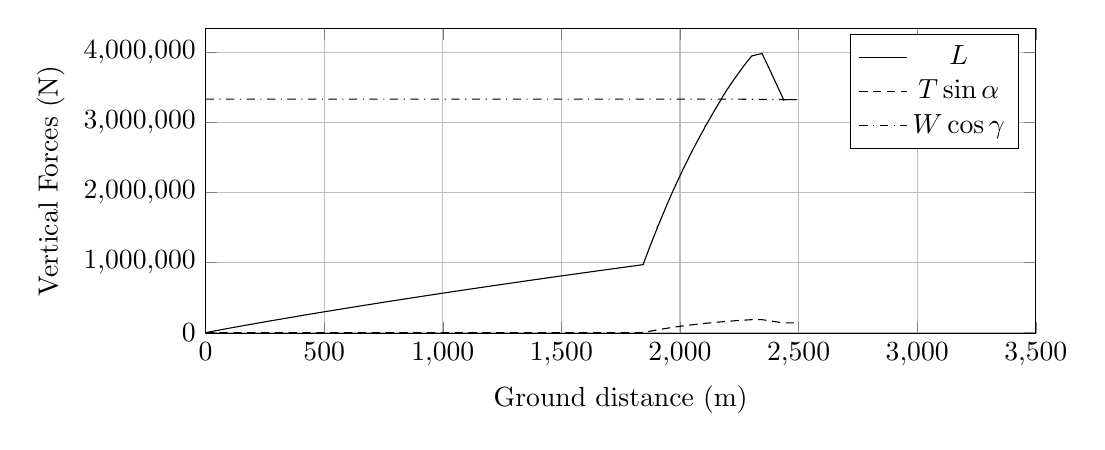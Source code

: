%VerticalForces_vs_GroundDistance
\begin{tikzpicture}

\begin{axis}[
width=\textwidth,
height=0.45\textwidth,
scaled ticks=false, tick label style={/pgf/number format/fixed},
xmin=0.0,
xmax=3500.0,
xlabel={Ground distance (m)},
xmajorgrids,
ymin=-10000.0,
ymax=4350000.,
ylabel={Vertical Forces (N)},
ymajorgrids,
legend entries = {$L$\\$T\sin\alpha$\\$W\cos\gamma$\\}
]

\addplot [
color=black,
solid
]
table[row sep=crcr]{
1.052E-8	6.979E-6\\
1.764E-7	1.17E-4\\
3.122E-6	0.002\\
2.178E-5	0.014\\
7.415E-5	0.049\\
1.763E-4	0.117\\
3.246E-4	0.215\\
5.164E-4	0.343\\
7.545E-4	0.5\\
0.001	0.687\\
0.001	0.904\\
0.002	1.151\\
0.002	1.428\\
0.003	1.733\\
0.003	2.068\\
0.004	2.434\\
0.004	2.83\\
0.005	3.255\\
0.006	3.697\\
0.006	4.181\\
0.007	4.693\\
0.008	5.238\\
0.009	5.81\\
0.01	6.414\\
0.011	7.046\\
0.012	7.71\\
0.013	8.402\\
0.014	9.127\\
0.015	9.872\\
0.016	10.652\\
0.017	11.465\\
0.019	12.306\\
0.02	13.177\\
0.021	14.083\\
0.023	15.019\\
0.024	15.981\\
0.026	16.972\\
0.027	17.998\\
0.029	19.055\\
0.03	20.142\\
0.032	21.263\\
0.034	22.408\\
0.036	23.575\\
0.037	24.781\\
0.039	26.016\\
0.041	27.289\\
0.043	28.589\\
0.045	29.923\\
0.047	31.279\\
0.049	32.665\\
0.051	34.078\\
0.054	35.513\\
0.056	37.003\\
0.058	38.511\\
0.06	40.058\\
0.063	41.636\\
0.065	43.24\\
0.068	44.883\\
0.07	46.544\\
0.073	48.243\\
0.075	49.975\\
0.078	51.728\\
0.081	53.533\\
0.083	55.35\\
0.086	57.204\\
0.089	59.095\\
0.092	61.005\\
0.095	62.958\\
0.098	64.935\\
0.101	66.955\\
0.104	69.011\\
0.107	71.101\\
0.11	73.227\\
0.114	75.359\\
0.117	77.546\\
0.12	79.748\\
0.124	81.997\\
0.127	84.267\\
0.131	86.561\\
0.134	88.886\\
0.138	91.261\\
0.141	93.657\\
0.145	96.078\\
0.149	98.545\\
0.152	101.066\\
0.156	103.608\\
0.16	106.193\\
0.164	108.815\\
0.168	111.443\\
0.172	114.076\\
0.176	116.779\\
0.18	119.488\\
0.185	122.297\\
0.189	125.08\\
0.193	127.898\\
0.197	130.779\\
0.202	133.701\\
0.206	136.668\\
0.211	139.651\\
0.215	142.649\\
0.22	145.672\\
0.225	148.776\\
0.229	151.874\\
0.234	155.02\\
0.239	158.153\\
0.243	161.346\\
0.248	164.56\\
0.253	167.772\\
0.258	171.114\\
0.263	174.418\\
0.268	177.805\\
0.274	181.227\\
0.279	184.653\\
0.284	188.147\\
0.289	191.685\\
0.295	195.262\\
0.3	198.829\\
0.306	202.476\\
0.311	206.149\\
0.317	209.866\\
0.323	213.688\\
0.328	217.476\\
0.334	221.277\\
0.34	225.159\\
0.346	229.144\\
0.352	233.097\\
0.358	237.056\\
0.364	241.121\\
0.37	245.132\\
0.376	249.16\\
0.382	253.247\\
0.389	257.41\\
0.395	261.609\\
0.401	265.794\\
0.408	270.003\\
0.414	274.332\\
0.421	278.671\\
0.427	283.026\\
0.434	287.385\\
0.441	291.862\\
0.448	296.299\\
0.455	300.909\\
0.461	305.434\\
0.468	310.067\\
0.475	314.753\\
0.483	319.406\\
0.49	324.091\\
0.497	328.826\\
0.504	333.711\\
0.511	338.544\\
0.519	343.392\\
0.526	348.23\\
0.534	353.195\\
0.541	358.135\\
0.549	363.186\\
0.557	368.324\\
0.564	373.356\\
0.572	378.573\\
0.58	383.827\\
0.588	389.14\\
0.596	394.403\\
0.604	399.76\\
0.612	405.107\\
0.621	410.634\\
0.629	416.065\\
0.637	421.565\\
0.646	427.172\\
0.654	432.801\\
0.663	438.511\\
0.671	444.191\\
0.68	449.978\\
0.689	455.65\\
0.697	461.363\\
0.706	467.305\\
0.715	473.175\\
0.724	479.111\\
0.733	485.021\\
0.743	491.127\\
0.752	497.227\\
0.761	503.342\\
0.77	509.424\\
0.78	515.706\\
0.789	521.927\\
0.799	528.234\\
0.809	534.605\\
0.818	540.916\\
0.828	547.288\\
0.838	553.839\\
0.848	560.371\\
0.857	566.804\\
0.867	573.358\\
0.877	579.943\\
0.887	586.654\\
0.898	593.52\\
0.908	600.253\\
0.918	606.993\\
0.929	613.94\\
0.939	620.768\\
0.95	627.719\\
0.96	634.653\\
0.971	641.821\\
0.982	648.95\\
0.993	656.06\\
1.004	663.232\\
1.015	670.422\\
1.026	677.787\\
1.037	685.086\\
1.048	692.378\\
1.059	699.724\\
1.071	707.302\\
1.082	714.759\\
1.093	722.387\\
1.105	730.019\\
1.117	737.704\\
1.128	745.344\\
1.14	753.049\\
1.152	760.864\\
1.164	768.728\\
1.176	776.528\\
1.188	784.434\\
1.2	792.452\\
1.212	800.418\\
1.224	808.514\\
1.237	816.766\\
1.249	824.985\\
1.262	833.187\\
1.275	841.608\\
1.287	850.036\\
1.3	858.4\\
1.313	866.985\\
1.326	875.594\\
1.339	884.304\\
1.352	892.884\\
1.366	901.526\\
1.379	910.17\\
1.392	918.813\\
1.405	927.396\\
1.419	936.34\\
1.432	945.211\\
1.446	954.155\\
1.459	963.233\\
1.473	972.451\\
1.487	981.525\\
1.501	990.828\\
1.515	1000.085\\
1.53	1009.387\\
1.544	1018.566\\
1.558	1027.992\\
1.572	1037.317\\
1.587	1046.878\\
1.601	1056.488\\
1.616	1066.177\\
1.631	1075.946\\
1.646	1085.584\\
1.66	1095.14\\
1.675	1104.898\\
1.69	1114.912\\
1.705	1124.93\\
1.72	1134.763\\
1.736	1144.833\\
1.751	1154.89\\
1.766	1165.07\\
1.782	1175.419\\
1.798	1185.742\\
1.814	1196.238\\
1.83	1206.549\\
1.845	1216.922\\
1.861	1227.42\\
1.878	1238.154\\
1.894	1248.883\\
1.91	1259.463\\
1.926	1270.155\\
1.943	1281.016\\
1.96	1292.105\\
1.976	1302.943\\
1.993	1313.992\\
2.01	1325.117\\
2.027	1336.197\\
2.044	1347.486\\
2.061	1358.739\\
2.079	1370.046\\
2.096	1381.224\\
2.113	1392.434\\
2.13	1404.014\\
2.148	1415.477\\
2.165	1426.98\\
2.183	1438.761\\
2.201	1450.472\\
2.219	1462.157\\
2.237	1473.968\\
2.255	1486.105\\
2.274	1498.099\\
2.292	1509.999\\
2.31	1522.186\\
2.329	1534.18\\
2.347	1546.357\\
2.366	1558.581\\
2.384	1570.843\\
2.403	1583.096\\
2.422	1595.86\\
2.442	1608.408\\
2.46	1620.79\\
2.48	1633.294\\
2.499	1645.98\\
2.518	1658.642\\
2.538	1671.576\\
2.558	1684.626\\
2.577	1697.394\\
2.597	1710.277\\
2.617	1723.211\\
2.636	1736.255\\
2.657	1749.532\\
2.677	1762.964\\
2.697	1776.25\\
2.718	1789.733\\
2.738	1803.009\\
2.759	1816.623\\
2.78	1830.181\\
2.8	1843.784\\
2.821	1857.357\\
2.842	1871.01\\
2.863	1884.817\\
2.867	1887.573\\
2.867	1887.789\\
2.868	1888.291\\
2.869	1888.745\\
2.871	1890.227\\
2.879	1895.184\\
2.899	1908.868\\
2.921	1923.239\\
2.943	1937.233\\
2.965	1951.752\\
2.986	1965.966\\
3.008	1980.147\\
3.03	1994.611\\
3.052	2009.019\\
3.074	2023.446\\
3.096	2037.929\\
3.118	2052.555\\
3.141	2067.257\\
3.163	2082.06\\
3.186	2096.799\\
3.209	2111.939\\
3.232	2127.084\\
3.254	2141.812\\
3.277	2156.701\\
3.3	2171.989\\
3.323	2187.041\\
3.347	2202.581\\
3.37	2217.819\\
3.394	2233.065\\
3.417	2248.667\\
3.441	2264.26\\
3.465	2280.048\\
3.489	2295.7\\
3.513	2311.532\\
3.537	2327.263\\
3.561	2343.199\\
3.586	2359.193\\
3.61	2375.374\\
3.635	2391.425\\
3.66	2407.606\\
3.684	2423.848\\
3.709	2440.109\\
3.734	2456.398\\
3.759	2472.696\\
3.784	2489.206\\
3.809	2505.905\\
3.835	2522.721\\
3.861	2539.534\\
3.887	2556.456\\
3.912	2573.002\\
3.938	2590.45\\
3.965	2607.581\\
3.991	2624.895\\
4.018	2642.344\\
4.044	2659.374\\
4.07	2676.902\\
4.096	2694.048\\
4.123	2711.227\\
4.149	2728.606\\
4.177	2746.683\\
4.204	2764.615\\
4.231	2782.504\\
4.259	2800.408\\
4.286	2818.233\\
4.314	2836.29\\
4.341	2854.157\\
4.369	2872.581\\
4.397	2890.682\\
4.425	2909.075\\
4.453	2927.681\\
4.481	2946.254\\
4.51	2964.811\\
4.538	2983.208\\
4.566	3001.7\\
4.594	3020.344\\
4.623	3038.936\\
4.652	3057.707\\
4.681	3076.705\\
4.71	3096.222\\
4.739	3115.325\\
4.768	3134.185\\
4.798	3153.398\\
4.828	3172.961\\
4.857	3192.553\\
4.887	3212.005\\
4.916	3231.162\\
4.946	3250.47\\
4.976	3270.336\\
5.007	3290.366\\
5.037	3310.115\\
5.067	3329.992\\
5.098	3350.009\\
5.129	3370.017\\
5.16	3390.233\\
5.19	3410.198\\
5.221	3430.773\\
5.253	3451.48\\
5.285	3472.056\\
5.317	3493.013\\
5.349	3513.878\\
5.38	3534.547\\
5.412	3555.512\\
5.444	3576.465\\
5.477	3597.723\\
5.509	3619.015\\
5.542	3640.388\\
5.574	3661.549\\
5.608	3683.311\\
5.641	3704.994\\
5.674	3726.363\\
5.707	3748.386\\
5.741	3770.577\\
5.774	3792.104\\
5.807	3813.782\\
5.841	3835.669\\
5.874	3857.623\\
5.908	3879.648\\
5.942	3902.088\\
5.976	3924.287\\
6.011	3946.805\\
6.046	3969.573\\
6.08	3991.918\\
6.114	4014.403\\
6.15	4037.499\\
6.185	4060.443\\
6.22	4083.101\\
6.255	4106.468\\
6.29	4129.332\\
6.325	4152.116\\
6.361	4175.49\\
6.397	4198.951\\
6.433	4222.472\\
6.47	4246.388\\
6.506	4270.139\\
6.543	4293.999\\
6.579	4317.755\\
6.616	4341.839\\
6.653	4365.909\\
6.689	4389.716\\
6.726	4413.593\\
6.763	4437.919\\
6.801	4462.34\\
6.838	4486.877\\
6.876	4511.628\\
6.914	4536.389\\
6.952	4561.072\\
6.99	4585.777\\
7.029	4610.833\\
7.067	4635.57\\
7.105	4660.901\\
7.144	4685.895\\
7.183	4711.185\\
7.221	4736.155\\
7.259	4761.246\\
7.298	4786.57\\
7.338	4812.223\\
7.377	4837.764\\
7.416	4863.625\\
7.456	4889.512\\
7.496	4915.25\\
7.535	4941.078\\
7.576	4967.82\\
7.617	4994.281\\
7.658	5020.672\\
7.699	5047.362\\
7.739	5073.76\\
7.78	5100.549\\
7.821	5127.194\\
7.862	5153.992\\
7.903	5180.478\\
7.946	5208.114\\
7.988	5235.468\\
8.03	5262.859\\
8.072	5290.569\\
8.114	5317.951\\
8.156	5345.192\\
8.199	5373.173\\
8.241	5400.614\\
8.285	5429.042\\
8.328	5456.987\\
8.372	5485.433\\
8.415	5513.808\\
8.459	5541.96\\
8.502	5570.468\\
8.547	5599.362\\
8.591	5628.061\\
8.634	5656.148\\
8.679	5685.346\\
8.724	5714.53\\
8.768	5743.403\\
8.813	5772.389\\
8.859	5802.014\\
8.904	5831.827\\
8.949	5860.724\\
8.994	5889.912\\
9.04	5919.601\\
9.085	5949.392\\
9.131	5979.112\\
9.177	6008.685\\
9.223	6038.837\\
9.27	6069.164\\
9.316	6099.558\\
9.363	6129.923\\
9.41	6160.194\\
9.456	6190.512\\
9.504	6221.376\\
9.551	6252.09\\
9.599	6283.233\\
9.647	6313.975\\
9.694	6344.966\\
9.742	6376.202\\
9.791	6407.669\\
9.839	6439.12\\
9.887	6470.238\\
9.936	6501.96\\
9.984	6533.23\\
10.033	6564.906\\
10.083	6597.175\\
10.132	6629.397\\
10.181	6661.313\\
10.231	6693.693\\
10.281	6725.982\\
10.332	6758.881\\
10.382	6791.484\\
10.432	6823.944\\
10.482	6856.708\\
10.533	6889.687\\
10.584	6922.819\\
10.635	6955.719\\
10.686	6988.761\\
10.737	7021.872\\
10.788	7054.814\\
10.839	7088.003\\
10.89	7121.438\\
10.943	7155.318\\
10.994	7188.53\\
11.046	7222.21\\
11.098	7256.348\\
11.151	7290.453\\
11.203	7324.391\\
11.256	7358.634\\
11.308	7392.664\\
11.362	7427.43\\
11.416	7462.339\\
11.469	7497.208\\
11.523	7531.832\\
11.534	7538.816\\
11.538	7541.996\\
11.552	7550.739\\
11.553	7551.314\\
11.554	7552.105\\
11.56	7555.73\\
11.579	7568.529\\
11.631	7602.073\\
11.685	7636.913\\
11.739	7672.268\\
11.793	7707.166\\
11.847	7742.498\\
11.902	7777.684\\
11.956	7813.117\\
12.011	7848.694\\
12.067	7884.73\\
12.121	7920.281\\
12.177	7956.333\\
12.232	7992.183\\
12.289	8029.262\\
12.346	8065.897\\
12.402	8102.356\\
12.458	8138.797\\
12.515	8175.385\\
12.572	8212.406\\
12.629	8249.238\\
12.686	8286.543\\
12.744	8324.148\\
12.802	8361.704\\
12.86	8399.258\\
12.918	8436.932\\
12.976	8474.738\\
13.034	8512.253\\
13.092	8550.137\\
13.152	8588.51\\
13.211	8626.816\\
13.269	8664.885\\
13.329	8703.258\\
13.388	8742.01\\
13.448	8780.62\\
13.507	8819.21\\
13.567	8857.592\\
13.626	8896.367\\
13.687	8935.507\\
13.748	8974.857\\
13.807	9013.657\\
13.868	9053.185\\
13.93	9093.094\\
13.992	9133.047\\
14.053	9172.599\\
14.114	9212.321\\
14.176	9252.204\\
14.237	9291.903\\
14.299	9332.225\\
14.361	9372.461\\
14.424	9413.124\\
14.486	9453.295\\
14.549	9493.96\\
14.612	9535.153\\
14.675	9575.998\\
14.74	9617.536\\
14.804	9659.096\\
14.867	9700.066\\
14.931	9741.245\\
14.995	9782.749\\
15.059	9824.465\\
15.123	9866.084\\
15.187	9907.399\\
15.252	9949.518\\
15.317	9991.653\\
15.382	10033.47\\
15.447	10075.415\\
15.512	10117.659\\
15.578	10160.162\\
15.644	10203.189\\
15.711	10246.518\\
15.778	10289.795\\
15.844	10332.416\\
15.911	10375.64\\
15.977	10418.182\\
16.044	10461.537\\
16.111	10504.906\\
16.179	10548.947\\
16.247	10593.268\\
16.314	10636.613\\
16.383	10680.878\\
16.451	10724.882\\
16.52	10769.446\\
16.588	10813.637\\
16.658	10858.547\\
16.727	10903.048\\
16.796	10947.729\\
16.865	10992.161\\
16.934	11037.053\\
17.003	11081.542\\
17.073	11126.887\\
17.145	11173.212\\
17.215	11218.432\\
17.286	11264.326\\
17.357	11310.335\\
17.427	11355.58\\
17.499	11401.702\\
17.57	11447.653\\
17.642	11494.106\\
17.714	11540.693\\
17.786	11586.868\\
17.858	11633.733\\
17.931	11680.515\\
18.004	11727.643\\
18.076	11774.468\\
18.149	11821.326\\
18.221	11868.021\\
18.294	11914.922\\
18.367	11961.815\\
18.44	12009.107\\
18.515	12057.041\\
18.589	12104.798\\
18.663	12152.8\\
18.737	12200.427\\
18.811	12248.442\\
18.886	12296.281\\
18.961	12344.835\\
19.037	12393.629\\
19.114	12443.233\\
19.19	12492.121\\
19.267	12541.855\\
19.343	12591.144\\
19.42	12640.837\\
19.498	12690.686\\
19.575	12740.628\\
19.653	12790.419\\
19.73	12840.446\\
19.808	12890.18\\
19.885	12940.307\\
19.963	12990.193\\
20.041	13040.269\\
20.12	13091.023\\
20.198	13141.669\\
20.276	13191.897\\
20.356	13243.251\\
20.436	13294.41\\
20.515	13345.573\\
20.595	13396.958\\
20.674	13447.931\\
20.754	13499.519\\
20.835	13551.28\\
20.915	13602.632\\
20.996	13654.752\\
21.077	13707.284\\
21.16	13760.207\\
21.241	13812.618\\
21.324	13865.741\\
21.406	13918.258\\
21.488	13971.462\\
21.571	14024.642\\
21.654	14077.962\\
21.737	14131.486\\
21.822	14185.942\\
21.906	14240.148\\
21.99	14293.639\\
22.075	14348.534\\
22.159	14402.564\\
22.244	14456.868\\
22.33	14512.06\\
22.414	14566.49\\
22.499	14621.129\\
22.584	14675.651\\
22.671	14731.123\\
22.757	14786.429\\
22.843	14841.635\\
22.931	14898.043\\
23.017	14953.798\\
23.105	15009.952\\
23.193	15066.318\\
23.279	15121.907\\
23.367	15178.168\\
23.456	15235.088\\
23.543	15291.491\\
23.632	15348.486\\
23.721	15405.3\\
23.81	15462.502\\
23.9	15520.247\\
23.989	15577.695\\
24.08	15635.9\\
24.169	15693.209\\
24.258	15750.317\\
24.349	15808.547\\
24.439	15866.303\\
24.53	15924.47\\
24.62	15982.219\\
24.711	16040.773\\
24.802	16099.15\\
24.893	16157.639\\
24.985	16216.663\\
25.077	16275.491\\
25.169	16334.522\\
25.261	16393.502\\
25.354	16453.034\\
25.447	16512.607\\
25.539	16571.654\\
25.632	16631.398\\
25.725	16690.836\\
25.818	16750.843\\
25.912	16810.656\\
26.006	16871.071\\
26.099	16930.691\\
26.125	16947.469\\
26.19	16989.242\\
26.192	16990.296\\
26.2	16995.532\\
26.207	17000.354\\
26.241	17022.224\\
26.325	17076.062\\
26.421	17137.525\\
26.515	17197.687\\
26.61	17258.373\\
26.705	17319.384\\
26.8	17380.644\\
26.896	17442.145\\
26.992	17503.434\\
27.088	17564.967\\
27.185	17627.114\\
27.281	17688.592\\
27.379	17751.37\\
27.476	17813.678\\
27.573	17875.77\\
27.67	17938.392\\
27.769	18001.569\\
27.868	18064.912\\
27.966	18128.158\\
28.066	18192.109\\
28.166	18256.172\\
28.266	18320.246\\
28.366	18384.207\\
28.466	18448.399\\
28.566	18512.503\\
28.667	18577.096\\
28.767	18641.346\\
28.868	18705.969\\
28.969	18770.496\\
29.071	18836.116\\
29.173	18901.278\\
29.275	18966.744\\
29.377	19032.145\\
29.48	19097.864\\
29.583	19164.368\\
29.686	19230.004\\
29.79	19296.396\\
29.892	19362.02\\
29.995	19427.71\\
30.099	19494.345\\
30.202	19560.816\\
30.307	19627.534\\
30.411	19694.653\\
30.517	19761.96\\
30.622	19829.103\\
30.726	19896.279\\
30.832	19963.766\\
30.937	20031.186\\
31.044	20099.46\\
31.149	20166.773\\
31.254	20234.173\\
31.361	20302.027\\
31.468	20370.881\\
31.575	20439.24\\
31.683	20508.042\\
31.792	20577.735\\
31.9	20647.323\\
32.009	20716.54\\
32.115	20784.753\\
32.224	20854.339\\
32.332	20923.603\\
32.44	20992.456\\
32.549	21061.874\\
32.658	21131.889\\
32.767	21201.35\\
32.877	21271.544\\
32.987	21341.962\\
33.097	21412.179\\
33.208	21483.12\\
33.32	21554.625\\
33.431	21625.59\\
33.543	21697.117\\
33.654	21767.841\\
33.766	21839.183\\
33.877	21910.513\\
33.989	21981.947\\
34.101	22053.432\\
34.214	22125.221\\
34.327	22197.679\\
34.44	22269.92\\
34.556	22343.408\\
34.669	22416.009\\
34.783	22488.509\\
34.897	22561.195\\
35.011	22634.291\\
35.125	22706.711\\
35.24	22779.8\\
35.355	22853.655\\
35.47	22926.635\\
35.586	23000.322\\
35.701	23073.671\\
35.817	23147.663\\
35.932	23221.373\\
36.05	23296.226\\
36.168	23371.397\\
36.286	23446.671\\
36.403	23521.358\\
36.521	23596.528\\
36.64	23672.02\\
36.758	23747.684\\
36.878	23823.709\\
36.996	23898.967\\
37.116	23975.451\\
37.235	24051.323\\
37.355	24127.471\\
37.475	24203.872\\
37.596	24281.134\\
37.718	24358.277\\
37.838	24434.87\\
37.959	24511.635\\
38.08	24588.763\\
38.201	24666.161\\
38.323	24743.59\\
38.446	24821.643\\
38.57	24900.547\\
38.693	24978.983\\
38.816	25057.273\\
38.941	25136.399\\
39.065	25215.55\\
39.191	25295.725\\
39.317	25375.526\\
39.442	25454.95\\
39.567	25534.495\\
39.693	25614.693\\
39.819	25694.694\\
39.947	25775.87\\
40.074	25856.48\\
40.201	25937.143\\
40.329	26018.483\\
40.456	26099.371\\
40.586	26181.396\\
40.714	26263.183\\
40.844	26345.399\\
40.974	26428.146\\
41.103	26510.107\\
41.234	26592.79\\
41.363	26674.958\\
41.494	26758.079\\
41.625	26841.335\\
41.758	26925.47\\
41.891	27009.857\\
42.022	27092.929\\
42.154	27177.086\\
42.286	27260.93\\
42.42	27345.555\\
42.553	27430.195\\
42.688	27515.378\\
42.821	27600.091\\
42.957	27686.215\\
43.091	27771.404\\
43.227	27857.664\\
43.364	27944.168\\
43.501	28031.249\\
43.636	28116.989\\
43.771	28202.575\\
43.909	28289.879\\
44.045	28376.165\\
44.183	28463.781\\
44.321	28550.65\\
44.458	28637.914\\
44.597	28725.986\\
44.736	28813.884\\
44.874	28901.115\\
45.012	28988.946\\
45.151	29076.803\\
45.291	29165.483\\
45.43	29253.521\\
45.569	29341.889\\
45.71	29430.861\\
45.85	29519.522\\
45.989	29608.054\\
46.128	29695.775\\
46.267	29784.078\\
46.407	29872.528\\
46.547	29961.181\\
46.686	30049.451\\
46.825	30137.435\\
46.853	30155.311\\
46.925	30200.824\\
46.931	30204.656\\
46.933	30205.661\\
46.934	30206.567\\
46.941	30210.736\\
46.961	30223.817\\
47.014	30257.072\\
47.136	30334.273\\
47.276	30423.084\\
47.417	30512.425\\
47.558	30601.655\\
47.7	30691.575\\
47.842	30781.879\\
47.986	30872.862\\
48.13	30963.797\\
48.272	31054.064\\
48.417	31145.758\\
48.561	31237.079\\
48.706	31328.787\\
48.851	31420.407\\
48.997	31513.24\\
49.143	31605.854\\
49.289	31698.093\\
49.436	31790.921\\
49.584	31884.953\\
49.732	31978.279\\
49.881	32072.779\\
50.03	32167.225\\
50.18	32261.874\\
50.329	32356.213\\
50.478	32450.804\\
50.628	32545.439\\
50.778	32640.887\\
50.929	32736.43\\
51.079	32831.302\\
51.23	32926.685\\
51.381	33022.39\\
51.533	33118.025\\
51.683	33213.496\\
51.836	33309.707\\
51.989	33406.475\\
52.14	33502.43\\
52.294	33599.354\\
52.445	33695.153\\
52.6	33793.082\\
52.753	33890.118\\
52.909	33988.297\\
53.063	34086.075\\
53.218	34183.71\\
53.372	34281.049\\
53.526	34378.497\\
53.681	34476.599\\
53.835	34573.914\\
53.992	34672.918\\
54.147	34770.858\\
54.304	34869.931\\
54.46	34968.823\\
54.618	35068.285\\
54.774	35166.958\\
54.931	35265.839\\
55.088	35365.142\\
55.244	35463.559\\
55.401	35562.697\\
55.559	35662.444\\
55.716	35761.843\\
55.875	35862.104\\
56.035	35962.583\\
56.193	36062.56\\
56.352	36162.866\\
56.51	36262.856\\
56.669	36362.893\\
56.828	36463.1\\
56.989	36564.934\\
57.149	36665.821\\
57.309	36766.474\\
57.468	36866.934\\
57.629	36968.145\\
57.789	37069.108\\
57.952	37171.408\\
58.113	37273.159\\
58.275	37375.04\\
58.437	37477.159\\
58.598	37578.601\\
58.759	37680.411\\
58.923	37783.463\\
59.087	37886.765\\
59.251	37989.771\\
59.415	38093.241\\
59.579	38196.498\\
59.744	38300.458\\
59.908	38403.595\\
60.073	38507.288\\
60.239	38611.619\\
60.404	38715.65\\
60.569	38819.442\\
60.735	38924.006\\
60.902	39029.055\\
61.071	39135.097\\
61.239	39240.622\\
61.406	39345.985\\
61.575	39451.83\\
61.745	39558.539\\
61.914	39664.786\\
62.084	39771.815\\
62.254	39878.563\\
62.424	39985.765\\
62.594	40092.613\\
62.767	40200.758\\
62.937	40307.836\\
63.108	40415.465\\
63.281	40523.907\\
63.454	40632.408\\
63.627	40741.332\\
63.8	40849.469\\
63.974	40959.083\\
64.149	41069.021\\
64.323	41177.777\\
64.499	41288.077\\
64.675	41398.791\\
64.851	41509.223\\
65.027	41619.401\\
65.202	41729.607\\
65.38	41840.852\\
65.558	41952.833\\
65.736	42064.414\\
65.916	42177.09\\
66.096	42290.111\\
66.277	42403.54\\
66.459	42517.774\\
66.64	42631.256\\
66.823	42745.742\\
67.005	42859.654\\
67.189	42975.269\\
67.374	43090.966\\
67.557	43205.812\\
67.742	43321.386\\
67.928	43438.221\\
68.113	43553.896\\
68.3	43671.198\\
68.487	43788.147\\
68.675	43905.681\\
68.863	44023.428\\
69.054	44142.812\\
69.244	44262.228\\
69.433	44380.578\\
69.624	44499.684\\
69.812	44617.896\\
70.002	44736.633\\
70.193	44856.091\\
70.383	44974.894\\
70.575	45095.186\\
70.765	45214.206\\
70.957	45333.903\\
71.146	45452.679\\
71.337	45572.104\\
71.529	45691.794\\
71.722	45812.643\\
71.914	45932.563\\
72.104	46051.664\\
72.295	46171.215\\
72.487	46291.553\\
72.679	46411.539\\
72.873	46532.434\\
73.065	46652.658\\
73.256	46772.522\\
73.45	46893.422\\
73.642	47013.344\\
73.831	47132.034\\
73.87	47156.014\\
73.892	47170.089\\
73.906	47178.573\\
73.914	47183.954\\
73.92	47187.549\\
73.925	47190.77\\
73.93	47193.612\\
73.933	47195.493\\
73.94	47199.814\\
73.969	47217.905\\
74.096	47297.716\\
74.278	47411.148\\
74.468	47530.449\\
74.66	47649.989\\
74.853	47771.009\\
75.049	47893.482\\
75.243	48014.604\\
75.437	48136.132\\
75.633	48258.727\\
75.828	48380.636\\
76.026	48504.359\\
76.224	48628.005\\
76.423	48752.453\\
76.623	48877.479\\
76.824	49003.044\\
77.025	49129.047\\
77.227	49254.904\\
77.428	49380.986\\
77.631	49507.526\\
77.834	49634.761\\
78.04	49763.345\\
78.245	49891.435\\
78.449	50018.889\\
78.654	50146.802\\
78.858	50274.582\\
79.063	50402.626\\
79.271	50532.174\\
79.477	50660.888\\
79.686	50791.326\\
79.893	50920.998\\
80.101	51050.62\\
80.308	51179.763\\
80.516	51309.625\\
80.723	51439.157\\
80.933	51569.817\\
81.14	51699.574\\
81.348	51829.044\\
81.558	51960.094\\
81.767	52090.63\\
81.976	52221.243\\
82.185	52351.376\\
82.394	52481.992\\
82.604	52612.623\\
82.815	52744.142\\
83.023	52874.362\\
83.232	53004.24\\
83.442	53135.4\\
83.651	53265.706\\
83.859	53395.504\\
84.069	53526.321\\
84.281	53658.229\\
84.491	53789.219\\
84.702	53920.436\\
84.913	54051.925\\
85.123	54183.121\\
85.333	54313.872\\
85.544	54445.154\\
85.757	54577.555\\
85.969	54709.759\\
86.18	54841.303\\
86.393	54973.679\\
86.605	55105.876\\
86.818	55238.214\\
87.032	55371.594\\
87.244	55503.133\\
87.458	55636.482\\
87.671	55769.007\\
87.884	55901.65\\
88.099	56035.376\\
88.313	56168.442\\
88.528	56301.737\\
88.741	56434.63\\
88.957	56568.926\\
89.172	56702.303\\
89.388	56836.488\\
89.606	56971.836\\
89.822	57106.027\\
90.04	57241.517\\
90.257	57376.128\\
90.474	57511.244\\
90.693	57647.183\\
90.912	57783.255\\
91.132	57919.563\\
91.351	58055.63\\
91.57	58191.799\\
91.792	58329.564\\
92.014	58467.135\\
92.236	58604.949\\
92.457	58741.773\\
92.678	58879.01\\
92.901	59017.381\\
93.124	59155.804\\
93.347	59294.061\\
93.57	59432.313\\
93.796	59572.291\\
94.02	59711.32\\
94.247	59852.121\\
94.476	59993.986\\
94.705	60135.613\\
94.933	60276.832\\
95.16	60417.783\\
95.387	60558.225\\
95.616	60700.031\\
95.845	60842.05\\
96.076	60984.774\\
96.308	61128.626\\
96.54	61272.309\\
96.773	61416.745\\
97.007	61561.024\\
97.242	61706.654\\
97.477	61852.377\\
97.714	61999.087\\
97.952	62145.801\\
98.188	62292.092\\
98.427	62439.623\\
98.668	62588.825\\
98.906	62736.223\\
99.147	62885.404\\
99.389	63035.026\\
99.63	63183.804\\
99.873	63333.779\\
100.115	63483.928\\
100.359	63634.187\\
100.604	63785.921\\
100.85	63938.023\\
101.096	64090.21\\
101.344	64242.965\\
101.591	64396.065\\
101.838	64548.254\\
102.085	64700.869\\
102.333	64854.296\\
102.582	65008.2\\
102.832	65162.171\\
103.081	65316.088\\
103.329	65469.349\\
103.58	65624.276\\
103.828	65777.542\\
104.08	65932.83\\
104.33	66087.547\\
104.58	66241.598\\
104.829	66395.643\\
105.081	66550.824\\
105.33	66704.498\\
105.579	66858.606\\
105.83	67013.362\\
106.08	67167.711\\
106.328	67320.735\\
106.577	67474.214\\
106.825	67627.109\\
107.073	67780.249\\
107.318	67931.548\\
107.343	67947.306\\
107.358	67956.589\\
107.363	67959.538\\
107.367	67961.597\\
107.372	67964.817\\
107.399	67981.608\\
107.476	68029.315\\
107.719	68179.275\\
107.965	68330.848\\
108.212	68483.04\\
108.46	68636.635\\
108.711	68791.026\\
108.964	68947.122\\
109.217	69103.117\\
109.47	69259.766\\
109.726	69417.554\\
109.982	69575.475\\
110.241	69735.37\\
110.502	69896.37\\
110.762	70056.357\\
111.021	70216.54\\
111.283	70378.021\\
111.544	70538.648\\
111.806	70700.738\\
112.07	70863.519\\
112.334	71026.323\\
112.599	71189.344\\
112.865	71353.584\\
113.132	71518.095\\
113.398	71681.813\\
113.663	71845.162\\
113.929	72009.144\\
114.198	72174.828\\
114.465	72339.45\\
114.733	72504.861\\
114.999	72668.667\\
115.266	72832.985\\
115.532	72997.261\\
115.8	73162.12\\
116.069	73327.983\\
116.339	73494.069\\
116.608	73659.627\\
116.876	73824.326\\
117.144	73989.299\\
117.415	74156.174\\
117.683	74321.226\\
117.95	74485.917\\
118.216	74649.53\\
118.484	74814.197\\
118.754	74980.215\\
119.021	75144.794\\
119.288	75309.121\\
119.554	75472.333\\
119.82	75636.192\\
120.088	75800.85\\
120.358	75966.527\\
120.626	76131.379\\
120.894	76296.092\\
121.161	76460.459\\
121.431	76626.242\\
121.699	76791.164\\
121.968	76956.341\\
122.238	77122.031\\
122.508	77287.537\\
122.776	77452.598\\
123.045	77617.755\\
123.316	77783.938\\
123.587	77950.174\\
123.857	78116.158\\
124.126	78281.368\\
124.398	78448.031\\
124.669	78614.512\\
124.942	78781.519\\
125.215	78948.927\\
125.487	79116.094\\
125.759	79282.608\\
126.032	79450.189\\
126.304	79616.941\\
126.577	79784.471\\
126.849	79951.082\\
127.121	80117.604\\
127.395	80285.406\\
127.669	80453.237\\
127.943	80621.026\\
128.22	80790.661\\
128.496	80960.002\\
128.772	81128.74\\
129.049	81298.264\\
129.327	81468.748\\
129.607	81639.916\\
129.886	81810.855\\
130.166	81982.311\\
130.448	82154.732\\
130.73	82327.266\\
131.012	82499.455\\
131.294	82672.11\\
131.577	82845.39\\
131.86	83018.428\\
132.143	83191.036\\
132.427	83365.101\\
132.713	83539.731\\
133.0	83715.007\\
133.287	83890.635\\
133.575	84066.777\\
133.864	84243.247\\
134.154	84420.255\\
134.445	84598.098\\
134.738	84776.923\\
135.031	84955.837\\
135.324	85134.884\\
135.62	85315.234\\
135.918	85497.411\\
136.216	85679.061\\
136.513	85860.395\\
136.814	86044.15\\
137.115	86227.873\\
137.416	86411.519\\
137.719	86596.115\\
138.022	86780.87\\
138.327	86966.924\\
138.633	87153.345\\
138.939	87340.464\\
139.247	87527.746\\
139.552	87713.851\\
139.862	87902.915\\
140.173	88092.16\\
140.483	88281.43\\
140.792	88469.777\\
141.105	88660.662\\
141.416	88849.669\\
141.73	89041.124\\
142.043	89231.704\\
142.357	89423.226\\
142.673	89615.728\\
142.987	89807.13\\
143.303	89999.41\\
143.618	90191.481\\
143.932	90382.467\\
144.248	90574.872\\
144.564	90767.047\\
144.877	90958.088\\
145.191	91148.764\\
145.503	91338.873\\
145.814	91528.523\\
146.125	91717.497\\
146.434	91905.845\\
146.743	92094.099\\
147.053	92282.487\\
147.359	92468.729\\
147.376	92479.437\\
147.39	92487.637\\
147.4	92493.683\\
147.408	92498.573\\
147.414	92502.364\\
147.417	92504.063\\
147.42	92505.778\\
147.437	92516.424\\
147.504	92556.845\\
147.691	92671.01\\
148.009	92864.645\\
148.317	93052.124\\
148.627	93240.644\\
148.938	93429.743\\
149.249	93619.428\\
149.565	93811.692\\
149.883	94005.253\\
150.202	94198.906\\
150.521	94393.194\\
150.841	94587.797\\
151.163	94783.776\\
151.486	94980.495\\
151.812	95178.843\\
152.139	95377.877\\
152.468	95577.813\\
152.798	95778.244\\
153.128	95979.213\\
153.456	96178.897\\
153.79	96381.586\\
154.121	96582.808\\
154.45	96783.423\\
154.782	96984.823\\
155.116	97187.766\\
155.449	97390.346\\
155.781	97592.107\\
156.116	97795.604\\
156.449	97998.328\\
156.783	98200.854\\
157.116	98403.348\\
157.45	98606.055\\
157.784	98808.947\\
158.114	99009.446\\
158.446	99211.422\\
158.778	99412.771\\
159.107	99612.716\\
159.439	99813.91\\
159.771	100015.239\\
160.099	100214.472\\
160.43	100415.384\\
160.76	100615.672\\
161.09	100815.78\\
161.421	101016.786\\
161.751	101216.631\\
162.081	101416.837\\
162.41	101616.457\\
162.739	101815.784\\
163.07	102016.669\\
163.4	102216.591\\
163.728	102415.341\\
164.056	102613.876\\
164.385	102813.644\\
164.714	103013.033\\
165.044	103212.861\\
165.372	103411.571\\
165.703	103612.096\\
166.032	103811.181\\
166.363	104011.108\\
166.692	104210.663\\
167.021	104409.591\\
167.349	104608.3\\
167.68	104808.3\\
168.009	105007.711\\
168.342	105208.687\\
168.673	105409.25\\
169.003	105608.847\\
169.334	105808.683\\
169.665	106008.927\\
169.998	106210.061\\
170.33	106410.573\\
170.663	106611.781\\
170.995	106812.797\\
171.331	107015.624\\
171.665	107217.578\\
172.001	107420.566\\
172.337	107623.078\\
172.674	107826.688\\
173.009	108029.077\\
173.347	108232.688\\
173.685	108436.94\\
174.025	108642.359\\
174.363	108846.273\\
174.705	109052.424\\
175.048	109259.321\\
175.39	109465.764\\
175.738	109675.533\\
176.082	109882.709\\
176.427	110090.57\\
176.772	110298.604\\
177.119	110507.893\\
177.469	110718.951\\
177.82	110930.026\\
178.171	111141.482\\
178.523	111353.904\\
178.875	111565.971\\
179.228	111778.44\\
179.582	111991.762\\
179.939	112206.463\\
180.295	112420.698\\
180.654	112636.924\\
181.015	112853.999\\
181.378	113072.531\\
181.74	113290.296\\
182.103	113508.788\\
182.47	113729.564\\
182.839	113951.354\\
183.209	114174.314\\
183.581	114397.593\\
183.954	114622.089\\
184.331	114848.418\\
184.706	115074.0\\
185.082	115299.863\\
185.457	115525.302\\
185.835	115752.957\\
186.216	115981.607\\
186.596	116209.71\\
186.977	116439.117\\
187.361	116669.441\\
187.744	116899.553\\
188.128	117130.476\\
188.514	117362.286\\
188.901	117594.658\\
189.287	117826.145\\
189.672	118057.314\\
190.057	118288.385\\
190.439	118518.092\\
190.825	118749.691\\
191.208	118979.501\\
191.592	119210.184\\
191.971	119437.65\\
192.35	119664.95\\
192.731	119893.872\\
193.105	120118.189\\
193.48	120343.349\\
193.851	120565.895\\
194.224	120789.738\\
194.238	120798.51\\
194.251	120806.083\\
194.27	120817.525\\
194.275	120820.235\\
194.299	120834.907\\
194.33	120853.317\\
194.45	120925.227\\
194.76	121111.419\\
195.125	121330.312\\
195.496	121552.843\\
195.871	121778.385\\
196.247	122003.958\\
196.625	122230.676\\
197.006	122458.97\\
197.391	122690.002\\
197.776	122921.345\\
198.161	123152.072\\
198.55	123385.435\\
198.946	123622.743\\
199.342	123860.314\\
199.734	124095.537\\
200.134	124335.503\\
200.534	124575.026\\
200.934	124814.995\\
201.333	125054.066\\
201.735	125294.999\\
202.137	125536.348\\
202.542	125778.774\\
202.941	126018.285\\
203.345	126260.255\\
203.748	126501.678\\
204.149	126741.909\\
204.551	126982.37\\
204.954	127223.886\\
205.354	127463.59\\
205.754	127703.083\\
206.154	127942.444\\
206.556	128183.091\\
206.956	128422.429\\
207.354	128660.949\\
207.751	128898.231\\
208.148	129135.96\\
208.542	129371.959\\
208.939	129609.087\\
209.333	129844.943\\
209.726	130080.197\\
210.12	130315.77\\
210.514	130551.265\\
210.908	130786.929\\
211.302	131022.079\\
211.694	131256.687\\
212.086	131490.696\\
212.476	131723.749\\
212.868	131958.334\\
213.259	132191.842\\
213.65	132425.154\\
214.044	132660.22\\
214.436	132894.427\\
214.826	133127.193\\
215.214	133359.208\\
215.605	133592.531\\
215.995	133825.249\\
216.387	134058.879\\
216.777	134291.804\\
217.169	134525.235\\
217.559	134757.785\\
217.949	134990.76\\
218.341	135224.489\\
218.733	135457.884\\
219.125	135691.792\\
219.517	135925.196\\
219.91	136159.336\\
220.303	136393.272\\
220.697	136628.018\\
221.091	136862.622\\
221.486	137097.963\\
221.88	137332.798\\
222.278	137569.621\\
222.675	137806.101\\
223.074	138043.423\\
223.469	138278.597\\
223.867	138515.08\\
224.264	138751.263\\
224.663	138989.051\\
225.064	139227.129\\
225.467	139466.688\\
225.869	139705.614\\
226.274	139946.428\\
226.679	140187.29\\
227.085	140428.468\\
227.491	140670.107\\
227.9	140912.924\\
228.31	141156.331\\
228.722	141400.939\\
229.134	141645.884\\
229.549	141892.088\\
229.963	142137.586\\
230.38	142385.161\\
230.798	142633.476\\
231.219	142883.529\\
231.638	143132.038\\
232.062	143383.573\\
232.485	143634.326\\
232.911	143887.121\\
233.34	144141.204\\
233.769	144396.062\\
234.201	144651.967\\
234.635	144909.29\\
235.072	145168.162\\
235.509	145427.035\\
235.949	145687.974\\
236.391	145949.894\\
236.834	146212.192\\
237.28	146476.653\\
237.732	146744.131\\
238.183	147011.532\\
238.635	147278.731\\
239.089	147547.991\\
239.544	147817.208\\
240.002	148088.566\\
240.463	148361.357\\
240.922	148632.964\\
241.383	148905.465\\
241.843	149177.853\\
242.305	149451.219\\
242.764	149722.927\\
243.225	149995.351\\
243.682	150266.109\\
244.137	150535.156\\
244.593	150804.653\\
245.045	151072.28\\
245.497	151339.262\\
245.947	151605.461\\
246.395	151870.803\\
246.84	152133.638\\
247.282	152395.333\\
247.724	152656.403\\
248.158	152912.956\\
248.192	152933.0\\
248.222	152951.09\\
248.331	153015.191\\
248.649	153203.507\\
249.084	153460.583\\
249.52	153718.459\\
249.962	153979.563\\
250.41	154244.226\\
250.856	154508.212\\
251.308	154775.294\\
251.763	155044.438\\
252.22	155314.079\\
252.682	155587.412\\
253.145	155860.848\\
253.611	156136.459\\
254.082	156414.815\\
254.551	156691.844\\
255.022	156970.316\\
255.497	157250.796\\
255.973	157531.813\\
256.45	157813.523\\
256.924	158093.383\\
257.403	158376.532\\
257.879	158657.7\\
258.357	158939.42\\
258.834	159221.113\\
259.31	159502.088\\
259.783	159781.364\\
260.257	160061.231\\
260.732	160341.19\\
261.205	160620.308\\
261.672	160895.957\\
262.14	161171.79\\
262.607	161447.2\\
263.071	161720.635\\
263.538	161995.971\\
264.004	162270.745\\
264.468	162544.283\\
264.934	162819.267\\
265.398	163092.251\\
265.858	163363.594\\
266.319	163634.986\\
266.777	163904.826\\
267.236	164175.01\\
267.695	164445.116\\
268.153	164714.867\\
268.609	164983.24\\
269.065	165251.995\\
269.521	165519.972\\
269.979	165789.471\\
270.433	166056.853\\
270.889	166324.816\\
271.343	166592.166\\
271.798	166859.582\\
272.251	167125.908\\
272.706	167393.185\\
273.161	167660.76\\
273.616	167928.265\\
274.069	168194.301\\
274.522	168460.739\\
274.976	168726.838\\
275.429	168993.102\\
275.881	169258.737\\
276.335	169525.128\\
276.789	169791.574\\
277.242	170057.695\\
277.696	170323.811\\
278.154	170592.672\\
278.61	170859.891\\
279.067	171128.327\\
279.524	171396.146\\
279.983	171665.279\\
280.44	171933.511\\
280.897	172201.186\\
281.355	172469.76\\
281.817	172740.521\\
282.28	173011.626\\
282.741	173281.596\\
283.203	173552.06\\
283.667	173823.808\\
284.133	174096.937\\
284.601	174370.576\\
285.069	174644.509\\
285.541	174920.8\\
286.012	175196.483\\
286.485	175473.074\\
286.959	175750.429\\
287.434	176028.699\\
287.91	176307.079\\
288.39	176587.211\\
288.873	176869.831\\
289.358	177153.205\\
289.844	177437.464\\
290.333	177722.904\\
290.82	178007.572\\
291.311	178294.48\\
291.806	178583.548\\
292.299	178871.548\\
292.801	179164.879\\
293.301	179457.003\\
293.806	179751.776\\
294.313	180047.639\\
294.821	180344.095\\
295.333	180642.562\\
295.847	180942.614\\
296.363	181243.963\\
296.885	181548.082\\
297.409	181853.996\\
297.934	182160.307\\
298.467	182470.907\\
298.999	182781.165\\
299.535	183093.82\\
300.07	183405.561\\
300.608	183718.91\\
301.149	184034.148\\
301.691	184350.156\\
302.233	184665.842\\
302.773	184980.527\\
303.31	185293.341\\
303.849	185607.365\\
304.386	185920.1\\
304.919	186230.709\\
305.451	186540.758\\
305.979	186847.827\\
306.505	187154.121\\
307.025	187457.224\\
307.547	187760.83\\
308.066	188063.556\\
308.58	188362.357\\
309.085	188656.471\\
309.186	188715.167\\
309.259	188757.892\\
309.276	188767.614\\
309.29	188775.711\\
309.298	188780.419\\
309.303	188783.297\\
309.312	188788.605\\
309.357	188814.745\\
309.553	188928.951\\
310.019	189200.339\\
310.521	189492.719\\
311.031	189789.476\\
311.539	190085.317\\
312.059	190387.659\\
312.578	190690.121\\
313.104	190996.107\\
313.638	191307.053\\
314.174	191618.459\\
314.711	191931.343\\
315.254	192246.972\\
315.797	192562.758\\
316.344	192881.08\\
316.892	193200.032\\
317.445	193521.7\\
318.0	193844.643\\
318.556	194167.981\\
319.115	194492.875\\
319.674	194818.01\\
320.231	195141.742\\
320.786	195464.43\\
321.343	195787.703\\
321.897	196110.076\\
322.45	196431.317\\
323.002	196751.641\\
323.551	197071.01\\
324.1	197389.307\\
324.646	197706.685\\
325.192	198023.771\\
325.733	198337.788\\
326.274	198651.586\\
326.813	198964.548\\
327.349	199275.64\\
327.883	199585.442\\
328.415	199894.225\\
328.949	200203.744\\
329.475	200509.194\\
330.0	200813.46\\
330.529	201120.159\\
331.056	201425.872\\
331.58	201729.56\\
332.105	202033.367\\
332.629	202337.459\\
333.151	202639.93\\
333.674	202942.82\\
334.197	203245.416\\
334.718	203547.285\\
335.237	203847.599\\
335.757	204148.816\\
336.278	204450.075\\
336.797	204750.624\\
337.316	205050.968\\
337.836	205351.394\\
338.354	205651.439\\
338.874	205952.078\\
339.394	206252.919\\
339.913	206552.648\\
340.433	206853.141\\
340.953	207154.017\\
341.471	207452.983\\
341.988	207751.947\\
342.508	208052.177\\
343.03	208353.546\\
343.55	208653.898\\
344.073	208955.877\\
344.593	209256.091\\
345.114	209556.551\\
345.636	209857.743\\
346.157	210158.646\\
346.683	210461.989\\
347.209	210765.286\\
347.734	211067.918\\
348.263	211372.916\\
348.791	211677.536\\
349.324	211984.734\\
349.855	212290.629\\
350.389	212598.061\\
350.924	212906.297\\
351.463	213216.615\\
352.0	213526.111\\
352.54	213837.009\\
353.083	214149.701\\
353.628	214463.119\\
354.172	214776.451\\
354.719	215091.46\\
355.267	215406.429\\
355.823	215726.155\\
356.377	216044.892\\
356.934	216365.238\\
357.491	216685.839\\
358.056	217010.225\\
358.62	217334.645\\
359.19	217662.265\\
359.763	217991.687\\
360.339	218322.133\\
360.918	218655.025\\
361.5	218989.412\\
362.084	219324.425\\
362.673	219663.037\\
363.268	220004.346\\
363.862	220345.362\\
364.464	220691.313\\
365.072	221039.928\\
365.681	221389.197\\
366.29	221738.953\\
366.908	222093.42\\
367.525	222447.195\\
368.141	222800.836\\
368.763	223157.393\\
369.389	223516.205\\
370.015	223875.163\\
370.637	224231.858\\
371.263	224590.896\\
371.885	224947.219\\
372.505	225302.68\\
373.125	225658.278\\
373.742	226011.716\\
374.353	226361.732\\
374.959	226708.845\\
375.559	227052.87\\
376.156	227394.88\\
376.745	227732.4\\
377.332	228068.677\\
377.915	228402.491\\
377.938	228415.722\\
377.95	228422.82\\
377.957	228426.72\\
377.965	228431.169\\
378.006	228454.398\\
378.206	228569.336\\
378.783	228899.849\\
379.358	229229.042\\
379.944	229564.922\\
380.533	229901.846\\
381.125	230240.935\\
381.723	230583.54\\
382.33	230931.152\\
382.943	231282.425\\
383.559	231634.794\\
384.183	231992.395\\
384.808	232349.857\\
385.44	232711.706\\
386.076	233075.834\\
386.713	233440.484\\
387.354	233807.164\\
387.998	234175.415\\
388.639	234542.093\\
389.281	234909.423\\
389.923	235276.535\\
390.567	235644.833\\
391.204	236009.094\\
391.838	236371.869\\
392.473	236734.647\\
393.106	237096.291\\
393.735	237455.787\\
394.362	237814.053\\
394.984	238169.663\\
395.604	238523.926\\
396.219	238874.906\\
396.833	239225.695\\
397.447	239576.302\\
398.057	239924.51\\
398.665	240271.979\\
399.273	240618.864\\
399.88	240965.152\\
400.483	241309.471\\
401.086	241653.434\\
401.687	241995.881\\
402.281	242334.595\\
402.879	242675.712\\
403.474	243015.134\\
404.066	243352.325\\
404.661	243691.386\\
405.253	244028.633\\
405.845	244365.831\\
406.434	244701.548\\
407.025	245038.431\\
407.614	245373.345\\
408.203	245708.668\\
408.79	246042.927\\
409.377	246377.075\\
409.966	246712.206\\
410.553	247046.394\\
411.14	247380.35\\
411.726	247713.155\\
412.312	248046.68\\
412.9	248380.721\\
413.487	248714.467\\
414.076	249049.249\\
414.663	249382.842\\
415.251	249716.926\\
415.839	250050.747\\
416.428	250385.435\\
417.019	250720.932\\
417.609	251055.759\\
418.2	251391.534\\
418.792	251727.703\\
419.385	252063.912\\
419.978	252400.652\\
420.575	252739.025\\
421.171	253076.826\\
421.768	253415.638\\
422.366	253754.735\\
422.968	254095.721\\
423.569	254436.226\\
424.173	254778.828\\
424.779	255122.063\\
425.388	255466.94\\
425.996	255811.616\\
426.609	256158.286\\
427.224	256506.559\\
427.838	256854.084\\
428.457	257204.74\\
429.078	257556.221\\
429.706	257911.255\\
430.335	258266.933\\
430.962	258621.499\\
431.596	258980.297\\
432.233	259340.223\\
432.874	259702.983\\
433.518	260067.092\\
434.161	260430.237\\
434.811	260797.363\\
435.463	261165.723\\
436.122	261538.284\\
436.786	261913.325\\
437.456	262291.732\\
438.129	262671.748\\
438.805	263053.159\\
439.488	263438.778\\
440.177	263827.419\\
440.869	264218.199\\
441.572	264614.882\\
442.276	265012.175\\
442.986	265412.452\\
443.698	265814.042\\
444.411	266216.316\\
445.13	266621.645\\
445.842	267023.114\\
446.556	267425.817\\
447.268	267827.056\\
447.982	268229.693\\
448.69	268628.802\\
449.397	269027.116\\
450.097	269421.574\\
450.792	269813.275\\
451.484	270203.122\\
452.167	270587.798\\
452.841	270967.377\\
453.51	271344.53\\
454.172	271717.297\\
454.302	271790.772\\
454.329	271805.628\\
454.351	271818.215\\
454.375	271831.859\\
454.396	271843.615\\
454.404	271848.018\\
454.411	271852.256\\
454.455	271876.519\\
454.631	271975.991\\
455.243	272320.654\\
455.897	272689.11\\
456.561	273063.142\\
457.234	273441.858\\
457.915	273825.321\\
458.601	274211.914\\
459.292	274600.774\\
459.987	274992.214\\
460.695	275390.889\\
461.408	275791.963\\
462.131	276198.949\\
462.856	276607.108\\
463.583	277016.338\\
464.312	277426.766\\
465.049	277841.4\\
465.785	278255.105\\
466.519	278668.439\\
467.254	279081.324\\
467.984	279492.123\\
468.715	279903.005\\
469.443	280312.541\\
470.167	280719.308\\
470.887	281124.104\\
471.601	281525.292\\
472.316	281927.083\\
473.029	282327.561\\
473.73	282721.606\\
474.434	283116.601\\
475.13	283507.821\\
475.821	283895.421\\
476.511	284283.081\\
477.201	284670.183\\
477.887	285055.049\\
478.567	285436.613\\
479.246	285817.682\\
479.925	286198.668\\
480.603	286578.705\\
481.275	286955.465\\
481.947	287332.136\\
482.618	287708.311\\
483.286	288082.777\\
483.952	288455.967\\
484.62	288829.782\\
485.283	289201.097\\
485.947	289573.033\\
486.61	289944.383\\
487.27	290313.862\\
487.932	290684.278\\
488.593	291054.345\\
489.254	291424.129\\
489.912	291792.081\\
490.571	292160.976\\
491.232	292530.32\\
491.892	292899.354\\
492.549	293267.025\\
493.207	293634.719\\
493.864	294001.869\\
494.521	294368.732\\
495.179	294736.366\\
495.838	295104.565\\
496.497	295472.553\\
497.159	295841.689\\
497.819	296210.602\\
498.483	296581.131\\
499.147	296951.593\\
499.813	297323.111\\
500.48	297695.025\\
501.145	298065.921\\
501.81	298436.936\\
502.478	298809.026\\
503.151	299184.213\\
503.827	299560.883\\
504.504	299937.981\\
505.182	300315.908\\
505.859	300692.82\\
506.541	301072.683\\
507.224	301452.967\\
507.905	301832.05\\
508.592	302214.24\\
509.283	302599.201\\
509.972	302982.551\\
510.67	303370.424\\
511.368	303758.97\\
512.069	304148.973\\
512.773	304540.417\\
513.484	304935.638\\
514.199	305332.792\\
514.917	305731.967\\
515.64	306133.315\\
516.362	306534.94\\
517.091	306939.806\\
517.827	307348.316\\
518.563	307757.181\\
519.305	308169.018\\
520.056	308585.749\\
520.819	309009.139\\
521.583	309433.571\\
522.354	309860.977\\
523.127	310290.042\\
523.905	310721.462\\
524.688	311155.742\\
525.481	311595.645\\
526.275	312035.847\\
527.082	312483.228\\
527.89	312930.832\\
528.703	313381.454\\
529.517	313833.041\\
530.332	314284.613\\
531.149	314736.918\\
531.957	315184.737\\
532.759	315629.119\\
533.559	316071.987\\
534.357	316513.758\\
535.141	316948.001\\
535.919	317379.034\\
536.683	317801.996\\
537.442	318222.42\\
538.194	318638.629\\
538.343	318720.944\\
538.8	318974.034\\
538.83	318990.779\\
538.856	319005.053\\
538.88	319018.538\\
538.902	319030.773\\
538.915	319038.072\\
538.923	319042.305\\
538.931	319046.912\\
538.98	319073.741\\
539.164	319175.492\\
539.718	319482.574\\
540.457	319891.595\\
541.205	320305.718\\
541.96	320723.348\\
542.729	321149.101\\
543.502	321576.703\\
544.288	322012.054\\
545.084	322452.299\\
545.883	322894.623\\
546.695	323343.524\\
547.508	323793.521\\
548.331	324248.554\\
549.16	324707.103\\
549.996	325169.365\\
550.83	325630.496\\
551.664	326091.713\\
552.5	326553.8\\
553.331	327013.106\\
554.158	327469.838\\
554.98	327923.963\\
555.798	328376.271\\
556.608	328823.549\\
557.416	329270.061\\
558.22	329713.751\\
559.019	330154.797\\
559.813	330593.486\\
560.605	331030.37\\
561.389	331462.976\\
562.17	331893.737\\
562.947	332322.886\\
563.719	332748.56\\
564.486	333171.53\\
565.251	333593.51\\
566.015	334014.466\\
566.775	334433.55\\
567.531	334850.167\\
568.286	335265.928\\
569.037	335679.864\\
569.787	336092.873\\
570.535	336504.594\\
571.277	336913.333\\
572.027	337326.279\\
572.771	337735.674\\
573.513	338144.311\\
574.254	338551.687\\
574.993	338958.564\\
575.732	339364.791\\
576.468	339769.715\\
577.206	340175.428\\
577.946	340581.997\\
578.683	340987.051\\
579.421	341392.366\\
580.157	341796.856\\
580.894	342201.871\\
581.629	342605.258\\
582.363	343008.731\\
583.099	343412.531\\
583.835	343816.225\\
584.571	344220.134\\
585.309	344625.536\\
586.049	345031.381\\
586.788	345436.559\\
587.526	345841.082\\
588.268	346247.74\\
589.008	346653.875\\
589.756	347063.737\\
590.501	347471.947\\
591.246	347879.837\\
591.992	348288.424\\
592.74	348698.339\\
593.49	349109.011\\
594.246	349522.808\\
595.0	349935.204\\
595.757	350349.558\\
596.517	350765.252\\
597.278	351181.634\\
598.043	351600.093\\
598.812	352020.308\\
599.581	352441.1\\
600.358	352865.863\\
601.138	353292.078\\
601.921	353719.924\\
602.705	354148.169\\
603.494	354578.941\\
604.285	355011.322\\
605.083	355446.619\\
605.884	355884.272\\
606.689	356323.582\\
607.502	356767.148\\
608.317	357211.933\\
609.139	357660.282\\
609.964	358110.495\\
610.799	358565.625\\
611.638	359023.612\\
612.488	359486.852\\
613.345	359953.834\\
614.205	360422.784\\
615.08	360899.543\\
615.96	361378.912\\
616.849	361863.431\\
617.747	362352.332\\
618.65	362844.521\\
619.556	363338.049\\
620.473	363837.305\\
621.395	364339.204\\
622.317	364840.734\\
623.241	365344.152\\
624.16	365843.968\\
625.07	366339.03\\
625.973	366830.769\\
626.871	367319.084\\
627.76	367802.894\\
628.635	368278.907\\
629.503	368750.99\\
630.356	369215.151\\
631.197	369672.319\\
631.364	369763.026\\
631.468	369819.771\\
631.543	369860.699\\
631.809	370005.273\\
631.822	370012.523\\
631.852	370028.69\\
631.981	370098.804\\
632.417	370335.564\\
633.303	370817.669\\
634.142	371274.007\\
634.994	371737.199\\
635.853	372204.198\\
636.726	372678.868\\
637.607	373157.867\\
638.506	373646.522\\
639.411	374138.161\\
640.324	374634.388\\
641.246	375135.448\\
642.174	375639.745\\
643.109	376147.331\\
644.051	376659.202\\
644.992	377170.287\\
645.932	377680.738\\
646.87	378190.299\\
647.803	378696.742\\
648.73	379199.729\\
649.648	379698.102\\
650.563	380194.691\\
651.477	380690.299\\
652.376	381178.21\\
653.267	381661.092\\
654.152	382141.231\\
655.033	382619.051\\
655.909	383093.76\\
656.779	383565.352\\
657.644	384033.853\\
658.506	384501.07\\
659.362	384964.968\\
660.212	385425.24\\
661.062	385885.315\\
661.904	386341.451\\
662.748	386798.345\\
663.587	387252.251\\
664.426	387706.138\\
665.263	388159.024\\
666.095	388609.372\\
666.924	389057.535\\
667.751	389504.789\\
668.576	389950.92\\
669.401	390396.73\\
670.225	390842.235\\
671.048	391286.873\\
671.873	391732.76\\
672.693	392175.313\\
673.512	392617.583\\
674.331	393059.733\\
675.146	393499.816\\
675.963	393940.488\\
676.777	394379.903\\
677.591	394819.362\\
678.407	395259.137\\
679.222	395698.559\\
680.04	396140.023\\
680.861	396582.375\\
681.676	397021.575\\
682.491	397460.709\\
683.313	397903.734\\
684.133	398345.222\\
684.954	398787.509\\
685.778	399231.392\\
686.602	399674.958\\
687.424	400117.402\\
688.251	400562.434\\
689.078	401006.963\\
689.91	401454.904\\
690.741	401901.617\\
691.575	402349.969\\
692.406	402796.883\\
693.244	403247.133\\
694.079	403696.027\\
694.92	404147.793\\
695.764	404601.28\\
696.611	405055.979\\
697.457	405510.371\\
698.311	405969.092\\
699.17	406429.792\\
700.032	406892.53\\
700.9	407358.234\\
701.769	407824.606\\
702.64	408292.092\\
703.521	408764.207\\
704.405	409238.188\\
705.295	409715.274\\
706.191	410195.481\\
707.098	410681.741\\
708.009	411169.934\\
708.922	411658.764\\
709.843	412152.106\\
710.767	412647.427\\
711.705	413149.226\\
712.65	413655.177\\
713.605	414166.407\\
714.57	414682.892\\
715.546	415205.154\\
716.531	415732.368\\
717.521	416261.91\\
718.526	416799.441\\
719.541	417341.915\\
720.559	417886.486\\
721.585	418434.827\\
722.616	418985.966\\
723.649	419538.246\\
724.682	420090.314\\
725.711	420640.271\\
726.735	421187.437\\
727.747	421727.824\\
728.744	422260.501\\
729.728	422786.229\\
730.702	423306.217\\
731.663	423819.617\\
732.614	424327.674\\
732.802	424427.698\\
732.96	424512.291\\
733.072	424571.983\\
733.15	424613.627\\
733.213	424647.45\\
733.277	424681.748\\
733.332	424711.006\\
733.38	424736.348\\
733.413	424754.398\\
733.425	424760.836\\
733.436	424766.697\\
733.495	424797.913\\
733.717	424916.263\\
734.374	425267.219\\
735.312	425768.297\\
736.253	426270.336\\
737.211	426781.934\\
738.179	427298.545\\
739.163	427823.71\\
740.16	428356.068\\
741.172	428895.909\\
742.194	429441.395\\
743.229	429993.717\\
744.266	430547.027\\
745.315	431106.581\\
746.371	431669.58\\
747.427	432232.92\\
748.476	432791.974\\
749.524	433350.536\\
750.563	433904.642\\
751.596	434455.077\\
752.624	435002.665\\
753.637	435542.74\\
754.648	436081.351\\
755.648	436613.585\\
756.639	437141.158\\
757.62	437663.499\\
758.595	438182.658\\
759.56	438696.403\\
760.528	439211.169\\
761.486	439720.886\\
762.44	440228.392\\
763.384	440730.381\\
764.324	441230.44\\
765.261	441728.72\\
766.197	442226.257\\
767.128	442721.161\\
768.054	443213.119\\
768.977	443703.559\\
769.899	444192.984\\
770.819	444681.544\\
771.734	445167.439\\
772.645	445651.033\\
773.553	446132.886\\
774.461	446614.924\\
775.369	447096.363\\
776.277	447577.817\\
777.182	448057.773\\
778.088	448538.265\\
778.991	449016.861\\
779.895	449496.165\\
780.796	449973.681\\
781.698	450451.339\\
782.598	450928.221\\
783.498	451404.791\\
784.397	451880.825\\
785.296	452356.895\\
786.197	452833.517\\
787.098	453310.44\\
788.001	453788.199\\
788.902	454264.611\\
789.808	454743.535\\
790.714	455222.534\\
791.617	455700.377\\
792.525	456180.102\\
793.433	456659.898\\
794.345	457141.358\\
795.256	457622.804\\
796.169	458105.101\\
797.082	458587.042\\
798.001	459071.866\\
798.922	459558.183\\
799.841	460043.137\\
800.764	460530.263\\
801.694	461020.435\\
802.622	461510.148\\
803.556	462002.277\\
804.493	462496.087\\
805.43	462990.362\\
806.374	463487.741\\
807.324	463988.054\\
808.279	464490.967\\
809.233	464993.345\\
810.191	465497.985\\
811.159	466007.583\\
812.133	466520.095\\
813.111	467034.716\\
814.095	467552.631\\
815.083	468072.264\\
816.079	468595.976\\
817.079	469122.223\\
818.095	469656.209\\
819.116	470192.918\\
820.144	470733.095\\
821.18	471277.661\\
822.23	471829.348\\
823.291	472386.726\\
824.365	472950.936\\
825.447	473518.757\\
826.539	474092.121\\
827.643	474671.999\\
828.764	475260.199\\
829.898	475855.395\\
831.041	476455.026\\
832.194	477060.276\\
833.349	477666.088\\
834.507	478273.101\\
835.66	478878.041\\
836.8	479475.832\\
837.928	480067.365\\
839.04	480650.13\\
840.14	481227.051\\
841.227	481796.447\\
842.294	482355.743\\
843.35	482909.095\\
843.557	483017.98\\
843.686	483085.243\\
843.774	483131.327\\
843.841	483166.76\\
843.893	483193.73\\
843.946	483221.844\\
843.989	483243.959\\
844.032	483266.957\\
844.05	483276.197\\
844.061	483282.188\\
844.077	483290.466\\
844.167	483337.632\\
844.499	483511.719\\
845.449	484009.286\\
846.488	484553.822\\
847.545	485107.331\\
848.61	485665.719\\
849.692	486232.12\\
850.793	486809.137\\
851.912	487395.095\\
853.049	487990.322\\
854.195	488590.431\\
855.355	489197.622\\
856.523	489809.28\\
857.699	490424.909\\
858.871	491038.283\\
860.038	491648.947\\
861.2	492256.99\\
862.355	492860.981\\
863.501	493460.306\\
864.633	494052.486\\
865.756	494639.112\\
866.874	495223.874\\
867.975	495799.393\\
869.064	496368.431\\
870.152	496936.544\\
871.227	497498.053\\
872.296	498056.588\\
873.358	498611.341\\
874.409	499159.773\\
875.456	499706.492\\
876.495	500248.547\\
877.533	500790.374\\
878.565	501328.374\\
879.592	501864.338\\
880.612	502396.137\\
881.629	502926.311\\
882.641	503453.785\\
883.652	503980.569\\
884.659	504505.679\\
885.662	505028.079\\
886.661	505548.253\\
887.663	506070.037\\
888.66	506589.301\\
889.658	507108.859\\
890.654	507627.374\\
891.65	508145.232\\
892.637	508659.062\\
893.626	509173.192\\
894.619	509689.656\\
895.609	510204.21\\
896.594	510716.509\\
897.586	511232.131\\
898.57	511743.428\\
899.558	512256.606\\
900.546	512769.32\\
901.534	513282.734\\
902.523	513795.931\\
903.512	514309.521\\
904.501	514822.726\\
905.49	515335.64\\
906.482	515850.177\\
907.471	516363.27\\
908.466	516879.279\\
909.462	517395.216\\
910.458	517911.436\\
911.455	518428.017\\
912.457	518947.209\\
913.458	519465.994\\
914.461	519985.038\\
915.466	520505.565\\
916.479	521030.002\\
917.495	521555.915\\
918.511	522081.313\\
919.528	522607.66\\
920.551	523136.931\\
921.581	523669.522\\
922.612	524202.196\\
923.647	524737.235\\
924.685	525274.015\\
925.728	525812.796\\
926.775	526353.451\\
927.827	526897.266\\
928.885	527443.19\\
929.949	527992.532\\
931.02	528545.399\\
932.098	529101.976\\
933.187	529663.875\\
934.283	530229.366\\
935.387	530798.617\\
936.498	531371.78\\
937.622	531951.271\\
938.753	532534.54\\
939.898	533124.472\\
941.053	533720.005\\
942.218	534320.186\\
943.397	534927.378\\
944.593	535543.571\\
945.808	536169.356\\
947.04	536803.397\\
948.285	537444.54\\
949.543	538092.313\\
950.809	538743.538\\
952.085	539400.464\\
953.37	540061.678\\
954.654	540722.157\\
955.927	541376.871\\
957.188	542025.514\\
958.44	542669.281\\
959.665	543298.963\\
960.874	543920.867\\
962.061	544531.14\\
963.234	545133.834\\
963.464	545252.473\\
963.632	545338.894\\
963.783	545416.205\\
963.896	545474.215\\
963.988	545521.669\\
964.083	545570.575\\
964.098	545578.308\\
964.135	545597.148\\
964.168	545614.11\\
964.32	545692.2\\
964.835	545956.803\\
965.963	546536.655\\
967.115	547128.707\\
968.288	547731.722\\
969.473	548340.424\\
970.68	548960.832\\
971.919	549597.004\\
973.162	550235.668\\
974.426	550885.013\\
975.708	551543.12\\
977.002	552207.848\\
978.291	552869.671\\
979.584	553533.147\\
980.876	554196.183\\
982.165	554857.592\\
983.44	555511.633\\
984.696	556156.419\\
985.945	556796.865\\
987.179	557429.776\\
988.403	558057.23\\
989.611	558676.474\\
990.803	559287.507\\
991.994	559897.498\\
993.172	560501.322\\
994.338	561098.336\\
995.498	561692.307\\
996.642	562278.177\\
997.789	562865.314\\
998.932	563450.616\\
1000.063	564029.331\\
1001.19	564605.826\\
1002.31	565178.792\\
1003.426	565749.341\\
1004.537	566317.67\\
1005.643	566883.077\\
1006.745	567446.366\\
1007.846	568008.965\\
1008.939	568567.282\\
1010.037	569128.185\\
1011.127	569684.641\\
1012.217	570241.552\\
1013.309	570798.593\\
1014.395	571352.97\\
1015.476	571904.745\\
1016.56	572457.593\\
1017.642	573009.469\\
1018.722	573560.453\\
1019.804	574111.833\\
1020.882	574661.174\\
1021.957	575209.106\\
1023.032	575757.079\\
1024.108	576304.98\\
1025.188	576854.945\\
1026.265	577403.346\\
1027.34	577950.467\\
1028.414	578497.228\\
1029.499	579049.198\\
1030.578	579598.34\\
1031.658	580147.867\\
1032.738	580697.067\\
1033.824	581248.748\\
1034.915	581803.309\\
1035.998	582353.913\\
1037.09	582908.858\\
1038.178	583461.257\\
1039.271	584016.333\\
1040.365	584571.865\\
1041.461	585128.423\\
1042.56	585686.088\\
1043.665	586246.577\\
1044.772	586808.654\\
1045.883	587371.835\\
1046.997	587936.832\\
1048.112	588502.214\\
1049.234	589070.825\\
1050.363	589642.937\\
1051.5	590219.261\\
1052.642	590797.615\\
1053.787	591377.724\\
1054.935	591959.128\\
1056.09	592543.856\\
1057.253	593132.511\\
1058.423	593724.334\\
1059.597	594318.635\\
1060.785	594919.35\\
1061.975	595521.335\\
1063.178	596129.652\\
1064.393	596743.946\\
1065.623	597365.945\\
1066.858	597989.979\\
1068.1	598617.807\\
1069.368	599258.337\\
1070.649	599905.067\\
1071.935	600554.901\\
1073.244	601215.876\\
1074.568	601884.206\\
1075.913	602562.989\\
1077.277	603251.322\\
1078.656	603947.175\\
1080.051	604650.921\\
1081.458	605360.564\\
1082.872	606073.851\\
1084.289	606788.498\\
1085.69	607494.735\\
1087.08	608195.506\\
1088.447	608884.934\\
1089.796	609564.679\\
1091.121	610232.406\\
1092.421	610887.891\\
1093.703	611533.691\\
1093.783	611574.081\\
1093.858	611611.559\\
1093.912	611639.076\\
1093.935	611650.418\\
1093.947	611656.589\\
1093.959	611662.708\\
1094.038	611702.681\\
1094.36	611864.476\\
1095.408	612392.482\\
1096.673	613030.0\\
1097.959	613677.651\\
1099.261	614333.6\\
1100.593	615004.653\\
1101.949	615687.433\\
1103.327	616381.04\\
1104.73	617087.619\\
1106.14	617797.496\\
1107.565	618514.805\\
1108.993	619233.11\\
1110.424	619953.153\\
1111.852	620671.571\\
1113.267	621383.352\\
1114.668	622087.774\\
1116.05	622783.067\\
1117.413	623468.15\\
1118.764	624146.858\\
1120.1	624818.294\\
1121.42	625481.47\\
1122.731	626140.342\\
1124.026	626790.671\\
1125.309	627434.951\\
1126.582	628074.135\\
1127.843	628706.81\\
1129.095	629335.479\\
1130.34	629959.984\\
1131.579	630581.595\\
1132.813	631200.24\\
1134.032	631811.885\\
1135.253	632423.725\\
1136.473	633035.357\\
1137.682	633641.448\\
1138.888	634245.506\\
1140.085	634845.071\\
1141.282	635444.447\\
1142.474	636041.579\\
1143.664	636636.881\\
1144.853	637232.415\\
1146.04	637825.935\\
1147.223	638417.777\\
1148.404	639008.707\\
1149.582	639597.659\\
1150.757	640185.181\\
1151.933	640773.015\\
1153.111	641361.494\\
1154.286	641948.677\\
1155.46	642535.223\\
1156.634	643121.476\\
1157.804	643705.771\\
1158.983	644294.196\\
1160.156	644879.669\\
1161.33	645465.465\\
1162.504	646051.235\\
1163.674	646634.566\\
1164.847	647219.614\\
1166.022	647805.071\\
1167.197	648390.863\\
1168.371	648975.755\\
1169.551	649563.66\\
1170.73	650151.166\\
1171.917	650742.091\\
1173.102	651332.142\\
1174.289	651922.802\\
1175.478	652514.707\\
1176.675	653109.923\\
1177.87	653704.377\\
1179.072	654302.349\\
1180.272	654899.033\\
1181.472	655495.284\\
1182.684	656097.58\\
1183.899	656701.676\\
1185.119	657307.731\\
1186.343	657915.609\\
1187.573	658526.167\\
1188.804	659137.36\\
1190.045	659753.502\\
1191.291	660371.683\\
1192.548	660995.582\\
1193.809	661620.957\\
1195.076	662249.293\\
1196.349	662880.668\\
1197.635	663517.736\\
1198.93	664159.8\\
1200.232	664804.861\\
1201.546	665455.888\\
1202.872	666112.786\\
1204.207	666774.035\\
1205.558	667443.157\\
1206.924	668119.372\\
1208.303	668801.824\\
1209.699	669492.671\\
1211.111	670191.471\\
1212.543	670899.529\\
1213.996	671618.273\\
1215.47	672347.272\\
1216.967	673087.502\\
1218.483	673836.778\\
1220.026	674599.445\\
1221.58	675367.609\\
1223.131	676133.935\\
1224.686	676901.91\\
1226.228	677663.554\\
1227.752	678416.546\\
1229.253	679157.466\\
1230.721	679882.409\\
1232.161	680593.671\\
1233.587	681297.552\\
1233.866	681434.994\\
1233.925	681464.278\\
1233.975	681489.191\\
1234.03	681516.303\\
1234.089	681545.364\\
1234.348	681673.186\\
1235.184	682085.644\\
1236.581	682775.138\\
1238.006	683478.814\\
1239.465	684198.582\\
1240.942	684927.47\\
1242.449	685671.041\\
1243.979	686425.921\\
1245.533	687192.364\\
1247.107	687968.456\\
1248.684	688746.031\\
1250.261	689523.493\\
1251.839	690301.463\\
1253.402	691071.729\\
1254.952	691835.572\\
1256.484	692590.03\\
1257.991	693332.453\\
1259.474	694062.511\\
1260.938	694783.322\\
1262.391	695498.75\\
1263.831	696207.828\\
1265.259	696910.288\\
1266.668	697603.565\\
1268.076	698296.183\\
1269.461	698977.13\\
1270.837	699653.731\\
1272.204	700326.066\\
1273.566	700995.145\\
1274.921	701661.128\\
1276.266	702321.625\\
1277.6	702977.017\\
1278.93	703630.479\\
1280.263	704284.775\\
1281.579	704930.823\\
1282.899	705578.767\\
1284.217	706225.219\\
1285.523	706865.813\\
1286.833	707508.155\\
1288.133	708145.928\\
1289.435	708784.179\\
1290.73	709418.724\\
1292.024	710052.887\\
1293.316	710686.097\\
1294.605	711317.272\\
1295.89	711946.641\\
1297.18	712577.856\\
1298.463	713205.794\\
1299.751	713836.076\\
1301.037	714465.708\\
1302.32	715093.147\\
1303.609	715723.267\\
1304.896	716352.796\\
1306.185	716982.648\\
1307.47	717610.692\\
1308.754	718237.87\\
1310.039	718865.579\\
1311.329	719495.883\\
1312.615	720123.854\\
1313.903	720752.615\\
1315.197	721383.822\\
1316.489	722014.357\\
1317.782	722645.207\\
1319.077	723276.776\\
1320.376	723910.024\\
1321.678	724544.896\\
1322.985	725181.672\\
1324.292	725818.428\\
1325.61	726460.602\\
1326.926	727101.456\\
1328.245	727744.059\\
1329.575	728391.361\\
1330.898	729035.29\\
1332.229	729683.165\\
1333.574	730337.489\\
1334.913	730988.868\\
1336.266	731646.772\\
1337.62	732305.068\\
1338.986	732969.217\\
1340.359	733636.469\\
1341.734	734304.131\\
1343.123	734979.072\\
1344.522	735658.346\\
1345.924	736339.174\\
1347.338	737025.842\\
1348.759	737715.71\\
1350.197	738413.602\\
1351.655	739120.666\\
1353.118	739830.694\\
1354.598	740548.366\\
1356.092	741272.721\\
1357.599	742003.54\\
1359.129	742745.163\\
1360.68	743496.554\\
1362.246	744255.391\\
1363.834	745024.566\\
1365.453	745808.697\\
1367.097	746604.911\\
1368.762	747411.201\\
1370.46	748233.074\\
1372.17	749060.797\\
1373.885	749890.722\\
1375.598	750719.571\\
1377.298	751542.251\\
1378.972	752351.973\\
1380.625	753151.188\\
1382.242	753933.389\\
1383.828	754700.138\\
1384.14	754851.221\\
1384.329	754942.331\\
1384.457	755004.113\\
1384.55	755049.137\\
1384.62	755082.965\\
1384.681	755112.617\\
1384.708	755125.56\\
1384.741	755141.493\\
1384.771	755156.071\\
1384.936	755235.815\\
1385.717	755613.581\\
1387.275	756366.601\\
1388.882	757143.578\\
1390.518	757934.321\\
1392.181	758737.754\\
1393.877	759557.599\\
1395.585	760382.916\\
1397.317	761219.295\\
1399.073	762067.694\\
1400.83	762916.004\\
1402.574	763757.927\\
1404.305	764593.765\\
1406.014	765418.407\\
1407.698	766231.384\\
1409.363	767034.666\\
1411.003	767825.576\\
1412.627	768608.811\\
1414.229	769381.53\\
1415.809	770143.291\\
1417.378	770899.21\\
1418.932	771648.082\\
1420.477	772392.389\\
1422.007	773129.733\\
1423.528	773862.061\\
1425.033	774586.845\\
1426.539	775311.664\\
1428.03	776029.228\\
1429.512	776742.762\\
1430.986	777451.522\\
1432.457	778159.533\\
1433.916	778861.048\\
1435.373	779561.343\\
1436.819	780256.742\\
1438.264	780951.198\\
1439.703	781642.362\\
1441.143	782334.093\\
1442.57	783019.691\\
1443.996	783704.05\\
1445.422	784388.638\\
1446.841	785069.969\\
1448.263	785752.121\\
1449.682	786432.965\\
1451.102	787114.133\\
1452.517	787792.443\\
1453.927	788468.479\\
1455.341	789145.854\\
1456.758	789825.119\\
1458.168	790500.616\\
1459.582	791177.944\\
1461.002	791857.913\\
1462.416	792534.698\\
1463.831	793211.951\\
1465.246	793889.087\\
1466.663	794566.921\\
1468.075	795242.548\\
1469.494	795920.831\\
1470.91	796597.963\\
1472.328	797275.879\\
1473.749	797954.784\\
1475.175	798636.168\\
1476.601	799317.41\\
1478.036	800002.378\\
1479.466	800685.272\\
1480.907	801372.967\\
1482.349	802061.342\\
1483.796	802751.776\\
1485.245	803442.664\\
1486.705	804139.055\\
1488.159	804832.172\\
1489.62	805528.94\\
1491.091	806229.652\\
1492.561	806930.39\\
1494.042	807635.497\\
1495.525	808342.055\\
1497.02	809053.893\\
1498.525	809770.171\\
1500.031	810487.352\\
1501.552	811210.967\\
1503.079	811937.171\\
1504.62	812670.49\\
1506.165	813405.156\\
1507.721	814144.792\\
1509.293	814892.017\\
1510.877	815645.076\\
1512.475	816404.151\\
1514.087	817169.961\\
1515.722	817946.495\\
1517.361	818724.985\\
1519.027	819515.827\\
1520.715	820316.915\\
1522.436	821134.093\\
1524.169	821956.267\\
1525.931	822792.025\\
1527.721	823641.084\\
1529.547	824507.311\\
1531.4	825385.649\\
1533.26	826267.801\\
1535.15	827163.239\\
1537.05	828063.885\\
1538.945	828961.613\\
1540.824	829852.056\\
1542.669	830726.206\\
1544.481	831584.314\\
1546.256	832425.092\\
1546.326	832457.939\\
1546.406	832495.71\\
1546.46	832521.714\\
1546.479	832530.528\\
1546.497	832539.012\\
1546.61	832592.666\\
1547.076	832812.988\\
1548.409	833444.54\\
1550.179	834282.67\\
1552.004	835146.362\\
1553.859	836024.608\\
1555.739	836914.156\\
1557.655	837821.052\\
1559.577	838730.339\\
1561.511	839645.139\\
1563.442	840558.524\\
1565.349	841460.262\\
1567.231	842350.224\\
1569.094	843230.758\\
1570.924	844095.735\\
1572.736	844951.914\\
1574.524	845796.662\\
1576.289	846630.258\\
1578.04	847457.225\\
1579.772	848275.069\\
1581.477	849079.85\\
1583.167	849877.438\\
1584.853	850673.216\\
1586.519	851459.263\\
1588.184	852244.352\\
1589.829	853019.901\\
1591.463	853790.404\\
1593.092	854558.434\\
1594.704	855318.212\\
1596.312	856075.551\\
1597.919	856832.631\\
1599.518	857585.622\\
1601.109	858334.97\\
1602.7	859083.812\\
1604.281	859827.924\\
1605.86	860570.981\\
1607.43	861309.331\\
1609.002	862048.966\\
1610.569	862785.499\\
1612.132	863520.434\\
1613.691	864253.343\\
1615.251	864986.366\\
1616.807	865716.977\\
1618.356	866444.737\\
1619.909	867174.184\\
1621.462	867902.961\\
1623.016	868632.541\\
1624.564	869358.777\\
1626.111	870084.467\\
1627.664	870813.072\\
1629.213	871539.498\\
1630.764	872266.452\\
1632.322	872996.782\\
1633.875	873724.273\\
1635.424	874450.143\\
1636.977	875177.479\\
1638.528	875904.085\\
1640.095	876637.322\\
1641.654	877367.263\\
1643.22	878100.052\\
1644.785	878832.064\\
1646.356	879566.885\\
1647.926	880301.156\\
1649.505	881039.264\\
1651.082	881776.322\\
1652.67	882518.346\\
1654.253	883258.173\\
1655.844	884001.192\\
1657.436	884744.509\\
1659.038	885492.314\\
1660.646	886242.923\\
1662.258	886995.35\\
1663.88	887752.046\\
1665.512	888513.324\\
1667.145	889275.002\\
1668.792	890042.811\\
1670.448	890814.911\\
1672.105	891587.158\\
1673.774	892364.572\\
1675.451	893145.99\\
1677.147	893935.964\\
1678.85	894728.906\\
1680.559	895524.542\\
1682.285	896327.703\\
1684.026	897138.077\\
1685.782	897954.985\\
1687.565	898784.265\\
1689.368	899622.881\\
1691.183	900466.813\\
1693.029	901324.728\\
1694.896	902192.424\\
1696.794	903074.453\\
1698.716	903967.804\\
1700.663	904872.189\\
1702.654	905796.684\\
1704.673	906734.394\\
1706.729	907688.678\\
1708.807	908653.586\\
1710.899	909624.488\\
1712.999	910598.815\\
1715.067	911558.522\\
1717.111	912506.657\\
1719.12	913438.389\\
1719.513	913620.643\\
1719.58	913651.858\\
1719.64	913679.41\\
1719.684	913700.064\\
1719.704	913709.282\\
1719.723	913718.208\\
1719.859	913780.952\\
1720.462	914060.746\\
1722.465	914989.582\\
1724.466	915917.594\\
1726.506	916863.184\\
1728.578	917823.554\\
1730.671	918793.651\\
1732.794	919777.71\\
1734.901	920753.659\\
1737.005	921728.4\\
1739.085	922691.666\\
1741.137	923641.8\\
1743.161	924579.006\\
1745.156	925502.061\\
1747.121	926411.588\\
1749.055	927306.652\\
1750.973	928193.628\\
1752.864	929068.158\\
1754.735	929933.658\\
1756.592	930791.717\\
1758.422	931637.702\\
1760.243	932479.064\\
1762.047	933312.755\\
1763.845	934143.432\\
1765.635	934969.76\\
1767.411	935789.824\\
1769.176	936604.535\\
1770.931	937414.298\\
1772.684	938223.184\\
1774.429	939028.099\\
1776.167	939829.911\\
1777.893	940625.828\\
1779.615	941419.434\\
1781.331	942210.191\\
1783.043	942999.224\\
1784.752	943786.615\\
1786.457	944571.95\\
1788.15	945351.339\\
1789.848	946132.782\\
1791.541	946912.225\\
1793.233	947690.669\\
1794.914	948464.264\\
1796.597	949238.265\\
1798.286	950014.602\\
1799.975	950791.353\\
1801.661	951566.161\\
1803.336	952335.823\\
1805.015	953107.102\\
1806.693	953877.758\\
1808.374	954649.406\\
1810.053	955420.278\\
1811.74	956194.199\\
1813.424	956966.848\\
1815.105	957738.33\\
1816.793	958512.499\\
1818.485	959287.856\\
1820.174	960062.198\\
1821.859	960834.333\\
1823.547	961608.134\\
1825.246	962386.245\\
1826.954	963168.368\\
1828.657	963947.956\\
1830.361	964728.03\\
1832.077	965513.164\\
1833.795	966299.352\\
1835.514	967085.929\\
1837.248	967878.856\\
1838.984	968672.256\\
1840.721	969466.236\\
1842.463	970262.391\\
1842.725	970382.234\\
1844.216	971063.509\\
1845.988	985000.3\\
1847.749	1001359.164\\
1849.524	1017584.784\\
1851.304	1033887.93\\
1853.096	1050188.86\\
1854.899	1066550.509\\
1856.707	1082959.59\\
1858.534	1099370.849\\
1860.371	1115899.792\\
1862.222	1132466.939\\
1864.087	1149112.87\\
1865.971	1165836.479\\
1867.869	1182672.138\\
1869.789	1199581.546\\
1871.722	1216632.327\\
1873.683	1233751.746\\
1875.654	1251050.8\\
1877.657	1268392.581\\
1879.679	1285948.154\\
1881.733	1303626.682\\
1883.825	1321523.646\\
1885.951	1339683.987\\
1888.126	1358088.973\\
1890.325	1376834.86\\
1892.565	1395729.727\\
1894.836	1414903.54\\
1897.12	1434257.782\\
1899.408	1453638.441\\
1901.675	1472967.572\\
1903.908	1492035.595\\
1904.345	1509537.776\\
1904.609	1513064.516\\
1904.662	1515122.358\\
1904.717	1515567.008\\
1904.742	1516004.8\\
1904.816	1516245.486\\
1905.124	1517027.092\\
1906.173	1520106.014\\
1908.294	1529595.721\\
1910.502	1547317.431\\
1912.75	1565669.066\\
1915.03	1584283.418\\
1917.331	1603077.96\\
1919.628	1621959.069\\
1921.902	1640727.088\\
1924.161	1659239.257\\
1926.379	1677537.896\\
1928.561	1695445.56\\
1930.715	1713003.102\\
1932.833	1730261.897\\
1934.923	1747182.059\\
1936.99	1763819.762\\
1939.028	1780213.835\\
1941.044	1796330.946\\
1943.038	1812213.914\\
1945.011	1827880.345\\
1946.964	1843323.41\\
1948.908	1858574.949\\
1950.848	1873715.113\\
1952.764	1888752.86\\
1954.671	1903577.214\\
1956.571	1918283.355\\
1958.462	1932886.394\\
1960.334	1947366.415\\
1962.204	1961673.487\\
1964.07	1975917.172\\
1965.929	1990089.015\\
1967.779	2004162.217\\
1969.625	2018130.037\\
1971.463	2032020.606\\
1973.297	2045813.596\\
1975.126	2059538.094\\
1976.95	2073178.635\\
1978.777	2086753.102\\
1980.594	2100293.494\\
1982.414	2113737.783\\
1984.228	2127157.515\\
1986.047	2140500.326\\
1987.857	2153824.702\\
1989.663	2167054.592\\
1991.475	2180220.976\\
1993.28	2193385.228\\
1995.083	2206468.52\\
1996.886	2219495.492\\
1998.693	2232491.25\\
2000.5	2245471.422\\
2002.306	2258413.305\\
2004.114	2271317.923\\
2005.92	2284193.598\\
2007.73	2297021.24\\
2009.543	2309840.952\\
2011.361	2322646.924\\
2013.179	2335447.575\\
2015.003	2348216.094\\
2016.831	2360987.672\\
2018.663	2373747.648\\
2020.493	2386496.88\\
2022.328	2399201.883\\
2024.166	2411900.968\\
2026.004	2424583.457\\
2027.852	2437233.527\\
2029.695	2449901.411\\
2031.551	2462520.333\\
2033.407	2475179.528\\
2035.278	2487812.082\\
2037.148	2500493.793\\
2039.029	2513142.067\\
2040.909	2525817.981\\
2042.798	2538459.742\\
2044.694	2551121.756\\
2046.597	2563790.945\\
2048.516	2576479.2\\
2050.438	2589225.472\\
2052.37	2601955.452\\
2054.313	2614716.636\\
2056.269	2627517.586\\
2058.23	2640349.796\\
2060.213	2653196.814\\
2062.203	2666134.637\\
2064.207	2679081.728\\
2066.224	2692081.015\\
2068.252	2705120.531\\
2070.301	2718197.176\\
2072.373	2731372.57\\
2074.465	2744650.789\\
2076.575	2758012.378\\
2078.703	2771443.748\\
2080.861	2784958.99\\
2083.05	2798624.677\\
2085.265	2812428.56\\
2087.514	2826358.404\\
2089.803	2840460.716\\
2092.128	2854760.942\\
2094.493	2869239.829\\
2096.907	2883923.699\\
2099.373	2898862.022\\
2101.89	2914060.566\\
2104.435	2929487.056\\
2104.949	2942679.791\\
2106.559	2947047.334\\
2106.617	2955033.172\\
2106.653	2955358.262\\
2106.689	2955575.998\\
2106.881	2955970.798\\
2107.648	2957787.474\\
2109.722	2963919.346\\
2112.248	2976961.557\\
2114.795	2992194.195\\
2117.318	3007442.047\\
2119.804	3022473.651\\
2122.245	3037213.866\\
2124.64	3051627.539\\
2126.993	3065721.889\\
2129.306	3079520.659\\
2131.588	3093046.346\\
2133.83	3106331.907\\
2136.052	3119361.344\\
2138.245	3132216.24\\
2140.416	3144869.909\\
2142.566	3157355.815\\
2144.702	3169687.391\\
2146.819	3181891.302\\
2148.912	3193945.75\\
2151.001	3205844.816\\
2153.075	3217667.092\\
2155.141	3229379.435\\
2157.192	3241002.448\\
2159.224	3252495.583\\
2161.251	3263866.284\\
2163.274	3275176.193\\
2165.291	3286421.024\\
2167.292	3297590.312\\
2169.291	3308653.938\\
2171.279	3319663.171\\
2173.263	3330584.315\\
2175.247	3341458.813\\
2177.227	3352291.236\\
2177.621	3361118.688\\
2178.0	3363218.302\\
2178.36	3365232.955\\
2178.702	3367140.56\\
2179.068	3369002.337\\
2179.457	3370992.735\\
2179.843	3373072.158\\
2180.234	3375140.643\\
2180.622	3377228.882\\
2181.005	3379295.339\\
2181.373	3381326.81\\
2181.769	3383322.392\\
2182.142	3385404.422\\
2182.53	3387409.859\\
2182.91	3389466.729\\
2183.306	3391509.053\\
2183.686	3393595.447\\
2184.077	3395626.317\\
2184.472	3397709.115\\
2184.854	3399788.117\\
2185.24	3401819.868\\
2185.629	3403869.704\\
2186.018	3405929.574\\
2186.412	3407990.819\\
2186.792	3410058.306\\
2187.168	3412061.302\\
2187.563	3414068.526\\
2187.953	3416147.379\\
2188.345	3418206.586\\
2188.74	3420276.54\\
2189.134	3422354.909\\
2189.531	3424429.981\\
2189.917	3426505.557\\
2190.294	3428520.398\\
2190.694	3430529.846\\
2191.075	3432605.639\\
2191.476	3434624.56\\
2191.858	3436702.893\\
2192.251	3438717.017\\
2192.649	3440778.057\\
2193.026	3442831.186\\
2193.427	3444828.849\\
2193.829	3446924.435\\
2194.23	3449019.613\\
2194.628	3451106.537\\
2195.032	3453185.302\\
2195.411	3455256.668\\
2195.801	3457241.666\\
2196.205	3459283.039\\
2196.609	3461379.938\\
2197.014	3463477.544\\
2197.417	3465573.984\\
2197.817	3467658.238\\
2198.223	3469737.851\\
2198.62	3471828.812\\
2199.025	3473887.733\\
2199.426	3475973.985\\
2199.817	3478032.578\\
2200.219	3480061.044\\
2200.627	3482137.593\\
2201.032	3484235.014\\
2201.442	3486326.356\\
2201.85	3488429.47\\
2202.252	3490519.983\\
2202.66	3492591.572\\
2203.067	3494680.695\\
2203.476	3496770.355\\
2203.886	3498865.141\\
2204.294	3500959.285\\
2204.701	3503045.055\\
2205.093	3505108.647\\
2205.498	3507122.167\\
2205.882	3509164.608\\
2206.289	3511147.76\\
2206.696	3513222.293\\
2207.09	3515276.069\\
2207.503	3517301.27\\
2207.908	3519389.439\\
2208.293	3521424.183\\
2208.697	3523398.706\\
2209.112	3525460.888\\
2209.494	3527524.095\\
2209.905	3529488.184\\
2210.307	3531559.233\\
2210.723	3533603.658\\
2211.138	3535703.161\\
2211.525	3537765.312\\
2211.89	3539691.39\\
2212.303	3541584.595\\
2212.718	3543665.442\\
2213.14	3545759.725\\
2213.549	3547863.745\\
2213.961	3549921.743\\
2214.357	3551970.189\\
2214.758	3553963.048\\
2215.141	3555949.721\\
2215.529	3557871.344\\
2215.937	3559835.707\\
2216.359	3561888.594\\
2216.78	3563992.34\\
2217.197	3566089.148\\
2217.609	3568160.5\\
2218.018	3570209.821\\
2218.394	3572209.848\\
2218.815	3574128.953\\
2219.208	3576187.431\\
2219.614	3578153.684\\
2220.037	3580185.957\\
2220.445	3582265.896\\
2220.851	3584282.612\\
2221.255	3586290.698\\
2221.678	3588308.228\\
2222.086	3590378.912\\
2222.499	3592399.179\\
2222.919	3594444.644\\
2223.351	3596528.088\\
2223.776	3598644.928\\
2224.195	3600729.573\\
2224.602	3602775.869\\
2225.029	3604794.61\\
2225.454	3606885.627\\
2225.88	3608970.728\\
2226.282	3611029.127\\
2226.679	3612992.314\\
2227.105	3614964.749\\
2227.517	3617027.073\\
2227.948	3619059.138\\
2228.345	3621125.354\\
2228.734	3623048.163\\
2229.15	3624971.823\\
2229.574	3627005.265\\
2230.009	3629076.467\\
2230.446	3631189.569\\
2230.883	3633312.52\\
2231.316	3635424.747\\
2231.729	3637497.334\\
2232.143	3639497.853\\
2232.583	3641525.377\\
2233.006	3643633.765\\
2233.434	3645679.386\\
2233.87	3647751.184\\
2234.28	3649821.954\\
2234.697	3651803.113\\
2235.143	3653838.069\\
2235.57	3655959.981\\
2236.003	3658015.967\\
2236.453	3660108.38\\
2236.895	3662253.539\\
2237.337	3664369.426\\
2237.781	3666483.562\\
2238.231	3668611.71\\
2238.655	3670728.743\\
2239.101	3672773.201\\
2239.545	3674895.165\\
2239.959	3676977.263\\
2240.402	3678975.725\\
2240.811	3681043.108\\
2241.255	3683021.894\\
2241.689	3685116.025\\
2242.104	3687149.93\\
2242.539	3689132.492\\
2242.995	3691210.578\\
2243.45	3693362.896\\
2243.897	3695501.889\\
2244.351	3697614.891\\
2244.805	3699754.56\\
2245.262	3701892.929\\
2245.723	3704043.985\\
2246.171	3706193.311\\
2246.629	3708306.6\\
2247.089	3710451.371\\
2247.532	3712586.762\\
2247.984	3714667.669\\
2248.427	3716770.219\\
2248.875	3718841.212\\
2249.332	3720940.277\\
2249.787	3723066.189\\
2250.24	3725180.747\\
2250.701	3727294.31\\
2251.124	3729393.796\\
2251.587	3731398.004\\
2252.043	3733536.139\\
2252.505	3735652.6\\
2252.96	3737779.974\\
2253.412	3739878.217\\
2253.879	3741979.761\\
2254.346	3744133.409\\
2254.805	3746275.754\\
2255.277	3748398.791\\
2255.733	3750552.729\\
2256.206	3752664.734\\
2256.682	3754834.165\\
2257.148	3757004.14\\
2257.627	3759151.256\\
2258.07	3761301.898\\
2258.534	3763346.728\\
2259.003	3765470.309\\
2259.443	3767576.774\\
2259.898	3769592.366\\
2260.373	3771681.168\\
2260.847	3773839.325\\
2261.325	3775992.743\\
2261.804	3778159.601\\
2262.273	3780317.781\\
2262.751	3782446.041\\
2263.231	3784607.061\\
2263.688	3786749.882\\
2264.185	3788852.468\\
2264.651	3791058.622\\
2265.134	3793169.119\\
2265.61	3795332.75\\
2266.085	3797466.738\\
2266.555	3799590.906\\
2267.028	3801698.882\\
2267.504	3803817.234\\
2267.949	3805910.527\\
2268.451	3807951.775\\
2268.917	3810155.354\\
2269.432	3812277.555\\
2269.922	3814542.733\\
2270.421	3816729.186\\
2270.884	3818905.504\\
2271.389	3820997.372\\
2271.886	3823224.156\\
2272.38	3825419.006\\
2272.875	3827602.017\\
2273.327	3829741.732\\
2273.853	3831807.394\\
2274.355	3834095.61\\
2274.858	3836302.35\\
2275.348	3838498.521\\
2275.834	3840641.061\\
2276.339	3842789.479\\
2276.826	3844979.639\\
2277.325	3847118.817\\
2277.795	3849266.031\\
2278.305	3851352.179\\
2278.797	3853555.585\\
2279.279	3855685.584\\
2279.784	3857799.209\\
2280.291	3859992.196\\
2280.781	3862170.389\\
2281.274	3864295.238\\
2281.793	3866450.002\\
2282.275	3868653.007\\
2282.771	3870742.575\\
2283.292	3872902.742\\
2283.812	3875140.7\\
2284.347	3877389.306\\
2284.847	3879649.107\\
2285.378	3881818.345\\
2285.905	3884085.786\\
2286.435	3886339.76\\
2286.938	3888575.694\\
2287.474	3890748.416\\
2288.002	3893020.221\\
2288.516	3895251.086\\
2289.056	3897455.079\\
2289.59	3899736.658\\
2290.094	3901970.582\\
2290.624	3904123.446\\
2291.113	3906323.358\\
2291.67	3908447.046\\
2292.206	3910772.628\\
2292.738	3913020.521\\
2293.299	3915278.349\\
2293.838	3917611.979\\
2294.366	3919857.889\\
2294.919	3922087.084\\
2295.448	3924371.168\\
2295.995	3926593.046\\
2296.547	3928875.019\\
2297.102	3931172.719\\
2297.629	3933448.915\\
2298.183	3935658.266\\
2298.702	3937917.859\\
2299.243	3940083.053\\
2299.78	3942313.048\\
2300.301	3944512.714\\
2300.846	3946677.706\\
2301.4	3948924.481\\
2301.928	3951173.227\\
2302.494	3953369.974\\
2303.067	3953874.064\\
2303.609	3954349.138\\
2304.146	3954819.306\\
2304.698	3955301.675\\
2305.255	3955787.094\\
2305.816	3956275.382\\
2306.379	3956763.644\\
2306.952	3957258.829\\
2307.523	3957752.036\\
2308.107	3958254.97\\
2308.648	3958719.525\\
2309.218	3959208.572\\
2309.781	3959690.243\\
2310.35	3960175.248\\
2310.902	3960645.186\\
2311.487	3961141.914\\
2312.036	3961606.115\\
2312.604	3962086.091\\
2313.14	3962537.82\\
2313.723	3963028.339\\
2314.302	3963513.883\\
2314.855	3963976.553\\
2315.431	3964457.277\\
2315.995	3964927.282\\
2316.6	3965429.357\\
2317.183	3965912.334\\
2317.741	3966373.122\\
2318.285	3966821.307\\
2318.89	3967318.648\\
2319.458	3967784.247\\
2320.035	3968256.108\\
2320.615	3968729.05\\
2321.227	3969227.667\\
2321.81	3969699.963\\
2322.445	3970214.383\\
2323.029	3970685.088\\
2323.613	3971155.493\\
2324.205	3971630.319\\
2324.827	3972128.126\\
2325.452	3972626.904\\
2326.056	3973108.058\\
2326.659	3973586.91\\
2327.244	3974049.377\\
2327.81	3974496.55\\
2328.414	3974971.646\\
2329.007	3975437.153\\
2329.621	3975918.076\\
2330.237	3976399.193\\
2330.821	3976853.597\\
2331.442	3977335.6\\
2332.062	3977815.397\\
2332.686	3978297.248\\
2333.286	3978758.733\\
2333.896	3979226.255\\
2334.522	3979705.172\\
2335.133	3980171.269\\
2335.717	3980615.833\\
2336.317	3981070.888\\
2336.909	3981518.539\\
2337.518	3981977.017\\
2338.157	3982457.33\\
2338.731	3982887.428\\
2339.339	3983342.42\\
2339.975	3983816.117\\
2340.597	3984277.523\\
2341.212	3984733.034\\
2341.81	3985174.161\\
2342.442	3985639.399\\
2343.055	3986089.539\\
2343.655	3986527.915\\
2344.264	3986972.31\\
2344.932	3987457.223\\
2345.443	3987827.857\\
2345.567	3987917.321\\
2346.198	3987399.6\\
2346.781	3982843.758\\
2347.386	3978691.154\\
2347.99	3974356.001\\
2348.62	3970052.911\\
2349.21	3965508.643\\
2349.813	3961287.606\\
2350.401	3956960.045\\
2351.019	3952764.896\\
2351.633	3948331.097\\
2352.259	3943934.599\\
2352.898	3939448.155\\
2353.536	3934867.997\\
2354.135	3930255.607\\
2354.773	3925984.831\\
2355.414	3921406.0\\
2356.074	3916813.174\\
2356.719	3912054.963\\
2357.351	3907407.644\\
2357.986	3902869.929\\
2358.635	3898309.403\\
2359.253	3893622.059\\
2359.847	3889159.62\\
2360.483	3884909.906\\
2361.118	3880332.602\\
2361.732	3875740.331\\
2362.325	3871307.731\\
2362.941	3867045.41\\
2363.575	3862625.508\\
2364.19	3858041.36\\
2364.835	3853627.207\\
2365.494	3848985.054\\
2366.124	3844212.079\\
2366.736	3839649.724\\
2367.376	3835254.629\\
2368.026	3830640.262\\
2368.68	3825951.977\\
2369.351	3821239.796\\
2370.01	3816386.992\\
2370.677	3811629.813\\
2371.341	3806806.251\\
2372.002	3802003.627\\
2372.627	3797200.875\\
2373.283	3792699.564\\
2373.94	3787954.241\\
2374.588	3783197.205\\
2375.233	3778500.495\\
2375.891	3773843.792\\
2376.536	3769074.489\\
2377.191	3764409.317\\
2377.829	3759652.118\\
2378.479	3755040.088\\
2379.125	3750321.317\\
2379.788	3745650.254\\
2380.459	3740852.748\\
2381.113	3735979.025\\
2381.758	3731229.771\\
2382.44	3726573.81\\
2383.1	3721614.182\\
2383.755	3716818.79\\
2384.426	3712072.723\\
2385.088	3707194.771\\
2385.757	3702398.437\\
2386.427	3697541.786\\
2387.089	3692662.691\\
2387.746	3687852.223\\
2388.418	3683089.765\\
2389.093	3678208.843\\
2389.778	3673304.935\\
2390.445	3668317.326\\
2391.086	3663446.575\\
2391.731	3658790.915\\
2392.389	3654106.189\\
2393.055	3649325.097\\
2393.71	3644467.587\\
2394.351	3639691.319\\
2395.035	3635055.513\\
2395.72	3630070.061\\
2396.377	3625067.582\\
2397.082	3620315.216\\
2397.765	3615163.576\\
2398.443	3610185.627\\
2399.131	3605247.26\\
2399.804	3600226.361\\
2400.468	3595314.609\\
2401.123	3590466.828\\
2401.792	3585696.424\\
2402.473	3580823.928\\
2402.647	3575548.949\\
2402.965	3574362.069\\
2403.058	3571908.488\\
2403.116	3571206.096\\
2403.144	3570763.179\\
2403.174	3570564.546\\
2403.25	3570371.534\\
2403.385	3569857.417\\
2403.652	3568948.956\\
2404.035	3567073.882\\
2404.612	3564397.871\\
2405.268	3560234.318\\
2405.965	3555477.338\\
2406.671	3550392.561\\
2407.353	3545223.195\\
2408.033	3540238.92\\
2408.724	3535283.333\\
2409.411	3530229.799\\
2410.094	3525211.451\\
2410.772	3520214.998\\
2411.452	3515264.258\\
2412.148	3510303.465\\
2412.828	3505204.907\\
2413.526	3500243.357\\
2414.221	3495144.239\\
2414.897	3490048.629\\
2415.584	3485107.087\\
2416.292	3480099.34\\
2416.987	3474909.725\\
2417.666	3469812.403\\
2418.366	3464855.921\\
2419.059	3459732.482\\
2419.74	3454649.805\\
2420.447	3449681.144\\
2421.144	3444496.44\\
2421.838	3439394.103\\
2422.537	3434311.235\\
2423.215	3429183.942\\
2423.913	3424225.558\\
2424.603	3419105.981\\
2425.301	3414058.723\\
2426.001	3408943.146\\
2426.705	3403816.038\\
2427.416	3398665.07\\
2428.118	3393440.561\\
2428.812	3388290.935\\
2429.519	3383211.998\\
2430.239	3378036.822\\
2430.938	3372738.919\\
2431.628	3367606.62\\
2432.327	3362552.026\\
2433.03	3357428.787\\
2433.743	3352274.038\\
2434.445	3347038.015\\
2435.153	3341888.732\\
2435.86	3336695.0\\
2436.584	3331514.247\\
2437.281	3326184.115\\
2437.983	3330651.867\\
2438.699	3330644.444\\
2439.828	3330632.719\\
2441.314	3330617.262\\
2442.95	3330600.239\\
2444.49	3330584.187\\
2446.063	3330567.783\\
2447.634	3330551.373\\
2449.237	3330534.609\\
2450.856	3330517.655\\
2452.487	3330500.565\\
2454.038	3330484.287\\
2455.591	3330467.965\\
2457.155	3330451.518\\
2458.769	3330434.518\\
2460.364	3330417.702\\
2461.934	3330401.125\\
2463.625	3330383.253\\
2465.231	3330366.261\\
2466.782	3330349.838\\
2468.379	3330332.897\\
2470.029	3330315.385\\
2471.657	3330298.078\\
2473.325	3330280.322\\
2474.957	3330262.93\\
2476.639	3330244.988\\
2478.206	3330228.254\\
2479.905	3330210.091\\
2481.515	3330192.851\\
2483.121	3330175.64\\
2484.705	3330158.642\\
2486.27	3330141.835\\
2487.922	3330124.059\\
2489.493	3330107.146\\
2491.108	3330089.745\\
2492.697	3330072.6\\
2493.572	3330063.145\\
};

\addplot [
color=black,
densely dashed
]
table[row sep=crcr]{
1.052E-8	0.0\\
1.764E-7	0.0\\
3.122E-6	0.0\\
2.178E-5	0.0\\
7.415E-5	0.0\\
1.763E-4	0.0\\
3.246E-4	0.0\\
5.164E-4	0.0\\
7.545E-4	0.0\\
0.001	0.0\\
0.001	0.0\\
0.002	0.0\\
0.002	0.0\\
0.003	0.0\\
0.003	0.0\\
0.004	0.0\\
0.004	0.0\\
0.005	0.0\\
0.006	0.0\\
0.006	0.0\\
0.007	0.0\\
0.008	0.0\\
0.009	0.0\\
0.01	0.0\\
0.011	0.0\\
0.012	0.0\\
0.013	0.0\\
0.014	0.0\\
0.015	0.0\\
0.016	0.0\\
0.017	0.0\\
0.019	0.0\\
0.02	0.0\\
0.021	0.0\\
0.023	0.0\\
0.024	0.0\\
0.026	0.0\\
0.027	0.0\\
0.029	0.0\\
0.03	0.0\\
0.032	0.0\\
0.034	0.0\\
0.036	0.0\\
0.037	0.0\\
0.039	0.0\\
0.041	0.0\\
0.043	0.0\\
0.045	0.0\\
0.047	0.0\\
0.049	0.0\\
0.051	0.0\\
0.054	0.0\\
0.056	0.0\\
0.058	0.0\\
0.06	0.0\\
0.063	0.0\\
0.065	0.0\\
0.068	0.0\\
0.07	0.0\\
0.073	0.0\\
0.075	0.0\\
0.078	0.0\\
0.081	0.0\\
0.083	0.0\\
0.086	0.0\\
0.089	0.0\\
0.092	0.0\\
0.095	0.0\\
0.098	0.0\\
0.101	0.0\\
0.104	0.0\\
0.107	0.0\\
0.11	0.0\\
0.114	0.0\\
0.117	0.0\\
0.12	0.0\\
0.124	0.0\\
0.127	0.0\\
0.131	0.0\\
0.134	0.0\\
0.138	0.0\\
0.141	0.0\\
0.145	0.0\\
0.149	0.0\\
0.152	0.0\\
0.156	0.0\\
0.16	0.0\\
0.164	0.0\\
0.168	0.0\\
0.172	0.0\\
0.176	0.0\\
0.18	0.0\\
0.185	0.0\\
0.189	0.0\\
0.193	0.0\\
0.197	0.0\\
0.202	0.0\\
0.206	0.0\\
0.211	0.0\\
0.215	0.0\\
0.22	0.0\\
0.225	0.0\\
0.229	0.0\\
0.234	0.0\\
0.239	0.0\\
0.243	0.0\\
0.248	0.0\\
0.253	0.0\\
0.258	0.0\\
0.263	0.0\\
0.268	0.0\\
0.274	0.0\\
0.279	0.0\\
0.284	0.0\\
0.289	0.0\\
0.295	0.0\\
0.3	0.0\\
0.306	0.0\\
0.311	0.0\\
0.317	0.0\\
0.323	0.0\\
0.328	0.0\\
0.334	0.0\\
0.34	0.0\\
0.346	0.0\\
0.352	0.0\\
0.358	0.0\\
0.364	0.0\\
0.37	0.0\\
0.376	0.0\\
0.382	0.0\\
0.389	0.0\\
0.395	0.0\\
0.401	0.0\\
0.408	0.0\\
0.414	0.0\\
0.421	0.0\\
0.427	0.0\\
0.434	0.0\\
0.441	0.0\\
0.448	0.0\\
0.455	0.0\\
0.461	0.0\\
0.468	0.0\\
0.475	0.0\\
0.483	0.0\\
0.49	0.0\\
0.497	0.0\\
0.504	0.0\\
0.511	0.0\\
0.519	0.0\\
0.526	0.0\\
0.534	0.0\\
0.541	0.0\\
0.549	0.0\\
0.557	0.0\\
0.564	0.0\\
0.572	0.0\\
0.58	0.0\\
0.588	0.0\\
0.596	0.0\\
0.604	0.0\\
0.612	0.0\\
0.621	0.0\\
0.629	0.0\\
0.637	0.0\\
0.646	0.0\\
0.654	0.0\\
0.663	0.0\\
0.671	0.0\\
0.68	0.0\\
0.689	0.0\\
0.697	0.0\\
0.706	0.0\\
0.715	0.0\\
0.724	0.0\\
0.733	0.0\\
0.743	0.0\\
0.752	0.0\\
0.761	0.0\\
0.77	0.0\\
0.78	0.0\\
0.789	0.0\\
0.799	0.0\\
0.809	0.0\\
0.818	0.0\\
0.828	0.0\\
0.838	0.0\\
0.848	0.0\\
0.857	0.0\\
0.867	0.0\\
0.877	0.0\\
0.887	0.0\\
0.898	0.0\\
0.908	0.0\\
0.918	0.0\\
0.929	0.0\\
0.939	0.0\\
0.95	0.0\\
0.96	0.0\\
0.971	0.0\\
0.982	0.0\\
0.993	0.0\\
1.004	0.0\\
1.015	0.0\\
1.026	0.0\\
1.037	0.0\\
1.048	0.0\\
1.059	0.0\\
1.071	0.0\\
1.082	0.0\\
1.093	0.0\\
1.105	0.0\\
1.117	0.0\\
1.128	0.0\\
1.14	0.0\\
1.152	0.0\\
1.164	0.0\\
1.176	0.0\\
1.188	0.0\\
1.2	0.0\\
1.212	0.0\\
1.224	0.0\\
1.237	0.0\\
1.249	0.0\\
1.262	0.0\\
1.275	0.0\\
1.287	0.0\\
1.3	0.0\\
1.313	0.0\\
1.326	0.0\\
1.339	0.0\\
1.352	0.0\\
1.366	0.0\\
1.379	0.0\\
1.392	0.0\\
1.405	0.0\\
1.419	0.0\\
1.432	0.0\\
1.446	0.0\\
1.459	0.0\\
1.473	0.0\\
1.487	0.0\\
1.501	0.0\\
1.515	0.0\\
1.53	0.0\\
1.544	0.0\\
1.558	0.0\\
1.572	0.0\\
1.587	0.0\\
1.601	0.0\\
1.616	0.0\\
1.631	0.0\\
1.646	0.0\\
1.66	0.0\\
1.675	0.0\\
1.69	0.0\\
1.705	0.0\\
1.72	0.0\\
1.736	0.0\\
1.751	0.0\\
1.766	0.0\\
1.782	0.0\\
1.798	0.0\\
1.814	0.0\\
1.83	0.0\\
1.845	0.0\\
1.861	0.0\\
1.878	0.0\\
1.894	0.0\\
1.91	0.0\\
1.926	0.0\\
1.943	0.0\\
1.96	0.0\\
1.976	0.0\\
1.993	0.0\\
2.01	0.0\\
2.027	0.0\\
2.044	0.0\\
2.061	0.0\\
2.079	0.0\\
2.096	0.0\\
2.113	0.0\\
2.13	0.0\\
2.148	0.0\\
2.165	0.0\\
2.183	0.0\\
2.201	0.0\\
2.219	0.0\\
2.237	0.0\\
2.255	0.0\\
2.274	0.0\\
2.292	0.0\\
2.31	0.0\\
2.329	0.0\\
2.347	0.0\\
2.366	0.0\\
2.384	0.0\\
2.403	0.0\\
2.422	0.0\\
2.442	0.0\\
2.46	0.0\\
2.48	0.0\\
2.499	0.0\\
2.518	0.0\\
2.538	0.0\\
2.558	0.0\\
2.577	0.0\\
2.597	0.0\\
2.617	0.0\\
2.636	0.0\\
2.657	0.0\\
2.677	0.0\\
2.697	0.0\\
2.718	0.0\\
2.738	0.0\\
2.759	0.0\\
2.78	0.0\\
2.8	0.0\\
2.821	0.0\\
2.842	0.0\\
2.863	0.0\\
2.867	0.0\\
2.867	0.0\\
2.868	0.0\\
2.869	0.0\\
2.871	0.0\\
2.879	0.0\\
2.899	0.0\\
2.921	0.0\\
2.943	0.0\\
2.965	0.0\\
2.986	0.0\\
3.008	0.0\\
3.03	0.0\\
3.052	0.0\\
3.074	0.0\\
3.096	0.0\\
3.118	0.0\\
3.141	0.0\\
3.163	0.0\\
3.186	0.0\\
3.209	0.0\\
3.232	0.0\\
3.254	0.0\\
3.277	0.0\\
3.3	0.0\\
3.323	0.0\\
3.347	0.0\\
3.37	0.0\\
3.394	0.0\\
3.417	0.0\\
3.441	0.0\\
3.465	0.0\\
3.489	0.0\\
3.513	0.0\\
3.537	0.0\\
3.561	0.0\\
3.586	0.0\\
3.61	0.0\\
3.635	0.0\\
3.66	0.0\\
3.684	0.0\\
3.709	0.0\\
3.734	0.0\\
3.759	0.0\\
3.784	0.0\\
3.809	0.0\\
3.835	0.0\\
3.861	0.0\\
3.887	0.0\\
3.912	0.0\\
3.938	0.0\\
3.965	0.0\\
3.991	0.0\\
4.018	0.0\\
4.044	0.0\\
4.07	0.0\\
4.096	0.0\\
4.123	0.0\\
4.149	0.0\\
4.177	0.0\\
4.204	0.0\\
4.231	0.0\\
4.259	0.0\\
4.286	0.0\\
4.314	0.0\\
4.341	0.0\\
4.369	0.0\\
4.397	0.0\\
4.425	0.0\\
4.453	0.0\\
4.481	0.0\\
4.51	0.0\\
4.538	0.0\\
4.566	0.0\\
4.594	0.0\\
4.623	0.0\\
4.652	0.0\\
4.681	0.0\\
4.71	0.0\\
4.739	0.0\\
4.768	0.0\\
4.798	0.0\\
4.828	0.0\\
4.857	0.0\\
4.887	0.0\\
4.916	0.0\\
4.946	0.0\\
4.976	0.0\\
5.007	0.0\\
5.037	0.0\\
5.067	0.0\\
5.098	0.0\\
5.129	0.0\\
5.16	0.0\\
5.19	0.0\\
5.221	0.0\\
5.253	0.0\\
5.285	0.0\\
5.317	0.0\\
5.349	0.0\\
5.38	0.0\\
5.412	0.0\\
5.444	0.0\\
5.477	0.0\\
5.509	0.0\\
5.542	0.0\\
5.574	0.0\\
5.608	0.0\\
5.641	0.0\\
5.674	0.0\\
5.707	0.0\\
5.741	0.0\\
5.774	0.0\\
5.807	0.0\\
5.841	0.0\\
5.874	0.0\\
5.908	0.0\\
5.942	0.0\\
5.976	0.0\\
6.011	0.0\\
6.046	0.0\\
6.08	0.0\\
6.114	0.0\\
6.15	0.0\\
6.185	0.0\\
6.22	0.0\\
6.255	0.0\\
6.29	0.0\\
6.325	0.0\\
6.361	0.0\\
6.397	0.0\\
6.433	0.0\\
6.47	0.0\\
6.506	0.0\\
6.543	0.0\\
6.579	0.0\\
6.616	0.0\\
6.653	0.0\\
6.689	0.0\\
6.726	0.0\\
6.763	0.0\\
6.801	0.0\\
6.838	0.0\\
6.876	0.0\\
6.914	0.0\\
6.952	0.0\\
6.99	0.0\\
7.029	0.0\\
7.067	0.0\\
7.105	0.0\\
7.144	0.0\\
7.183	0.0\\
7.221	0.0\\
7.259	0.0\\
7.298	0.0\\
7.338	0.0\\
7.377	0.0\\
7.416	0.0\\
7.456	0.0\\
7.496	0.0\\
7.535	0.0\\
7.576	0.0\\
7.617	0.0\\
7.658	0.0\\
7.699	0.0\\
7.739	0.0\\
7.78	0.0\\
7.821	0.0\\
7.862	0.0\\
7.903	0.0\\
7.946	0.0\\
7.988	0.0\\
8.03	0.0\\
8.072	0.0\\
8.114	0.0\\
8.156	0.0\\
8.199	0.0\\
8.241	0.0\\
8.285	0.0\\
8.328	0.0\\
8.372	0.0\\
8.415	0.0\\
8.459	0.0\\
8.502	0.0\\
8.547	0.0\\
8.591	0.0\\
8.634	0.0\\
8.679	0.0\\
8.724	0.0\\
8.768	0.0\\
8.813	0.0\\
8.859	0.0\\
8.904	0.0\\
8.949	0.0\\
8.994	0.0\\
9.04	0.0\\
9.085	0.0\\
9.131	0.0\\
9.177	0.0\\
9.223	0.0\\
9.27	0.0\\
9.316	0.0\\
9.363	0.0\\
9.41	0.0\\
9.456	0.0\\
9.504	0.0\\
9.551	0.0\\
9.599	0.0\\
9.647	0.0\\
9.694	0.0\\
9.742	0.0\\
9.791	0.0\\
9.839	0.0\\
9.887	0.0\\
9.936	0.0\\
9.984	0.0\\
10.033	0.0\\
10.083	0.0\\
10.132	0.0\\
10.181	0.0\\
10.231	0.0\\
10.281	0.0\\
10.332	0.0\\
10.382	0.0\\
10.432	0.0\\
10.482	0.0\\
10.533	0.0\\
10.584	0.0\\
10.635	0.0\\
10.686	0.0\\
10.737	0.0\\
10.788	0.0\\
10.839	0.0\\
10.89	0.0\\
10.943	0.0\\
10.994	0.0\\
11.046	0.0\\
11.098	0.0\\
11.151	0.0\\
11.203	0.0\\
11.256	0.0\\
11.308	0.0\\
11.362	0.0\\
11.416	0.0\\
11.469	0.0\\
11.523	0.0\\
11.534	0.0\\
11.538	0.0\\
11.552	0.0\\
11.553	0.0\\
11.554	0.0\\
11.56	0.0\\
11.579	0.0\\
11.631	0.0\\
11.685	0.0\\
11.739	0.0\\
11.793	0.0\\
11.847	0.0\\
11.902	0.0\\
11.956	0.0\\
12.011	0.0\\
12.067	0.0\\
12.121	0.0\\
12.177	0.0\\
12.232	0.0\\
12.289	0.0\\
12.346	0.0\\
12.402	0.0\\
12.458	0.0\\
12.515	0.0\\
12.572	0.0\\
12.629	0.0\\
12.686	0.0\\
12.744	0.0\\
12.802	0.0\\
12.86	0.0\\
12.918	0.0\\
12.976	0.0\\
13.034	0.0\\
13.092	0.0\\
13.152	0.0\\
13.211	0.0\\
13.269	0.0\\
13.329	0.0\\
13.388	0.0\\
13.448	0.0\\
13.507	0.0\\
13.567	0.0\\
13.626	0.0\\
13.687	0.0\\
13.748	0.0\\
13.807	0.0\\
13.868	0.0\\
13.93	0.0\\
13.992	0.0\\
14.053	0.0\\
14.114	0.0\\
14.176	0.0\\
14.237	0.0\\
14.299	0.0\\
14.361	0.0\\
14.424	0.0\\
14.486	0.0\\
14.549	0.0\\
14.612	0.0\\
14.675	0.0\\
14.74	0.0\\
14.804	0.0\\
14.867	0.0\\
14.931	0.0\\
14.995	0.0\\
15.059	0.0\\
15.123	0.0\\
15.187	0.0\\
15.252	0.0\\
15.317	0.0\\
15.382	0.0\\
15.447	0.0\\
15.512	0.0\\
15.578	0.0\\
15.644	0.0\\
15.711	0.0\\
15.778	0.0\\
15.844	0.0\\
15.911	0.0\\
15.977	0.0\\
16.044	0.0\\
16.111	0.0\\
16.179	0.0\\
16.247	0.0\\
16.314	0.0\\
16.383	0.0\\
16.451	0.0\\
16.52	0.0\\
16.588	0.0\\
16.658	0.0\\
16.727	0.0\\
16.796	0.0\\
16.865	0.0\\
16.934	0.0\\
17.003	0.0\\
17.073	0.0\\
17.145	0.0\\
17.215	0.0\\
17.286	0.0\\
17.357	0.0\\
17.427	0.0\\
17.499	0.0\\
17.57	0.0\\
17.642	0.0\\
17.714	0.0\\
17.786	0.0\\
17.858	0.0\\
17.931	0.0\\
18.004	0.0\\
18.076	0.0\\
18.149	0.0\\
18.221	0.0\\
18.294	0.0\\
18.367	0.0\\
18.44	0.0\\
18.515	0.0\\
18.589	0.0\\
18.663	0.0\\
18.737	0.0\\
18.811	0.0\\
18.886	0.0\\
18.961	0.0\\
19.037	0.0\\
19.114	0.0\\
19.19	0.0\\
19.267	0.0\\
19.343	0.0\\
19.42	0.0\\
19.498	0.0\\
19.575	0.0\\
19.653	0.0\\
19.73	0.0\\
19.808	0.0\\
19.885	0.0\\
19.963	0.0\\
20.041	0.0\\
20.12	0.0\\
20.198	0.0\\
20.276	0.0\\
20.356	0.0\\
20.436	0.0\\
20.515	0.0\\
20.595	0.0\\
20.674	0.0\\
20.754	0.0\\
20.835	0.0\\
20.915	0.0\\
20.996	0.0\\
21.077	0.0\\
21.16	0.0\\
21.241	0.0\\
21.324	0.0\\
21.406	0.0\\
21.488	0.0\\
21.571	0.0\\
21.654	0.0\\
21.737	0.0\\
21.822	0.0\\
21.906	0.0\\
21.99	0.0\\
22.075	0.0\\
22.159	0.0\\
22.244	0.0\\
22.33	0.0\\
22.414	0.0\\
22.499	0.0\\
22.584	0.0\\
22.671	0.0\\
22.757	0.0\\
22.843	0.0\\
22.931	0.0\\
23.017	0.0\\
23.105	0.0\\
23.193	0.0\\
23.279	0.0\\
23.367	0.0\\
23.456	0.0\\
23.543	0.0\\
23.632	0.0\\
23.721	0.0\\
23.81	0.0\\
23.9	0.0\\
23.989	0.0\\
24.08	0.0\\
24.169	0.0\\
24.258	0.0\\
24.349	0.0\\
24.439	0.0\\
24.53	0.0\\
24.62	0.0\\
24.711	0.0\\
24.802	0.0\\
24.893	0.0\\
24.985	0.0\\
25.077	0.0\\
25.169	0.0\\
25.261	0.0\\
25.354	0.0\\
25.447	0.0\\
25.539	0.0\\
25.632	0.0\\
25.725	0.0\\
25.818	0.0\\
25.912	0.0\\
26.006	0.0\\
26.099	0.0\\
26.125	0.0\\
26.19	0.0\\
26.192	0.0\\
26.2	0.0\\
26.207	0.0\\
26.241	0.0\\
26.325	0.0\\
26.421	0.0\\
26.515	0.0\\
26.61	0.0\\
26.705	0.0\\
26.8	0.0\\
26.896	0.0\\
26.992	0.0\\
27.088	0.0\\
27.185	0.0\\
27.281	0.0\\
27.379	0.0\\
27.476	0.0\\
27.573	0.0\\
27.67	0.0\\
27.769	0.0\\
27.868	0.0\\
27.966	0.0\\
28.066	0.0\\
28.166	0.0\\
28.266	0.0\\
28.366	0.0\\
28.466	0.0\\
28.566	0.0\\
28.667	0.0\\
28.767	0.0\\
28.868	0.0\\
28.969	0.0\\
29.071	0.0\\
29.173	0.0\\
29.275	0.0\\
29.377	0.0\\
29.48	0.0\\
29.583	0.0\\
29.686	0.0\\
29.79	0.0\\
29.892	0.0\\
29.995	0.0\\
30.099	0.0\\
30.202	0.0\\
30.307	0.0\\
30.411	0.0\\
30.517	0.0\\
30.622	0.0\\
30.726	0.0\\
30.832	0.0\\
30.937	0.0\\
31.044	0.0\\
31.149	0.0\\
31.254	0.0\\
31.361	0.0\\
31.468	0.0\\
31.575	0.0\\
31.683	0.0\\
31.792	0.0\\
31.9	0.0\\
32.009	0.0\\
32.115	0.0\\
32.224	0.0\\
32.332	0.0\\
32.44	0.0\\
32.549	0.0\\
32.658	0.0\\
32.767	0.0\\
32.877	0.0\\
32.987	0.0\\
33.097	0.0\\
33.208	0.0\\
33.32	0.0\\
33.431	0.0\\
33.543	0.0\\
33.654	0.0\\
33.766	0.0\\
33.877	0.0\\
33.989	0.0\\
34.101	0.0\\
34.214	0.0\\
34.327	0.0\\
34.44	0.0\\
34.556	0.0\\
34.669	0.0\\
34.783	0.0\\
34.897	0.0\\
35.011	0.0\\
35.125	0.0\\
35.24	0.0\\
35.355	0.0\\
35.47	0.0\\
35.586	0.0\\
35.701	0.0\\
35.817	0.0\\
35.932	0.0\\
36.05	0.0\\
36.168	0.0\\
36.286	0.0\\
36.403	0.0\\
36.521	0.0\\
36.64	0.0\\
36.758	0.0\\
36.878	0.0\\
36.996	0.0\\
37.116	0.0\\
37.235	0.0\\
37.355	0.0\\
37.475	0.0\\
37.596	0.0\\
37.718	0.0\\
37.838	0.0\\
37.959	0.0\\
38.08	0.0\\
38.201	0.0\\
38.323	0.0\\
38.446	0.0\\
38.57	0.0\\
38.693	0.0\\
38.816	0.0\\
38.941	0.0\\
39.065	0.0\\
39.191	0.0\\
39.317	0.0\\
39.442	0.0\\
39.567	0.0\\
39.693	0.0\\
39.819	0.0\\
39.947	0.0\\
40.074	0.0\\
40.201	0.0\\
40.329	0.0\\
40.456	0.0\\
40.586	0.0\\
40.714	0.0\\
40.844	0.0\\
40.974	0.0\\
41.103	0.0\\
41.234	0.0\\
41.363	0.0\\
41.494	0.0\\
41.625	0.0\\
41.758	0.0\\
41.891	0.0\\
42.022	0.0\\
42.154	0.0\\
42.286	0.0\\
42.42	0.0\\
42.553	0.0\\
42.688	0.0\\
42.821	0.0\\
42.957	0.0\\
43.091	0.0\\
43.227	0.0\\
43.364	0.0\\
43.501	0.0\\
43.636	0.0\\
43.771	0.0\\
43.909	0.0\\
44.045	0.0\\
44.183	0.0\\
44.321	0.0\\
44.458	0.0\\
44.597	0.0\\
44.736	0.0\\
44.874	0.0\\
45.012	0.0\\
45.151	0.0\\
45.291	0.0\\
45.43	0.0\\
45.569	0.0\\
45.71	0.0\\
45.85	0.0\\
45.989	0.0\\
46.128	0.0\\
46.267	0.0\\
46.407	0.0\\
46.547	0.0\\
46.686	0.0\\
46.825	0.0\\
46.853	0.0\\
46.925	0.0\\
46.931	0.0\\
46.933	0.0\\
46.934	0.0\\
46.941	0.0\\
46.961	0.0\\
47.014	0.0\\
47.136	0.0\\
47.276	0.0\\
47.417	0.0\\
47.558	0.0\\
47.7	0.0\\
47.842	0.0\\
47.986	0.0\\
48.13	0.0\\
48.272	0.0\\
48.417	0.0\\
48.561	0.0\\
48.706	0.0\\
48.851	0.0\\
48.997	0.0\\
49.143	0.0\\
49.289	0.0\\
49.436	0.0\\
49.584	0.0\\
49.732	0.0\\
49.881	0.0\\
50.03	0.0\\
50.18	0.0\\
50.329	0.0\\
50.478	0.0\\
50.628	0.0\\
50.778	0.0\\
50.929	0.0\\
51.079	0.0\\
51.23	0.0\\
51.381	0.0\\
51.533	0.0\\
51.683	0.0\\
51.836	0.0\\
51.989	0.0\\
52.14	0.0\\
52.294	0.0\\
52.445	0.0\\
52.6	0.0\\
52.753	0.0\\
52.909	0.0\\
53.063	0.0\\
53.218	0.0\\
53.372	0.0\\
53.526	0.0\\
53.681	0.0\\
53.835	0.0\\
53.992	0.0\\
54.147	0.0\\
54.304	0.0\\
54.46	0.0\\
54.618	0.0\\
54.774	0.0\\
54.931	0.0\\
55.088	0.0\\
55.244	0.0\\
55.401	0.0\\
55.559	0.0\\
55.716	0.0\\
55.875	0.0\\
56.035	0.0\\
56.193	0.0\\
56.352	0.0\\
56.51	0.0\\
56.669	0.0\\
56.828	0.0\\
56.989	0.0\\
57.149	0.0\\
57.309	0.0\\
57.468	0.0\\
57.629	0.0\\
57.789	0.0\\
57.952	0.0\\
58.113	0.0\\
58.275	0.0\\
58.437	0.0\\
58.598	0.0\\
58.759	0.0\\
58.923	0.0\\
59.087	0.0\\
59.251	0.0\\
59.415	0.0\\
59.579	0.0\\
59.744	0.0\\
59.908	0.0\\
60.073	0.0\\
60.239	0.0\\
60.404	0.0\\
60.569	0.0\\
60.735	0.0\\
60.902	0.0\\
61.071	0.0\\
61.239	0.0\\
61.406	0.0\\
61.575	0.0\\
61.745	0.0\\
61.914	0.0\\
62.084	0.0\\
62.254	0.0\\
62.424	0.0\\
62.594	0.0\\
62.767	0.0\\
62.937	0.0\\
63.108	0.0\\
63.281	0.0\\
63.454	0.0\\
63.627	0.0\\
63.8	0.0\\
63.974	0.0\\
64.149	0.0\\
64.323	0.0\\
64.499	0.0\\
64.675	0.0\\
64.851	0.0\\
65.027	0.0\\
65.202	0.0\\
65.38	0.0\\
65.558	0.0\\
65.736	0.0\\
65.916	0.0\\
66.096	0.0\\
66.277	0.0\\
66.459	0.0\\
66.64	0.0\\
66.823	0.0\\
67.005	0.0\\
67.189	0.0\\
67.374	0.0\\
67.557	0.0\\
67.742	0.0\\
67.928	0.0\\
68.113	0.0\\
68.3	0.0\\
68.487	0.0\\
68.675	0.0\\
68.863	0.0\\
69.054	0.0\\
69.244	0.0\\
69.433	0.0\\
69.624	0.0\\
69.812	0.0\\
70.002	0.0\\
70.193	0.0\\
70.383	0.0\\
70.575	0.0\\
70.765	0.0\\
70.957	0.0\\
71.146	0.0\\
71.337	0.0\\
71.529	0.0\\
71.722	0.0\\
71.914	0.0\\
72.104	0.0\\
72.295	0.0\\
72.487	0.0\\
72.679	0.0\\
72.873	0.0\\
73.065	0.0\\
73.256	0.0\\
73.45	0.0\\
73.642	0.0\\
73.831	0.0\\
73.87	0.0\\
73.892	0.0\\
73.906	0.0\\
73.914	0.0\\
73.92	0.0\\
73.925	0.0\\
73.93	0.0\\
73.933	0.0\\
73.94	0.0\\
73.969	0.0\\
74.096	0.0\\
74.278	0.0\\
74.468	0.0\\
74.66	0.0\\
74.853	0.0\\
75.049	0.0\\
75.243	0.0\\
75.437	0.0\\
75.633	0.0\\
75.828	0.0\\
76.026	0.0\\
76.224	0.0\\
76.423	0.0\\
76.623	0.0\\
76.824	0.0\\
77.025	0.0\\
77.227	0.0\\
77.428	0.0\\
77.631	0.0\\
77.834	0.0\\
78.04	0.0\\
78.245	0.0\\
78.449	0.0\\
78.654	0.0\\
78.858	0.0\\
79.063	0.0\\
79.271	0.0\\
79.477	0.0\\
79.686	0.0\\
79.893	0.0\\
80.101	0.0\\
80.308	0.0\\
80.516	0.0\\
80.723	0.0\\
80.933	0.0\\
81.14	0.0\\
81.348	0.0\\
81.558	0.0\\
81.767	0.0\\
81.976	0.0\\
82.185	0.0\\
82.394	0.0\\
82.604	0.0\\
82.815	0.0\\
83.023	0.0\\
83.232	0.0\\
83.442	0.0\\
83.651	0.0\\
83.859	0.0\\
84.069	0.0\\
84.281	0.0\\
84.491	0.0\\
84.702	0.0\\
84.913	0.0\\
85.123	0.0\\
85.333	0.0\\
85.544	0.0\\
85.757	0.0\\
85.969	0.0\\
86.18	0.0\\
86.393	0.0\\
86.605	0.0\\
86.818	0.0\\
87.032	0.0\\
87.244	0.0\\
87.458	0.0\\
87.671	0.0\\
87.884	0.0\\
88.099	0.0\\
88.313	0.0\\
88.528	0.0\\
88.741	0.0\\
88.957	0.0\\
89.172	0.0\\
89.388	0.0\\
89.606	0.0\\
89.822	0.0\\
90.04	0.0\\
90.257	0.0\\
90.474	0.0\\
90.693	0.0\\
90.912	0.0\\
91.132	0.0\\
91.351	0.0\\
91.57	0.0\\
91.792	0.0\\
92.014	0.0\\
92.236	0.0\\
92.457	0.0\\
92.678	0.0\\
92.901	0.0\\
93.124	0.0\\
93.347	0.0\\
93.57	0.0\\
93.796	0.0\\
94.02	0.0\\
94.247	0.0\\
94.476	0.0\\
94.705	0.0\\
94.933	0.0\\
95.16	0.0\\
95.387	0.0\\
95.616	0.0\\
95.845	0.0\\
96.076	0.0\\
96.308	0.0\\
96.54	0.0\\
96.773	0.0\\
97.007	0.0\\
97.242	0.0\\
97.477	0.0\\
97.714	0.0\\
97.952	0.0\\
98.188	0.0\\
98.427	0.0\\
98.668	0.0\\
98.906	0.0\\
99.147	0.0\\
99.389	0.0\\
99.63	0.0\\
99.873	0.0\\
100.115	0.0\\
100.359	0.0\\
100.604	0.0\\
100.85	0.0\\
101.096	0.0\\
101.344	0.0\\
101.591	0.0\\
101.838	0.0\\
102.085	0.0\\
102.333	0.0\\
102.582	0.0\\
102.832	0.0\\
103.081	0.0\\
103.329	0.0\\
103.58	0.0\\
103.828	0.0\\
104.08	0.0\\
104.33	0.0\\
104.58	0.0\\
104.829	0.0\\
105.081	0.0\\
105.33	0.0\\
105.579	0.0\\
105.83	0.0\\
106.08	0.0\\
106.328	0.0\\
106.577	0.0\\
106.825	0.0\\
107.073	0.0\\
107.318	0.0\\
107.343	0.0\\
107.358	0.0\\
107.363	0.0\\
107.367	0.0\\
107.372	0.0\\
107.399	0.0\\
107.476	0.0\\
107.719	0.0\\
107.965	0.0\\
108.212	0.0\\
108.46	0.0\\
108.711	0.0\\
108.964	0.0\\
109.217	0.0\\
109.47	0.0\\
109.726	0.0\\
109.982	0.0\\
110.241	0.0\\
110.502	0.0\\
110.762	0.0\\
111.021	0.0\\
111.283	0.0\\
111.544	0.0\\
111.806	0.0\\
112.07	0.0\\
112.334	0.0\\
112.599	0.0\\
112.865	0.0\\
113.132	0.0\\
113.398	0.0\\
113.663	0.0\\
113.929	0.0\\
114.198	0.0\\
114.465	0.0\\
114.733	0.0\\
114.999	0.0\\
115.266	0.0\\
115.532	0.0\\
115.8	0.0\\
116.069	0.0\\
116.339	0.0\\
116.608	0.0\\
116.876	0.0\\
117.144	0.0\\
117.415	0.0\\
117.683	0.0\\
117.95	0.0\\
118.216	0.0\\
118.484	0.0\\
118.754	0.0\\
119.021	0.0\\
119.288	0.0\\
119.554	0.0\\
119.82	0.0\\
120.088	0.0\\
120.358	0.0\\
120.626	0.0\\
120.894	0.0\\
121.161	0.0\\
121.431	0.0\\
121.699	0.0\\
121.968	0.0\\
122.238	0.0\\
122.508	0.0\\
122.776	0.0\\
123.045	0.0\\
123.316	0.0\\
123.587	0.0\\
123.857	0.0\\
124.126	0.0\\
124.398	0.0\\
124.669	0.0\\
124.942	0.0\\
125.215	0.0\\
125.487	0.0\\
125.759	0.0\\
126.032	0.0\\
126.304	0.0\\
126.577	0.0\\
126.849	0.0\\
127.121	0.0\\
127.395	0.0\\
127.669	0.0\\
127.943	0.0\\
128.22	0.0\\
128.496	0.0\\
128.772	0.0\\
129.049	0.0\\
129.327	0.0\\
129.607	0.0\\
129.886	0.0\\
130.166	0.0\\
130.448	0.0\\
130.73	0.0\\
131.012	0.0\\
131.294	0.0\\
131.577	0.0\\
131.86	0.0\\
132.143	0.0\\
132.427	0.0\\
132.713	0.0\\
133.0	0.0\\
133.287	0.0\\
133.575	0.0\\
133.864	0.0\\
134.154	0.0\\
134.445	0.0\\
134.738	0.0\\
135.031	0.0\\
135.324	0.0\\
135.62	0.0\\
135.918	0.0\\
136.216	0.0\\
136.513	0.0\\
136.814	0.0\\
137.115	0.0\\
137.416	0.0\\
137.719	0.0\\
138.022	0.0\\
138.327	0.0\\
138.633	0.0\\
138.939	0.0\\
139.247	0.0\\
139.552	0.0\\
139.862	0.0\\
140.173	0.0\\
140.483	0.0\\
140.792	0.0\\
141.105	0.0\\
141.416	0.0\\
141.73	0.0\\
142.043	0.0\\
142.357	0.0\\
142.673	0.0\\
142.987	0.0\\
143.303	0.0\\
143.618	0.0\\
143.932	0.0\\
144.248	0.0\\
144.564	0.0\\
144.877	0.0\\
145.191	0.0\\
145.503	0.0\\
145.814	0.0\\
146.125	0.0\\
146.434	0.0\\
146.743	0.0\\
147.053	0.0\\
147.359	0.0\\
147.376	0.0\\
147.39	0.0\\
147.4	0.0\\
147.408	0.0\\
147.414	0.0\\
147.417	0.0\\
147.42	0.0\\
147.437	0.0\\
147.504	0.0\\
147.691	0.0\\
148.009	0.0\\
148.317	0.0\\
148.627	0.0\\
148.938	0.0\\
149.249	0.0\\
149.565	0.0\\
149.883	0.0\\
150.202	0.0\\
150.521	0.0\\
150.841	0.0\\
151.163	0.0\\
151.486	0.0\\
151.812	0.0\\
152.139	0.0\\
152.468	0.0\\
152.798	0.0\\
153.128	0.0\\
153.456	0.0\\
153.79	0.0\\
154.121	0.0\\
154.45	0.0\\
154.782	0.0\\
155.116	0.0\\
155.449	0.0\\
155.781	0.0\\
156.116	0.0\\
156.449	0.0\\
156.783	0.0\\
157.116	0.0\\
157.45	0.0\\
157.784	0.0\\
158.114	0.0\\
158.446	0.0\\
158.778	0.0\\
159.107	0.0\\
159.439	0.0\\
159.771	0.0\\
160.099	0.0\\
160.43	0.0\\
160.76	0.0\\
161.09	0.0\\
161.421	0.0\\
161.751	0.0\\
162.081	0.0\\
162.41	0.0\\
162.739	0.0\\
163.07	0.0\\
163.4	0.0\\
163.728	0.0\\
164.056	0.0\\
164.385	0.0\\
164.714	0.0\\
165.044	0.0\\
165.372	0.0\\
165.703	0.0\\
166.032	0.0\\
166.363	0.0\\
166.692	0.0\\
167.021	0.0\\
167.349	0.0\\
167.68	0.0\\
168.009	0.0\\
168.342	0.0\\
168.673	0.0\\
169.003	0.0\\
169.334	0.0\\
169.665	0.0\\
169.998	0.0\\
170.33	0.0\\
170.663	0.0\\
170.995	0.0\\
171.331	0.0\\
171.665	0.0\\
172.001	0.0\\
172.337	0.0\\
172.674	0.0\\
173.009	0.0\\
173.347	0.0\\
173.685	0.0\\
174.025	0.0\\
174.363	0.0\\
174.705	0.0\\
175.048	0.0\\
175.39	0.0\\
175.738	0.0\\
176.082	0.0\\
176.427	0.0\\
176.772	0.0\\
177.119	0.0\\
177.469	0.0\\
177.82	0.0\\
178.171	0.0\\
178.523	0.0\\
178.875	0.0\\
179.228	0.0\\
179.582	0.0\\
179.939	0.0\\
180.295	0.0\\
180.654	0.0\\
181.015	0.0\\
181.378	0.0\\
181.74	0.0\\
182.103	0.0\\
182.47	0.0\\
182.839	0.0\\
183.209	0.0\\
183.581	0.0\\
183.954	0.0\\
184.331	0.0\\
184.706	0.0\\
185.082	0.0\\
185.457	0.0\\
185.835	0.0\\
186.216	0.0\\
186.596	0.0\\
186.977	0.0\\
187.361	0.0\\
187.744	0.0\\
188.128	0.0\\
188.514	0.0\\
188.901	0.0\\
189.287	0.0\\
189.672	0.0\\
190.057	0.0\\
190.439	0.0\\
190.825	0.0\\
191.208	0.0\\
191.592	0.0\\
191.971	0.0\\
192.35	0.0\\
192.731	0.0\\
193.105	0.0\\
193.48	0.0\\
193.851	0.0\\
194.224	0.0\\
194.238	0.0\\
194.251	0.0\\
194.27	0.0\\
194.275	0.0\\
194.299	0.0\\
194.33	0.0\\
194.45	0.0\\
194.76	0.0\\
195.125	0.0\\
195.496	0.0\\
195.871	0.0\\
196.247	0.0\\
196.625	0.0\\
197.006	0.0\\
197.391	0.0\\
197.776	0.0\\
198.161	0.0\\
198.55	0.0\\
198.946	0.0\\
199.342	0.0\\
199.734	0.0\\
200.134	0.0\\
200.534	0.0\\
200.934	0.0\\
201.333	0.0\\
201.735	0.0\\
202.137	0.0\\
202.542	0.0\\
202.941	0.0\\
203.345	0.0\\
203.748	0.0\\
204.149	0.0\\
204.551	0.0\\
204.954	0.0\\
205.354	0.0\\
205.754	0.0\\
206.154	0.0\\
206.556	0.0\\
206.956	0.0\\
207.354	0.0\\
207.751	0.0\\
208.148	0.0\\
208.542	0.0\\
208.939	0.0\\
209.333	0.0\\
209.726	0.0\\
210.12	0.0\\
210.514	0.0\\
210.908	0.0\\
211.302	0.0\\
211.694	0.0\\
212.086	0.0\\
212.476	0.0\\
212.868	0.0\\
213.259	0.0\\
213.65	0.0\\
214.044	0.0\\
214.436	0.0\\
214.826	0.0\\
215.214	0.0\\
215.605	0.0\\
215.995	0.0\\
216.387	0.0\\
216.777	0.0\\
217.169	0.0\\
217.559	0.0\\
217.949	0.0\\
218.341	0.0\\
218.733	0.0\\
219.125	0.0\\
219.517	0.0\\
219.91	0.0\\
220.303	0.0\\
220.697	0.0\\
221.091	0.0\\
221.486	0.0\\
221.88	0.0\\
222.278	0.0\\
222.675	0.0\\
223.074	0.0\\
223.469	0.0\\
223.867	0.0\\
224.264	0.0\\
224.663	0.0\\
225.064	0.0\\
225.467	0.0\\
225.869	0.0\\
226.274	0.0\\
226.679	0.0\\
227.085	0.0\\
227.491	0.0\\
227.9	0.0\\
228.31	0.0\\
228.722	0.0\\
229.134	0.0\\
229.549	0.0\\
229.963	0.0\\
230.38	0.0\\
230.798	0.0\\
231.219	0.0\\
231.638	0.0\\
232.062	0.0\\
232.485	0.0\\
232.911	0.0\\
233.34	0.0\\
233.769	0.0\\
234.201	0.0\\
234.635	0.0\\
235.072	0.0\\
235.509	0.0\\
235.949	0.0\\
236.391	0.0\\
236.834	0.0\\
237.28	0.0\\
237.732	0.0\\
238.183	0.0\\
238.635	0.0\\
239.089	0.0\\
239.544	0.0\\
240.002	0.0\\
240.463	0.0\\
240.922	0.0\\
241.383	0.0\\
241.843	0.0\\
242.305	0.0\\
242.764	0.0\\
243.225	0.0\\
243.682	0.0\\
244.137	0.0\\
244.593	0.0\\
245.045	0.0\\
245.497	0.0\\
245.947	0.0\\
246.395	0.0\\
246.84	0.0\\
247.282	0.0\\
247.724	0.0\\
248.158	0.0\\
248.192	0.0\\
248.222	0.0\\
248.331	0.0\\
248.649	0.0\\
249.084	0.0\\
249.52	0.0\\
249.962	0.0\\
250.41	0.0\\
250.856	0.0\\
251.308	0.0\\
251.763	0.0\\
252.22	0.0\\
252.682	0.0\\
253.145	0.0\\
253.611	0.0\\
254.082	0.0\\
254.551	0.0\\
255.022	0.0\\
255.497	0.0\\
255.973	0.0\\
256.45	0.0\\
256.924	0.0\\
257.403	0.0\\
257.879	0.0\\
258.357	0.0\\
258.834	0.0\\
259.31	0.0\\
259.783	0.0\\
260.257	0.0\\
260.732	0.0\\
261.205	0.0\\
261.672	0.0\\
262.14	0.0\\
262.607	0.0\\
263.071	0.0\\
263.538	0.0\\
264.004	0.0\\
264.468	0.0\\
264.934	0.0\\
265.398	0.0\\
265.858	0.0\\
266.319	0.0\\
266.777	0.0\\
267.236	0.0\\
267.695	0.0\\
268.153	0.0\\
268.609	0.0\\
269.065	0.0\\
269.521	0.0\\
269.979	0.0\\
270.433	0.0\\
270.889	0.0\\
271.343	0.0\\
271.798	0.0\\
272.251	0.0\\
272.706	0.0\\
273.161	0.0\\
273.616	0.0\\
274.069	0.0\\
274.522	0.0\\
274.976	0.0\\
275.429	0.0\\
275.881	0.0\\
276.335	0.0\\
276.789	0.0\\
277.242	0.0\\
277.696	0.0\\
278.154	0.0\\
278.61	0.0\\
279.067	0.0\\
279.524	0.0\\
279.983	0.0\\
280.44	0.0\\
280.897	0.0\\
281.355	0.0\\
281.817	0.0\\
282.28	0.0\\
282.741	0.0\\
283.203	0.0\\
283.667	0.0\\
284.133	0.0\\
284.601	0.0\\
285.069	0.0\\
285.541	0.0\\
286.012	0.0\\
286.485	0.0\\
286.959	0.0\\
287.434	0.0\\
287.91	0.0\\
288.39	0.0\\
288.873	0.0\\
289.358	0.0\\
289.844	0.0\\
290.333	0.0\\
290.82	0.0\\
291.311	0.0\\
291.806	0.0\\
292.299	0.0\\
292.801	0.0\\
293.301	0.0\\
293.806	0.0\\
294.313	0.0\\
294.821	0.0\\
295.333	0.0\\
295.847	0.0\\
296.363	0.0\\
296.885	0.0\\
297.409	0.0\\
297.934	0.0\\
298.467	0.0\\
298.999	0.0\\
299.535	0.0\\
300.07	0.0\\
300.608	0.0\\
301.149	0.0\\
301.691	0.0\\
302.233	0.0\\
302.773	0.0\\
303.31	0.0\\
303.849	0.0\\
304.386	0.0\\
304.919	0.0\\
305.451	0.0\\
305.979	0.0\\
306.505	0.0\\
307.025	0.0\\
307.547	0.0\\
308.066	0.0\\
308.58	0.0\\
309.085	0.0\\
309.186	0.0\\
309.259	0.0\\
309.276	0.0\\
309.29	0.0\\
309.298	0.0\\
309.303	0.0\\
309.312	0.0\\
309.357	0.0\\
309.553	0.0\\
310.019	0.0\\
310.521	0.0\\
311.031	0.0\\
311.539	0.0\\
312.059	0.0\\
312.578	0.0\\
313.104	0.0\\
313.638	0.0\\
314.174	0.0\\
314.711	0.0\\
315.254	0.0\\
315.797	0.0\\
316.344	0.0\\
316.892	0.0\\
317.445	0.0\\
318.0	0.0\\
318.556	0.0\\
319.115	0.0\\
319.674	0.0\\
320.231	0.0\\
320.786	0.0\\
321.343	0.0\\
321.897	0.0\\
322.45	0.0\\
323.002	0.0\\
323.551	0.0\\
324.1	0.0\\
324.646	0.0\\
325.192	0.0\\
325.733	0.0\\
326.274	0.0\\
326.813	0.0\\
327.349	0.0\\
327.883	0.0\\
328.415	0.0\\
328.949	0.0\\
329.475	0.0\\
330.0	0.0\\
330.529	0.0\\
331.056	0.0\\
331.58	0.0\\
332.105	0.0\\
332.629	0.0\\
333.151	0.0\\
333.674	0.0\\
334.197	0.0\\
334.718	0.0\\
335.237	0.0\\
335.757	0.0\\
336.278	0.0\\
336.797	0.0\\
337.316	0.0\\
337.836	0.0\\
338.354	0.0\\
338.874	0.0\\
339.394	0.0\\
339.913	0.0\\
340.433	0.0\\
340.953	0.0\\
341.471	0.0\\
341.988	0.0\\
342.508	0.0\\
343.03	0.0\\
343.55	0.0\\
344.073	0.0\\
344.593	0.0\\
345.114	0.0\\
345.636	0.0\\
346.157	0.0\\
346.683	0.0\\
347.209	0.0\\
347.734	0.0\\
348.263	0.0\\
348.791	0.0\\
349.324	0.0\\
349.855	0.0\\
350.389	0.0\\
350.924	0.0\\
351.463	0.0\\
352.0	0.0\\
352.54	0.0\\
353.083	0.0\\
353.628	0.0\\
354.172	0.0\\
354.719	0.0\\
355.267	0.0\\
355.823	0.0\\
356.377	0.0\\
356.934	0.0\\
357.491	0.0\\
358.056	0.0\\
358.62	0.0\\
359.19	0.0\\
359.763	0.0\\
360.339	0.0\\
360.918	0.0\\
361.5	0.0\\
362.084	0.0\\
362.673	0.0\\
363.268	0.0\\
363.862	0.0\\
364.464	0.0\\
365.072	0.0\\
365.681	0.0\\
366.29	0.0\\
366.908	0.0\\
367.525	0.0\\
368.141	0.0\\
368.763	0.0\\
369.389	0.0\\
370.015	0.0\\
370.637	0.0\\
371.263	0.0\\
371.885	0.0\\
372.505	0.0\\
373.125	0.0\\
373.742	0.0\\
374.353	0.0\\
374.959	0.0\\
375.559	0.0\\
376.156	0.0\\
376.745	0.0\\
377.332	0.0\\
377.915	0.0\\
377.938	0.0\\
377.95	0.0\\
377.957	0.0\\
377.965	0.0\\
378.006	0.0\\
378.206	0.0\\
378.783	0.0\\
379.358	0.0\\
379.944	0.0\\
380.533	0.0\\
381.125	0.0\\
381.723	0.0\\
382.33	0.0\\
382.943	0.0\\
383.559	0.0\\
384.183	0.0\\
384.808	0.0\\
385.44	0.0\\
386.076	0.0\\
386.713	0.0\\
387.354	0.0\\
387.998	0.0\\
388.639	0.0\\
389.281	0.0\\
389.923	0.0\\
390.567	0.0\\
391.204	0.0\\
391.838	0.0\\
392.473	0.0\\
393.106	0.0\\
393.735	0.0\\
394.362	0.0\\
394.984	0.0\\
395.604	0.0\\
396.219	0.0\\
396.833	0.0\\
397.447	0.0\\
398.057	0.0\\
398.665	0.0\\
399.273	0.0\\
399.88	0.0\\
400.483	0.0\\
401.086	0.0\\
401.687	0.0\\
402.281	0.0\\
402.879	0.0\\
403.474	0.0\\
404.066	0.0\\
404.661	0.0\\
405.253	0.0\\
405.845	0.0\\
406.434	0.0\\
407.025	0.0\\
407.614	0.0\\
408.203	0.0\\
408.79	0.0\\
409.377	0.0\\
409.966	0.0\\
410.553	0.0\\
411.14	0.0\\
411.726	0.0\\
412.312	0.0\\
412.9	0.0\\
413.487	0.0\\
414.076	0.0\\
414.663	0.0\\
415.251	0.0\\
415.839	0.0\\
416.428	0.0\\
417.019	0.0\\
417.609	0.0\\
418.2	0.0\\
418.792	0.0\\
419.385	0.0\\
419.978	0.0\\
420.575	0.0\\
421.171	0.0\\
421.768	0.0\\
422.366	0.0\\
422.968	0.0\\
423.569	0.0\\
424.173	0.0\\
424.779	0.0\\
425.388	0.0\\
425.996	0.0\\
426.609	0.0\\
427.224	0.0\\
427.838	0.0\\
428.457	0.0\\
429.078	0.0\\
429.706	0.0\\
430.335	0.0\\
430.962	0.0\\
431.596	0.0\\
432.233	0.0\\
432.874	0.0\\
433.518	0.0\\
434.161	0.0\\
434.811	0.0\\
435.463	0.0\\
436.122	0.0\\
436.786	0.0\\
437.456	0.0\\
438.129	0.0\\
438.805	0.0\\
439.488	0.0\\
440.177	0.0\\
440.869	0.0\\
441.572	0.0\\
442.276	0.0\\
442.986	0.0\\
443.698	0.0\\
444.411	0.0\\
445.13	0.0\\
445.842	0.0\\
446.556	0.0\\
447.268	0.0\\
447.982	0.0\\
448.69	0.0\\
449.397	0.0\\
450.097	0.0\\
450.792	0.0\\
451.484	0.0\\
452.167	0.0\\
452.841	0.0\\
453.51	0.0\\
454.172	0.0\\
454.302	0.0\\
454.329	0.0\\
454.351	0.0\\
454.375	0.0\\
454.396	0.0\\
454.404	0.0\\
454.411	0.0\\
454.455	0.0\\
454.631	0.0\\
455.243	0.0\\
455.897	0.0\\
456.561	0.0\\
457.234	0.0\\
457.915	0.0\\
458.601	0.0\\
459.292	0.0\\
459.987	0.0\\
460.695	0.0\\
461.408	0.0\\
462.131	0.0\\
462.856	0.0\\
463.583	0.0\\
464.312	0.0\\
465.049	0.0\\
465.785	0.0\\
466.519	0.0\\
467.254	0.0\\
467.984	0.0\\
468.715	0.0\\
469.443	0.0\\
470.167	0.0\\
470.887	0.0\\
471.601	0.0\\
472.316	0.0\\
473.029	0.0\\
473.73	0.0\\
474.434	0.0\\
475.13	0.0\\
475.821	0.0\\
476.511	0.0\\
477.201	0.0\\
477.887	0.0\\
478.567	0.0\\
479.246	0.0\\
479.925	0.0\\
480.603	0.0\\
481.275	0.0\\
481.947	0.0\\
482.618	0.0\\
483.286	0.0\\
483.952	0.0\\
484.62	0.0\\
485.283	0.0\\
485.947	0.0\\
486.61	0.0\\
487.27	0.0\\
487.932	0.0\\
488.593	0.0\\
489.254	0.0\\
489.912	0.0\\
490.571	0.0\\
491.232	0.0\\
491.892	0.0\\
492.549	0.0\\
493.207	0.0\\
493.864	0.0\\
494.521	0.0\\
495.179	0.0\\
495.838	0.0\\
496.497	0.0\\
497.159	0.0\\
497.819	0.0\\
498.483	0.0\\
499.147	0.0\\
499.813	0.0\\
500.48	0.0\\
501.145	0.0\\
501.81	0.0\\
502.478	0.0\\
503.151	0.0\\
503.827	0.0\\
504.504	0.0\\
505.182	0.0\\
505.859	0.0\\
506.541	0.0\\
507.224	0.0\\
507.905	0.0\\
508.592	0.0\\
509.283	0.0\\
509.972	0.0\\
510.67	0.0\\
511.368	0.0\\
512.069	0.0\\
512.773	0.0\\
513.484	0.0\\
514.199	0.0\\
514.917	0.0\\
515.64	0.0\\
516.362	0.0\\
517.091	0.0\\
517.827	0.0\\
518.563	0.0\\
519.305	0.0\\
520.056	0.0\\
520.819	0.0\\
521.583	0.0\\
522.354	0.0\\
523.127	0.0\\
523.905	0.0\\
524.688	0.0\\
525.481	0.0\\
526.275	0.0\\
527.082	0.0\\
527.89	0.0\\
528.703	0.0\\
529.517	0.0\\
530.332	0.0\\
531.149	0.0\\
531.957	0.0\\
532.759	0.0\\
533.559	0.0\\
534.357	0.0\\
535.141	0.0\\
535.919	0.0\\
536.683	0.0\\
537.442	0.0\\
538.194	0.0\\
538.343	0.0\\
538.8	0.0\\
538.83	0.0\\
538.856	0.0\\
538.88	0.0\\
538.902	0.0\\
538.915	0.0\\
538.923	0.0\\
538.931	0.0\\
538.98	0.0\\
539.164	0.0\\
539.718	0.0\\
540.457	0.0\\
541.205	0.0\\
541.96	0.0\\
542.729	0.0\\
543.502	0.0\\
544.288	0.0\\
545.084	0.0\\
545.883	0.0\\
546.695	0.0\\
547.508	0.0\\
548.331	0.0\\
549.16	0.0\\
549.996	0.0\\
550.83	0.0\\
551.664	0.0\\
552.5	0.0\\
553.331	0.0\\
554.158	0.0\\
554.98	0.0\\
555.798	0.0\\
556.608	0.0\\
557.416	0.0\\
558.22	0.0\\
559.019	0.0\\
559.813	0.0\\
560.605	0.0\\
561.389	0.0\\
562.17	0.0\\
562.947	0.0\\
563.719	0.0\\
564.486	0.0\\
565.251	0.0\\
566.015	0.0\\
566.775	0.0\\
567.531	0.0\\
568.286	0.0\\
569.037	0.0\\
569.787	0.0\\
570.535	0.0\\
571.277	0.0\\
572.027	0.0\\
572.771	0.0\\
573.513	0.0\\
574.254	0.0\\
574.993	0.0\\
575.732	0.0\\
576.468	0.0\\
577.206	0.0\\
577.946	0.0\\
578.683	0.0\\
579.421	0.0\\
580.157	0.0\\
580.894	0.0\\
581.629	0.0\\
582.363	0.0\\
583.099	0.0\\
583.835	0.0\\
584.571	0.0\\
585.309	0.0\\
586.049	0.0\\
586.788	0.0\\
587.526	0.0\\
588.268	0.0\\
589.008	0.0\\
589.756	0.0\\
590.501	0.0\\
591.246	0.0\\
591.992	0.0\\
592.74	0.0\\
593.49	0.0\\
594.246	0.0\\
595.0	0.0\\
595.757	0.0\\
596.517	0.0\\
597.278	0.0\\
598.043	0.0\\
598.812	0.0\\
599.581	0.0\\
600.358	0.0\\
601.138	0.0\\
601.921	0.0\\
602.705	0.0\\
603.494	0.0\\
604.285	0.0\\
605.083	0.0\\
605.884	0.0\\
606.689	0.0\\
607.502	0.0\\
608.317	0.0\\
609.139	0.0\\
609.964	0.0\\
610.799	0.0\\
611.638	0.0\\
612.488	0.0\\
613.345	0.0\\
614.205	0.0\\
615.08	0.0\\
615.96	0.0\\
616.849	0.0\\
617.747	0.0\\
618.65	0.0\\
619.556	0.0\\
620.473	0.0\\
621.395	0.0\\
622.317	0.0\\
623.241	0.0\\
624.16	0.0\\
625.07	0.0\\
625.973	0.0\\
626.871	0.0\\
627.76	0.0\\
628.635	0.0\\
629.503	0.0\\
630.356	0.0\\
631.197	0.0\\
631.364	0.0\\
631.468	0.0\\
631.543	0.0\\
631.809	0.0\\
631.822	0.0\\
631.852	0.0\\
631.981	0.0\\
632.417	0.0\\
633.303	0.0\\
634.142	0.0\\
634.994	0.0\\
635.853	0.0\\
636.726	0.0\\
637.607	0.0\\
638.506	0.0\\
639.411	0.0\\
640.324	0.0\\
641.246	0.0\\
642.174	0.0\\
643.109	0.0\\
644.051	0.0\\
644.992	0.0\\
645.932	0.0\\
646.87	0.0\\
647.803	0.0\\
648.73	0.0\\
649.648	0.0\\
650.563	0.0\\
651.477	0.0\\
652.376	0.0\\
653.267	0.0\\
654.152	0.0\\
655.033	0.0\\
655.909	0.0\\
656.779	0.0\\
657.644	0.0\\
658.506	0.0\\
659.362	0.0\\
660.212	0.0\\
661.062	0.0\\
661.904	0.0\\
662.748	0.0\\
663.587	0.0\\
664.426	0.0\\
665.263	0.0\\
666.095	0.0\\
666.924	0.0\\
667.751	0.0\\
668.576	0.0\\
669.401	0.0\\
670.225	0.0\\
671.048	0.0\\
671.873	0.0\\
672.693	0.0\\
673.512	0.0\\
674.331	0.0\\
675.146	0.0\\
675.963	0.0\\
676.777	0.0\\
677.591	0.0\\
678.407	0.0\\
679.222	0.0\\
680.04	0.0\\
680.861	0.0\\
681.676	0.0\\
682.491	0.0\\
683.313	0.0\\
684.133	0.0\\
684.954	0.0\\
685.778	0.0\\
686.602	0.0\\
687.424	0.0\\
688.251	0.0\\
689.078	0.0\\
689.91	0.0\\
690.741	0.0\\
691.575	0.0\\
692.406	0.0\\
693.244	0.0\\
694.079	0.0\\
694.92	0.0\\
695.764	0.0\\
696.611	0.0\\
697.457	0.0\\
698.311	0.0\\
699.17	0.0\\
700.032	0.0\\
700.9	0.0\\
701.769	0.0\\
702.64	0.0\\
703.521	0.0\\
704.405	0.0\\
705.295	0.0\\
706.191	0.0\\
707.098	0.0\\
708.009	0.0\\
708.922	0.0\\
709.843	0.0\\
710.767	0.0\\
711.705	0.0\\
712.65	0.0\\
713.605	0.0\\
714.57	0.0\\
715.546	0.0\\
716.531	0.0\\
717.521	0.0\\
718.526	0.0\\
719.541	0.0\\
720.559	0.0\\
721.585	0.0\\
722.616	0.0\\
723.649	0.0\\
724.682	0.0\\
725.711	0.0\\
726.735	0.0\\
727.747	0.0\\
728.744	0.0\\
729.728	0.0\\
730.702	0.0\\
731.663	0.0\\
732.614	0.0\\
732.802	0.0\\
732.96	0.0\\
733.072	0.0\\
733.15	0.0\\
733.213	0.0\\
733.277	0.0\\
733.332	0.0\\
733.38	0.0\\
733.413	0.0\\
733.425	0.0\\
733.436	0.0\\
733.495	0.0\\
733.717	0.0\\
734.374	0.0\\
735.312	0.0\\
736.253	0.0\\
737.211	0.0\\
738.179	0.0\\
739.163	0.0\\
740.16	0.0\\
741.172	0.0\\
742.194	0.0\\
743.229	0.0\\
744.266	0.0\\
745.315	0.0\\
746.371	0.0\\
747.427	0.0\\
748.476	0.0\\
749.524	0.0\\
750.563	0.0\\
751.596	0.0\\
752.624	0.0\\
753.637	0.0\\
754.648	0.0\\
755.648	0.0\\
756.639	0.0\\
757.62	0.0\\
758.595	0.0\\
759.56	0.0\\
760.528	0.0\\
761.486	0.0\\
762.44	0.0\\
763.384	0.0\\
764.324	0.0\\
765.261	0.0\\
766.197	0.0\\
767.128	0.0\\
768.054	0.0\\
768.977	0.0\\
769.899	0.0\\
770.819	0.0\\
771.734	0.0\\
772.645	0.0\\
773.553	0.0\\
774.461	0.0\\
775.369	0.0\\
776.277	0.0\\
777.182	0.0\\
778.088	0.0\\
778.991	0.0\\
779.895	0.0\\
780.796	0.0\\
781.698	0.0\\
782.598	0.0\\
783.498	0.0\\
784.397	0.0\\
785.296	0.0\\
786.197	0.0\\
787.098	0.0\\
788.001	0.0\\
788.902	0.0\\
789.808	0.0\\
790.714	0.0\\
791.617	0.0\\
792.525	0.0\\
793.433	0.0\\
794.345	0.0\\
795.256	0.0\\
796.169	0.0\\
797.082	0.0\\
798.001	0.0\\
798.922	0.0\\
799.841	0.0\\
800.764	0.0\\
801.694	0.0\\
802.622	0.0\\
803.556	0.0\\
804.493	0.0\\
805.43	0.0\\
806.374	0.0\\
807.324	0.0\\
808.279	0.0\\
809.233	0.0\\
810.191	0.0\\
811.159	0.0\\
812.133	0.0\\
813.111	0.0\\
814.095	0.0\\
815.083	0.0\\
816.079	0.0\\
817.079	0.0\\
818.095	0.0\\
819.116	0.0\\
820.144	0.0\\
821.18	0.0\\
822.23	0.0\\
823.291	0.0\\
824.365	0.0\\
825.447	0.0\\
826.539	0.0\\
827.643	0.0\\
828.764	0.0\\
829.898	0.0\\
831.041	0.0\\
832.194	0.0\\
833.349	0.0\\
834.507	0.0\\
835.66	0.0\\
836.8	0.0\\
837.928	0.0\\
839.04	0.0\\
840.14	0.0\\
841.227	0.0\\
842.294	0.0\\
843.35	0.0\\
843.557	0.0\\
843.686	0.0\\
843.774	0.0\\
843.841	0.0\\
843.893	0.0\\
843.946	0.0\\
843.989	0.0\\
844.032	0.0\\
844.05	0.0\\
844.061	0.0\\
844.077	0.0\\
844.167	0.0\\
844.499	0.0\\
845.449	0.0\\
846.488	0.0\\
847.545	0.0\\
848.61	0.0\\
849.692	0.0\\
850.793	0.0\\
851.912	0.0\\
853.049	0.0\\
854.195	0.0\\
855.355	0.0\\
856.523	0.0\\
857.699	0.0\\
858.871	0.0\\
860.038	0.0\\
861.2	0.0\\
862.355	0.0\\
863.501	0.0\\
864.633	0.0\\
865.756	0.0\\
866.874	0.0\\
867.975	0.0\\
869.064	0.0\\
870.152	0.0\\
871.227	0.0\\
872.296	0.0\\
873.358	0.0\\
874.409	0.0\\
875.456	0.0\\
876.495	0.0\\
877.533	0.0\\
878.565	0.0\\
879.592	0.0\\
880.612	0.0\\
881.629	0.0\\
882.641	0.0\\
883.652	0.0\\
884.659	0.0\\
885.662	0.0\\
886.661	0.0\\
887.663	0.0\\
888.66	0.0\\
889.658	0.0\\
890.654	0.0\\
891.65	0.0\\
892.637	0.0\\
893.626	0.0\\
894.619	0.0\\
895.609	0.0\\
896.594	0.0\\
897.586	0.0\\
898.57	0.0\\
899.558	0.0\\
900.546	0.0\\
901.534	0.0\\
902.523	0.0\\
903.512	0.0\\
904.501	0.0\\
905.49	0.0\\
906.482	0.0\\
907.471	0.0\\
908.466	0.0\\
909.462	0.0\\
910.458	0.0\\
911.455	0.0\\
912.457	0.0\\
913.458	0.0\\
914.461	0.0\\
915.466	0.0\\
916.479	0.0\\
917.495	0.0\\
918.511	0.0\\
919.528	0.0\\
920.551	0.0\\
921.581	0.0\\
922.612	0.0\\
923.647	0.0\\
924.685	0.0\\
925.728	0.0\\
926.775	0.0\\
927.827	0.0\\
928.885	0.0\\
929.949	0.0\\
931.02	0.0\\
932.098	0.0\\
933.187	0.0\\
934.283	0.0\\
935.387	0.0\\
936.498	0.0\\
937.622	0.0\\
938.753	0.0\\
939.898	0.0\\
941.053	0.0\\
942.218	0.0\\
943.397	0.0\\
944.593	0.0\\
945.808	0.0\\
947.04	0.0\\
948.285	0.0\\
949.543	0.0\\
950.809	0.0\\
952.085	0.0\\
953.37	0.0\\
954.654	0.0\\
955.927	0.0\\
957.188	0.0\\
958.44	0.0\\
959.665	0.0\\
960.874	0.0\\
962.061	0.0\\
963.234	0.0\\
963.464	0.0\\
963.632	0.0\\
963.783	0.0\\
963.896	0.0\\
963.988	0.0\\
964.083	0.0\\
964.098	0.0\\
964.135	0.0\\
964.168	0.0\\
964.32	0.0\\
964.835	0.0\\
965.963	0.0\\
967.115	0.0\\
968.288	0.0\\
969.473	0.0\\
970.68	0.0\\
971.919	0.0\\
973.162	0.0\\
974.426	0.0\\
975.708	0.0\\
977.002	0.0\\
978.291	0.0\\
979.584	0.0\\
980.876	0.0\\
982.165	0.0\\
983.44	0.0\\
984.696	0.0\\
985.945	0.0\\
987.179	0.0\\
988.403	0.0\\
989.611	0.0\\
990.803	0.0\\
991.994	0.0\\
993.172	0.0\\
994.338	0.0\\
995.498	0.0\\
996.642	0.0\\
997.789	0.0\\
998.932	0.0\\
1000.063	0.0\\
1001.19	0.0\\
1002.31	0.0\\
1003.426	0.0\\
1004.537	0.0\\
1005.643	0.0\\
1006.745	0.0\\
1007.846	0.0\\
1008.939	0.0\\
1010.037	0.0\\
1011.127	0.0\\
1012.217	0.0\\
1013.309	0.0\\
1014.395	0.0\\
1015.476	0.0\\
1016.56	0.0\\
1017.642	0.0\\
1018.722	0.0\\
1019.804	0.0\\
1020.882	0.0\\
1021.957	0.0\\
1023.032	0.0\\
1024.108	0.0\\
1025.188	0.0\\
1026.265	0.0\\
1027.34	0.0\\
1028.414	0.0\\
1029.499	0.0\\
1030.578	0.0\\
1031.658	0.0\\
1032.738	0.0\\
1033.824	0.0\\
1034.915	0.0\\
1035.998	0.0\\
1037.09	0.0\\
1038.178	0.0\\
1039.271	0.0\\
1040.365	0.0\\
1041.461	0.0\\
1042.56	0.0\\
1043.665	0.0\\
1044.772	0.0\\
1045.883	0.0\\
1046.997	0.0\\
1048.112	0.0\\
1049.234	0.0\\
1050.363	0.0\\
1051.5	0.0\\
1052.642	0.0\\
1053.787	0.0\\
1054.935	0.0\\
1056.09	0.0\\
1057.253	0.0\\
1058.423	0.0\\
1059.597	0.0\\
1060.785	0.0\\
1061.975	0.0\\
1063.178	0.0\\
1064.393	0.0\\
1065.623	0.0\\
1066.858	0.0\\
1068.1	0.0\\
1069.368	0.0\\
1070.649	0.0\\
1071.935	0.0\\
1073.244	0.0\\
1074.568	0.0\\
1075.913	0.0\\
1077.277	0.0\\
1078.656	0.0\\
1080.051	0.0\\
1081.458	0.0\\
1082.872	0.0\\
1084.289	0.0\\
1085.69	0.0\\
1087.08	0.0\\
1088.447	0.0\\
1089.796	0.0\\
1091.121	0.0\\
1092.421	0.0\\
1093.703	0.0\\
1093.783	0.0\\
1093.858	0.0\\
1093.912	0.0\\
1093.935	0.0\\
1093.947	0.0\\
1093.959	0.0\\
1094.038	0.0\\
1094.36	0.0\\
1095.408	0.0\\
1096.673	0.0\\
1097.959	0.0\\
1099.261	0.0\\
1100.593	0.0\\
1101.949	0.0\\
1103.327	0.0\\
1104.73	0.0\\
1106.14	0.0\\
1107.565	0.0\\
1108.993	0.0\\
1110.424	0.0\\
1111.852	0.0\\
1113.267	0.0\\
1114.668	0.0\\
1116.05	0.0\\
1117.413	0.0\\
1118.764	0.0\\
1120.1	0.0\\
1121.42	0.0\\
1122.731	0.0\\
1124.026	0.0\\
1125.309	0.0\\
1126.582	0.0\\
1127.843	0.0\\
1129.095	0.0\\
1130.34	0.0\\
1131.579	0.0\\
1132.813	0.0\\
1134.032	0.0\\
1135.253	0.0\\
1136.473	0.0\\
1137.682	0.0\\
1138.888	0.0\\
1140.085	0.0\\
1141.282	0.0\\
1142.474	0.0\\
1143.664	0.0\\
1144.853	0.0\\
1146.04	0.0\\
1147.223	0.0\\
1148.404	0.0\\
1149.582	0.0\\
1150.757	0.0\\
1151.933	0.0\\
1153.111	0.0\\
1154.286	0.0\\
1155.46	0.0\\
1156.634	0.0\\
1157.804	0.0\\
1158.983	0.0\\
1160.156	0.0\\
1161.33	0.0\\
1162.504	0.0\\
1163.674	0.0\\
1164.847	0.0\\
1166.022	0.0\\
1167.197	0.0\\
1168.371	0.0\\
1169.551	0.0\\
1170.73	0.0\\
1171.917	0.0\\
1173.102	0.0\\
1174.289	0.0\\
1175.478	0.0\\
1176.675	0.0\\
1177.87	0.0\\
1179.072	0.0\\
1180.272	0.0\\
1181.472	0.0\\
1182.684	0.0\\
1183.899	0.0\\
1185.119	0.0\\
1186.343	0.0\\
1187.573	0.0\\
1188.804	0.0\\
1190.045	0.0\\
1191.291	0.0\\
1192.548	0.0\\
1193.809	0.0\\
1195.076	0.0\\
1196.349	0.0\\
1197.635	0.0\\
1198.93	0.0\\
1200.232	0.0\\
1201.546	0.0\\
1202.872	0.0\\
1204.207	0.0\\
1205.558	0.0\\
1206.924	0.0\\
1208.303	0.0\\
1209.699	0.0\\
1211.111	0.0\\
1212.543	0.0\\
1213.996	0.0\\
1215.47	0.0\\
1216.967	0.0\\
1218.483	0.0\\
1220.026	0.0\\
1221.58	0.0\\
1223.131	0.0\\
1224.686	0.0\\
1226.228	0.0\\
1227.752	0.0\\
1229.253	0.0\\
1230.721	0.0\\
1232.161	0.0\\
1233.587	0.0\\
1233.866	0.0\\
1233.925	0.0\\
1233.975	0.0\\
1234.03	0.0\\
1234.089	0.0\\
1234.348	0.0\\
1235.184	0.0\\
1236.581	0.0\\
1238.006	0.0\\
1239.465	0.0\\
1240.942	0.0\\
1242.449	0.0\\
1243.979	0.0\\
1245.533	0.0\\
1247.107	0.0\\
1248.684	0.0\\
1250.261	0.0\\
1251.839	0.0\\
1253.402	0.0\\
1254.952	0.0\\
1256.484	0.0\\
1257.991	0.0\\
1259.474	0.0\\
1260.938	0.0\\
1262.391	0.0\\
1263.831	0.0\\
1265.259	0.0\\
1266.668	0.0\\
1268.076	0.0\\
1269.461	0.0\\
1270.837	0.0\\
1272.204	0.0\\
1273.566	0.0\\
1274.921	0.0\\
1276.266	0.0\\
1277.6	0.0\\
1278.93	0.0\\
1280.263	0.0\\
1281.579	0.0\\
1282.899	0.0\\
1284.217	0.0\\
1285.523	0.0\\
1286.833	0.0\\
1288.133	0.0\\
1289.435	0.0\\
1290.73	0.0\\
1292.024	0.0\\
1293.316	0.0\\
1294.605	0.0\\
1295.89	0.0\\
1297.18	0.0\\
1298.463	0.0\\
1299.751	0.0\\
1301.037	0.0\\
1302.32	0.0\\
1303.609	0.0\\
1304.896	0.0\\
1306.185	0.0\\
1307.47	0.0\\
1308.754	0.0\\
1310.039	0.0\\
1311.329	0.0\\
1312.615	0.0\\
1313.903	0.0\\
1315.197	0.0\\
1316.489	0.0\\
1317.782	0.0\\
1319.077	0.0\\
1320.376	0.0\\
1321.678	0.0\\
1322.985	0.0\\
1324.292	0.0\\
1325.61	0.0\\
1326.926	0.0\\
1328.245	0.0\\
1329.575	0.0\\
1330.898	0.0\\
1332.229	0.0\\
1333.574	0.0\\
1334.913	0.0\\
1336.266	0.0\\
1337.62	0.0\\
1338.986	0.0\\
1340.359	0.0\\
1341.734	0.0\\
1343.123	0.0\\
1344.522	0.0\\
1345.924	0.0\\
1347.338	0.0\\
1348.759	0.0\\
1350.197	0.0\\
1351.655	0.0\\
1353.118	0.0\\
1354.598	0.0\\
1356.092	0.0\\
1357.599	0.0\\
1359.129	0.0\\
1360.68	0.0\\
1362.246	0.0\\
1363.834	0.0\\
1365.453	0.0\\
1367.097	0.0\\
1368.762	0.0\\
1370.46	0.0\\
1372.17	0.0\\
1373.885	0.0\\
1375.598	0.0\\
1377.298	0.0\\
1378.972	0.0\\
1380.625	0.0\\
1382.242	0.0\\
1383.828	0.0\\
1384.14	0.0\\
1384.329	0.0\\
1384.457	0.0\\
1384.55	0.0\\
1384.62	0.0\\
1384.681	0.0\\
1384.708	0.0\\
1384.741	0.0\\
1384.771	0.0\\
1384.936	0.0\\
1385.717	0.0\\
1387.275	0.0\\
1388.882	0.0\\
1390.518	0.0\\
1392.181	0.0\\
1393.877	0.0\\
1395.585	0.0\\
1397.317	0.0\\
1399.073	0.0\\
1400.83	0.0\\
1402.574	0.0\\
1404.305	0.0\\
1406.014	0.0\\
1407.698	0.0\\
1409.363	0.0\\
1411.003	0.0\\
1412.627	0.0\\
1414.229	0.0\\
1415.809	0.0\\
1417.378	0.0\\
1418.932	0.0\\
1420.477	0.0\\
1422.007	0.0\\
1423.528	0.0\\
1425.033	0.0\\
1426.539	0.0\\
1428.03	0.0\\
1429.512	0.0\\
1430.986	0.0\\
1432.457	0.0\\
1433.916	0.0\\
1435.373	0.0\\
1436.819	0.0\\
1438.264	0.0\\
1439.703	0.0\\
1441.143	0.0\\
1442.57	0.0\\
1443.996	0.0\\
1445.422	0.0\\
1446.841	0.0\\
1448.263	0.0\\
1449.682	0.0\\
1451.102	0.0\\
1452.517	0.0\\
1453.927	0.0\\
1455.341	0.0\\
1456.758	0.0\\
1458.168	0.0\\
1459.582	0.0\\
1461.002	0.0\\
1462.416	0.0\\
1463.831	0.0\\
1465.246	0.0\\
1466.663	0.0\\
1468.075	0.0\\
1469.494	0.0\\
1470.91	0.0\\
1472.328	0.0\\
1473.749	0.0\\
1475.175	0.0\\
1476.601	0.0\\
1478.036	0.0\\
1479.466	0.0\\
1480.907	0.0\\
1482.349	0.0\\
1483.796	0.0\\
1485.245	0.0\\
1486.705	0.0\\
1488.159	0.0\\
1489.62	0.0\\
1491.091	0.0\\
1492.561	0.0\\
1494.042	0.0\\
1495.525	0.0\\
1497.02	0.0\\
1498.525	0.0\\
1500.031	0.0\\
1501.552	0.0\\
1503.079	0.0\\
1504.62	0.0\\
1506.165	0.0\\
1507.721	0.0\\
1509.293	0.0\\
1510.877	0.0\\
1512.475	0.0\\
1514.087	0.0\\
1515.722	0.0\\
1517.361	0.0\\
1519.027	0.0\\
1520.715	0.0\\
1522.436	0.0\\
1524.169	0.0\\
1525.931	0.0\\
1527.721	0.0\\
1529.547	0.0\\
1531.4	0.0\\
1533.26	0.0\\
1535.15	0.0\\
1537.05	0.0\\
1538.945	0.0\\
1540.824	0.0\\
1542.669	0.0\\
1544.481	0.0\\
1546.256	0.0\\
1546.326	0.0\\
1546.406	0.0\\
1546.46	0.0\\
1546.479	0.0\\
1546.497	0.0\\
1546.61	0.0\\
1547.076	0.0\\
1548.409	0.0\\
1550.179	0.0\\
1552.004	0.0\\
1553.859	0.0\\
1555.739	0.0\\
1557.655	0.0\\
1559.577	0.0\\
1561.511	0.0\\
1563.442	0.0\\
1565.349	0.0\\
1567.231	0.0\\
1569.094	0.0\\
1570.924	0.0\\
1572.736	0.0\\
1574.524	0.0\\
1576.289	0.0\\
1578.04	0.0\\
1579.772	0.0\\
1581.477	0.0\\
1583.167	0.0\\
1584.853	0.0\\
1586.519	0.0\\
1588.184	0.0\\
1589.829	0.0\\
1591.463	0.0\\
1593.092	0.0\\
1594.704	0.0\\
1596.312	0.0\\
1597.919	0.0\\
1599.518	0.0\\
1601.109	0.0\\
1602.7	0.0\\
1604.281	0.0\\
1605.86	0.0\\
1607.43	0.0\\
1609.002	0.0\\
1610.569	0.0\\
1612.132	0.0\\
1613.691	0.0\\
1615.251	0.0\\
1616.807	0.0\\
1618.356	0.0\\
1619.909	0.0\\
1621.462	0.0\\
1623.016	0.0\\
1624.564	0.0\\
1626.111	0.0\\
1627.664	0.0\\
1629.213	0.0\\
1630.764	0.0\\
1632.322	0.0\\
1633.875	0.0\\
1635.424	0.0\\
1636.977	0.0\\
1638.528	0.0\\
1640.095	0.0\\
1641.654	0.0\\
1643.22	0.0\\
1644.785	0.0\\
1646.356	0.0\\
1647.926	0.0\\
1649.505	0.0\\
1651.082	0.0\\
1652.67	0.0\\
1654.253	0.0\\
1655.844	0.0\\
1657.436	0.0\\
1659.038	0.0\\
1660.646	0.0\\
1662.258	0.0\\
1663.88	0.0\\
1665.512	0.0\\
1667.145	0.0\\
1668.792	0.0\\
1670.448	0.0\\
1672.105	0.0\\
1673.774	0.0\\
1675.451	0.0\\
1677.147	0.0\\
1678.85	0.0\\
1680.559	0.0\\
1682.285	0.0\\
1684.026	0.0\\
1685.782	0.0\\
1687.565	0.0\\
1689.368	0.0\\
1691.183	0.0\\
1693.029	0.0\\
1694.896	0.0\\
1696.794	0.0\\
1698.716	0.0\\
1700.663	0.0\\
1702.654	0.0\\
1704.673	0.0\\
1706.729	0.0\\
1708.807	0.0\\
1710.899	0.0\\
1712.999	0.0\\
1715.067	0.0\\
1717.111	0.0\\
1719.12	0.0\\
1719.513	0.0\\
1719.58	0.0\\
1719.64	0.0\\
1719.684	0.0\\
1719.704	0.0\\
1719.723	0.0\\
1719.859	0.0\\
1720.462	0.0\\
1722.465	0.0\\
1724.466	0.0\\
1726.506	0.0\\
1728.578	0.0\\
1730.671	0.0\\
1732.794	0.0\\
1734.901	0.0\\
1737.005	0.0\\
1739.085	0.0\\
1741.137	0.0\\
1743.161	0.0\\
1745.156	0.0\\
1747.121	0.0\\
1749.055	0.0\\
1750.973	0.0\\
1752.864	0.0\\
1754.735	0.0\\
1756.592	0.0\\
1758.422	0.0\\
1760.243	0.0\\
1762.047	0.0\\
1763.845	0.0\\
1765.635	0.0\\
1767.411	0.0\\
1769.176	0.0\\
1770.931	0.0\\
1772.684	0.0\\
1774.429	0.0\\
1776.167	0.0\\
1777.893	0.0\\
1779.615	0.0\\
1781.331	0.0\\
1783.043	0.0\\
1784.752	0.0\\
1786.457	0.0\\
1788.15	0.0\\
1789.848	0.0\\
1791.541	0.0\\
1793.233	0.0\\
1794.914	0.0\\
1796.597	0.0\\
1798.286	0.0\\
1799.975	0.0\\
1801.661	0.0\\
1803.336	0.0\\
1805.015	0.0\\
1806.693	0.0\\
1808.374	0.0\\
1810.053	0.0\\
1811.74	0.0\\
1813.424	0.0\\
1815.105	0.0\\
1816.793	0.0\\
1818.485	0.0\\
1820.174	0.0\\
1821.859	0.0\\
1823.547	0.0\\
1825.246	0.0\\
1826.954	0.0\\
1828.657	0.0\\
1830.361	0.0\\
1832.077	0.0\\
1833.795	0.0\\
1835.514	0.0\\
1837.248	0.0\\
1838.984	0.0\\
1840.721	0.0\\
1842.463	0.0\\
1842.725	0.0\\
1844.216	0.0\\
1845.988	1067.522\\
1847.749	2330.251\\
1849.524	3579.3\\
1851.304	4832.148\\
1853.096	6082.023\\
1854.899	7334.051\\
1856.707	8587.383\\
1858.534	9837.765\\
1860.371	11094.897\\
1862.222	12352.129\\
1864.087	13612.722\\
1865.971	14876.356\\
1867.869	16145.984\\
1869.789	17418.09\\
1871.722	18698.501\\
1873.683	19980.66\\
1875.654	21274.252\\
1877.657	22567.248\\
1879.679	23873.834\\
1881.733	25186.137\\
1883.825	26511.41\\
1885.951	27853.29\\
1888.126	29209.47\\
1890.325	30588.749\\
1892.565	31974.901\\
1894.836	33378.697\\
1897.12	34793.22\\
1899.408	36206.661\\
1901.675	37614.262\\
1903.908	39000.238\\
1904.345	40357.282\\
1904.609	40621.083\\
1904.662	40780.464\\
1904.717	40812.535\\
1904.742	40845.708\\
1904.816	40860.638\\
1905.124	40905.51\\
1906.173	41091.039\\
1908.294	41722.467\\
1910.502	42994.919\\
1912.75	44311.636\\
1915.03	45644.1\\
1917.331	46986.264\\
1919.628	48332.128\\
1921.902	49667.242\\
1924.161	50980.067\\
1926.379	52275.487\\
1928.561	53539.558\\
1930.715	54775.184\\
1932.833	55986.911\\
1934.923	57171.368\\
1936.99	58332.694\\
1939.028	59474.361\\
1941.044	60593.56\\
1943.038	61693.557\\
1945.011	62775.907\\
1946.964	63839.981\\
1948.908	64887.606\\
1950.848	65924.794\\
1952.764	66953.454\\
1954.671	67964.243\\
1956.571	68964.373\\
1958.462	69955.17\\
1960.334	70935.803\\
1962.204	71901.412\\
1964.07	72860.468\\
1965.929	73812.619\\
1967.779	74755.977\\
1969.625	75689.746\\
1971.463	76616.367\\
1973.297	77534.001\\
1975.126	78445.08\\
1976.95	79348.334\\
1978.777	80244.688\\
1980.594	81137.401\\
1982.414	82020.917\\
1984.228	82901.369\\
1986.047	83774.037\\
1987.857	84644.258\\
1989.663	85506.104\\
1991.475	86361.082\\
1993.28	87214.783\\
1995.083	88061.065\\
1996.886	88901.54\\
1998.693	89737.88\\
2000.5	90571.541\\
2002.306	91400.855\\
2004.114	92225.766\\
2005.92	93047.233\\
2007.73	93863.336\\
2009.543	94677.176\\
2011.361	95488.157\\
2013.179	96297.334\\
2015.003	97102.247\\
2016.831	97905.72\\
2018.663	98706.578\\
2020.493	99505.423\\
2022.328	100299.279\\
2024.166	101091.071\\
2026.004	101880.385\\
2027.852	102665.198\\
2029.695	103450.368\\
2031.551	104229.584\\
2033.407	105010.549\\
2035.278	105787.08\\
2037.148	106566.065\\
2039.029	107340.432\\
2040.909	108115.669\\
2042.798	108886.472\\
2044.694	109657.011\\
2046.597	110426.315\\
2048.516	111194.468\\
2050.438	111965.499\\
2052.37	112733.349\\
2054.313	113501.342\\
2056.269	114270.123\\
2058.23	115039.589\\
2060.213	115807.161\\
2062.203	116579.672\\
2064.207	117350.563\\
2066.224	118123.066\\
2068.252	118896.546\\
2070.301	119669.87\\
2072.373	120447.341\\
2074.465	121229.486\\
2076.575	122015.103\\
2078.703	122803.213\\
2080.861	123593.756\\
2083.05	124391.588\\
2085.265	125196.13\\
2087.514	126005.858\\
2089.803	126823.572\\
2092.128	127651.403\\
2094.493	128487.694\\
2096.907	129333.507\\
2099.373	130192.184\\
2101.89	131064.176\\
2104.435	131948.991\\
2104.949	132838.726\\
2106.559	133017.145\\
2106.617	133575.539\\
2106.653	133595.55\\
2106.689	133608.011\\
2106.881	133620.389\\
2107.648	133686.535\\
2109.722	133950.853\\
2112.248	134663.634\\
2114.795	135526.455\\
2117.318	136389.792\\
2119.804	137238.642\\
2122.245	138068.526\\
2124.64	138877.146\\
2126.993	139664.835\\
2129.306	140433.221\\
2131.588	141183.27\\
2133.83	141918.125\\
2136.052	142635.166\\
2138.245	143340.813\\
2140.416	144032.729\\
2142.566	144713.225\\
2144.702	145382.748\\
2146.819	146043.478\\
2148.912	146694.558\\
2151.001	147333.929\\
2153.075	147967.869\\
2155.141	148593.545\\
2157.192	149213.171\\
2159.224	149824.217\\
2161.251	150425.999\\
2163.274	151022.887\\
2165.291	151614.564\\
2167.292	152201.33\\
2169.291	152779.865\\
2171.279	153354.634\\
2173.263	153922.557\\
2175.247	154486.349\\
2177.227	155046.512\\
2177.621	155613.045\\
2178.0	155723.295\\
2178.36	155829.486\\
2178.702	155929.877\\
2179.068	156025.03\\
2179.457	156126.964\\
2179.843	156235.265\\
2180.234	156342.276\\
2180.622	156450.938\\
2181.005	156558.408\\
2181.373	156664.839\\
2181.769	156766.489\\
2182.142	156875.877\\
2182.53	156978.789\\
2182.91	157085.809\\
2183.306	157190.499\\
2183.686	157299.555\\
2184.077	157403.801\\
2184.472	157511.305\\
2184.854	157619.566\\
2185.24	157724.28\\
2185.629	157829.942\\
2186.018	157936.347\\
2186.412	158042.329\\
2186.792	158149.92\\
2187.168	158253.472\\
2187.563	158355.666\\
2187.953	158463.116\\
2188.345	158569.035\\
2188.74	158675.422\\
2189.134	158782.494\\
2189.531	158888.988\\
2189.917	158996.554\\
2190.294	159100.61\\
2190.694	159202.421\\
2191.075	159310.329\\
2191.476	159412.677\\
2191.858	159520.579\\
2192.251	159623.227\\
2192.649	159728.678\\
2193.026	159835.285\\
2193.427	159936.081\\
2193.829	160043.427\\
2194.23	160150.795\\
2194.628	160257.858\\
2195.032	160363.906\\
2195.411	160471.458\\
2195.801	160572.308\\
2196.205	160675.763\\
2196.609	160782.914\\
2197.014	160890.044\\
2197.417	160997.246\\
2197.817	161103.824\\
2198.223	161209.569\\
2198.62	161316.9\\
2199.025	161421.374\\
2199.426	161527.977\\
2199.817	161633.561\\
2200.219	161736.22\\
2200.627	161841.578\\
2201.032	161948.511\\
2201.442	162054.717\\
2201.85	162161.798\\
2202.252	162268.5\\
2202.66	162373.522\\
2203.067	162479.703\\
2203.476	162585.786\\
2203.886	162692.146\\
2204.294	162798.583\\
2204.701	162904.494\\
2205.093	163010.261\\
2205.498	163111.506\\
2205.882	163216.471\\
2206.289	163315.466\\
2206.696	163420.692\\
2207.09	163525.53\\
2207.503	163626.914\\
2207.908	163733.11\\
2208.293	163837.428\\
2208.697	163936.075\\
2209.112	164039.725\\
2209.494	164146.23\\
2209.905	164243.551\\
2210.307	164348.907\\
2210.723	164451.255\\
2211.138	164557.366\\
2211.525	164663.292\\
2211.89	164761.921\\
2212.303	164854.401\\
2212.718	164959.255\\
2213.14	165064.474\\
2213.549	165171.333\\
2213.961	165274.923\\
2214.357	165379.109\\
2214.758	165479.249\\
2215.141	165580.455\\
2215.529	165676.84\\
2215.937	165774.493\\
2216.359	165876.941\\
2216.78	165982.777\\
2217.197	166088.544\\
2217.609	166192.981\\
2218.018	166296.161\\
2218.394	166398.79\\
2218.815	166492.396\\
2219.208	166597.506\\
2219.614	166695.451\\
2220.037	166796.377\\
2220.445	166901.757\\
2220.851	167003.017\\
2221.255	167103.904\\
2221.678	167203.925\\
2222.086	167308.635\\
2222.499	167409.591\\
2222.919	167511.644\\
2223.351	167615.334\\
2223.776	167721.751\\
2224.195	167826.511\\
2224.602	167929.737\\
2225.029	168029.54\\
2225.454	168134.242\\
2225.88	168238.541\\
2226.282	168342.927\\
2226.679	168441.42\\
2227.105	168538.279\\
2227.517	168642.18\\
2227.948	168742.489\\
2228.345	168847.901\\
2228.734	168944.391\\
2229.15	169038.753\\
2229.574	169139.815\\
2230.009	169242.54\\
2230.446	169347.778\\
2230.883	169453.757\\
2231.316	169559.399\\
2231.729	169663.903\\
2232.143	169763.663\\
2232.583	169863.057\\
2233.006	169969.226\\
2233.434	170070.832\\
2233.87	170173.575\\
2234.28	170278.265\\
2234.697	170376.533\\
2235.143	170476.059\\
2235.57	170582.827\\
2236.003	170684.82\\
2236.453	170787.913\\
2236.895	170895.064\\
2237.337	171000.353\\
2237.781	171105.314\\
2238.231	171210.823\\
2238.655	171317.602\\
2239.101	171417.893\\
2239.545	171523.416\\
2239.959	171628.708\\
2240.402	171726.23\\
2240.811	171830.936\\
2241.255	171927.104\\
2241.689	172031.687\\
2242.104	172133.816\\
2242.539	172230.993\\
2242.995	172332.866\\
2243.45	172439.687\\
2243.897	172546.331\\
2244.351	172650.658\\
2244.805	172756.81\\
2245.262	172862.663\\
2245.723	172969.097\\
2246.171	173076.336\\
2246.629	173180.582\\
2247.089	173286.689\\
2247.532	173393.507\\
2247.984	173496.042\\
2248.427	173600.768\\
2248.875	173702.997\\
2249.332	173806.44\\
2249.787	173911.819\\
2250.24	174016.618\\
2250.701	174120.796\\
2251.124	174226.9\\
2251.587	174323.762\\
2252.043	174429.975\\
2252.505	174534.367\\
2252.96	174639.999\\
2253.412	174743.958\\
2253.879	174847.024\\
2254.346	174953.531\\
2254.805	175059.979\\
2255.277	175164.152\\
2255.733	175271.546\\
2256.206	175375.048\\
2256.682	175482.082\\
2257.148	175589.863\\
2257.627	175695.29\\
2258.07	175803.591\\
2258.534	175903.398\\
2259.003	176008.069\\
2259.443	176113.812\\
2259.898	176212.512\\
2260.373	176314.508\\
2260.847	176421.209\\
2261.325	176527.331\\
2261.804	176634.269\\
2262.273	176741.438\\
2262.751	176845.997\\
2263.231	176952.589\\
2263.688	177059.631\\
2264.185	177161.224\\
2264.651	177271.916\\
2265.134	177375.089\\
2265.61	177482.312\\
2266.085	177587.684\\
2266.555	177692.793\\
2267.028	177796.668\\
2267.504	177901.078\\
2267.949	178006.101\\
2268.451	178103.63\\
2268.917	178214.404\\
2269.432	178316.434\\
2269.922	178429.547\\
2270.421	178536.991\\
2270.884	178646.337\\
2271.389	178747.259\\
2271.886	178857.555\\
2272.38	178966.0\\
2272.875	179073.705\\
2273.327	179181.534\\
2273.853	179279.541\\
2274.355	179393.711\\
2274.858	179502.5\\
2275.348	179611.622\\
2275.834	179717.481\\
2276.339	179822.524\\
2276.826	179931.524\\
2277.325	180036.473\\
2277.795	180143.955\\
2278.305	180244.752\\
2278.797	180354.424\\
2279.279	180460.112\\
2279.784	180563.153\\
2280.291	180671.334\\
2280.781	180779.659\\
2281.274	180884.408\\
2281.793	180989.417\\
2282.275	181100.1\\
2282.771	181202.464\\
2283.292	181307.853\\
2283.812	181418.336\\
2284.347	181528.621\\
2284.847	181642.013\\
2285.378	181747.506\\
2285.905	181859.685\\
2286.435	181970.836\\
2286.938	182082.669\\
2287.474	182188.312\\
2288.002	182300.911\\
2288.516	182411.854\\
2289.056	182519.443\\
2289.59	182632.421\\
2290.094	182744.386\\
2290.624	182849.435\\
2291.113	182960.246\\
2291.67	183061.801\\
2292.206	183177.844\\
2292.738	183289.213\\
2293.299	183399.347\\
2293.838	183515.89\\
2294.366	183627.516\\
2294.919	183736.597\\
2295.448	183850.74\\
2295.995	183959.802\\
2296.547	184072.474\\
2297.102	184186.116\\
2297.629	184300.103\\
2298.183	184408.23\\
2298.702	184521.787\\
2299.243	184627.953\\
2299.78	184738.605\\
2300.301	184848.371\\
2300.846	184954.497\\
2301.4	185065.433\\
2301.928	185178.129\\
2302.494	185285.211\\
2303.067	185282.924\\
2303.609	185280.779\\
2304.146	185278.665\\
2304.698	185276.507\\
2305.255	185274.345\\
2305.816	185272.181\\
2306.379	185270.028\\
2306.952	185267.855\\
2307.523	185265.701\\
2308.107	185263.517\\
2308.648	185261.509\\
2309.218	185259.406\\
2309.781	185257.345\\
2310.35	185255.281\\
2310.902	185253.291\\
2311.487	185251.199\\
2312.036	185249.255\\
2312.604	185247.255\\
2313.14	185245.382\\
2313.723	185243.36\\
2314.302	185241.369\\
2314.855	185239.483\\
2315.431	185237.534\\
2315.995	185235.639\\
2316.6	185233.627\\
2317.183	185231.703\\
2317.741	185229.878\\
2318.285	185228.112\\
2318.89	185226.165\\
2319.458	185224.353\\
2320.035	185222.528\\
2320.615	185220.71\\
2321.227	185218.805\\
2321.81	185217.012\\
2322.445	185215.073\\
2323.029	185213.31\\
2323.613	185211.559\\
2324.205	185209.804\\
2324.827	185207.976\\
2325.452	185206.157\\
2326.056	185204.415\\
2326.659	185202.693\\
2327.244	185201.042\\
2327.81	185199.456\\
2328.414	185197.782\\
2329.007	185196.154\\
2329.621	185194.484\\
2330.237	185192.826\\
2330.821	185191.271\\
2331.442	185189.635\\
2332.062	185188.018\\
2332.686	185186.407\\
2333.286	185184.876\\
2333.896	185183.337\\
2334.522	185181.772\\
2335.133	185180.262\\
2335.717	185178.833\\
2336.317	185177.382\\
2336.909	185175.966\\
2337.518	185174.527\\
2338.157	185173.032\\
2338.731	185171.704\\
2339.339	185170.312\\
2339.975	185168.874\\
2340.597	185167.486\\
2341.212	185166.128\\
2341.81	185164.825\\
2342.442	185163.462\\
2343.055	185162.156\\
2343.655	185160.895\\
2344.264	185159.628\\
2344.932	185158.259\\
2345.443	185157.222\\
2345.567	185156.973\\
2346.198	185093.567\\
2346.781	184774.956\\
2347.386	184481.041\\
2347.99	184175.63\\
2348.62	183871.055\\
2349.21	183553.061\\
2349.813	183255.181\\
2350.401	182951.239\\
2351.019	182654.405\\
2351.633	182342.584\\
2352.259	182032.632\\
2352.898	181716.457\\
2353.536	181394.352\\
2354.135	181072.115\\
2354.773	180769.923\\
2355.414	180447.981\\
2356.074	180124.316\\
2356.719	179790.875\\
2357.351	179465.206\\
2357.986	179146.417\\
2358.635	178825.632\\
2359.253	178498.214\\
2359.847	178186.279\\
2360.483	177886.104\\
2361.118	177565.084\\
2361.732	177244.165\\
2362.325	176934.39\\
2362.941	176634.574\\
2363.575	176323.9\\
2364.19	176003.651\\
2364.835	175692.976\\
2365.494	175367.179\\
2366.124	175034.351\\
2366.736	174715.866\\
2367.376	174406.856\\
2368.026	174083.478\\
2368.68	173755.248\\
2369.351	173424.818\\
2370.01	173085.974\\
2370.677	172752.946\\
2371.341	172415.87\\
2372.002	172080.324\\
2372.627	171746.376\\
2373.283	171430.399\\
2373.94	171098.861\\
2374.588	170766.979\\
2375.233	170439.179\\
2375.891	170113.425\\
2376.536	169781.065\\
2377.191	169454.978\\
2377.829	169123.806\\
2378.479	168801.404\\
2379.125	168472.437\\
2379.788	168145.866\\
2380.459	167810.923\\
2381.113	167471.862\\
2381.758	167141.179\\
2382.44	166814.97\\
2383.1	166470.301\\
2383.755	166136.388\\
2384.426	165805.017\\
2385.088	165465.675\\
2385.757	165131.278\\
2386.427	164792.992\\
2387.089	164453.701\\
2387.746	164119.046\\
2388.418	163786.88\\
2389.093	163447.044\\
2389.778	163105.411\\
2390.445	162759.175\\
2391.086	162421.556\\
2391.731	162097.539\\
2392.389	161771.183\\
2393.055	161438.359\\
2393.71	161101.16\\
2394.351	160769.777\\
2395.035	160445.628\\
2395.72	160099.177\\
2396.377	159752.806\\
2397.082	159420.507\\
2397.765	159063.628\\
2398.443	158718.071\\
2399.131	158374.719\\
2399.804	158026.715\\
2400.468	157686.083\\
2401.123	157349.931\\
2401.792	157018.219\\
2402.473	156679.575\\
2402.647	156335.293\\
2402.965	156246.785\\
2403.058	156086.168\\
2403.116	156038.94\\
2403.144	156009.523\\
2403.174	155995.616\\
2403.25	155980.271\\
2403.385	155942.006\\
2403.652	155873.316\\
2404.035	155738.197\\
2404.612	155544.172\\
2405.268	155251.929\\
2405.965	154920.082\\
2406.671	154566.935\\
2407.353	154209.323\\
2408.033	153863.666\\
2408.724	153519.381\\
2409.411	153169.027\\
2410.094	152821.061\\
2410.772	152474.726\\
2411.452	152131.226\\
2412.148	151786.455\\
2412.828	151433.512\\
2413.526	151088.664\\
2414.221	150735.101\\
2414.897	150382.506\\
2415.584	150039.38\\
2416.292	149691.164\\
2416.987	149331.831\\
2417.666	148979.046\\
2418.366	148634.469\\
2419.059	148279.46\\
2419.74	147927.552\\
2420.447	147581.906\\
2421.144	147222.862\\
2421.838	146869.179\\
2422.537	146516.588\\
2423.215	146161.939\\
2423.913	145817.329\\
2424.603	145462.747\\
2425.301	145112.453\\
2426.001	144757.728\\
2426.705	144402.128\\
2427.416	144044.675\\
2428.118	143682.916\\
2428.812	143326.264\\
2429.519	142973.622\\
2430.239	142614.287\\
2430.938	142247.952\\
2431.628	141892.572\\
2432.327	141541.815\\
2433.03	141186.488\\
2433.743	140828.779\\
2434.445	140466.288\\
2435.153	140109.131\\
2435.86	139749.149\\
2436.584	139389.342\\
2437.281	139021.019\\
2437.983	138666.108\\
2438.699	138665.406\\
2439.828	138664.271\\
2441.314	138662.728\\
2442.95	138660.968\\
2444.49	138659.252\\
2446.063	138657.441\\
2447.634	138655.573\\
2449.237	138653.608\\
2450.856	138651.563\\
2452.487	138649.445\\
2454.038	138647.374\\
2455.591	138645.247\\
2457.155	138643.053\\
2458.769	138640.733\\
2460.364	138638.387\\
2461.934	138636.026\\
2463.625	138633.426\\
2465.231	138630.904\\
2466.782	138628.421\\
2468.379	138625.813\\
2470.029	138623.069\\
2471.657	138620.309\\
2473.325	138617.43\\
2474.957	138614.564\\
2476.639	138611.559\\
2478.206	138608.716\\
2479.905	138605.584\\
2481.515	138602.57\\
2483.121	138599.52\\
2484.705	138596.469\\
2486.27	138593.416\\
2487.922	138590.147\\
2489.493	138587.001\\
2491.108	138583.727\\
2492.697	138580.466\\
2493.572	138578.654\\
};

\addplot [
color=black,
dashdotted
]
table[row sep=crcr]{
1.052E-8	3336163.49\\
1.764E-7	3336163.49\\
3.122E-6	3336163.49\\
2.178E-5	3336163.49\\
7.415E-5	3336163.49\\
1.763E-4	3336163.49\\
3.246E-4	3336163.49\\
5.164E-4	3336163.49\\
7.545E-4	3336163.49\\
0.001	3336163.49\\
0.001	3336163.49\\
0.002	3336163.49\\
0.002	3336163.49\\
0.003	3336163.49\\
0.003	3336163.49\\
0.004	3336163.49\\
0.004	3336163.49\\
0.005	3336163.49\\
0.006	3336163.49\\
0.006	3336163.49\\
0.007	3336163.49\\
0.008	3336163.49\\
0.009	3336163.49\\
0.01	3336163.49\\
0.011	3336163.49\\
0.012	3336163.49\\
0.013	3336163.49\\
0.014	3336163.49\\
0.015	3336163.49\\
0.016	3336163.49\\
0.017	3336163.49\\
0.019	3336163.49\\
0.02	3336163.49\\
0.021	3336163.49\\
0.023	3336163.49\\
0.024	3336163.49\\
0.026	3336163.49\\
0.027	3336163.49\\
0.029	3336163.49\\
0.03	3336163.49\\
0.032	3336163.49\\
0.034	3336163.49\\
0.036	3336163.49\\
0.037	3336163.49\\
0.039	3336163.49\\
0.041	3336163.49\\
0.043	3336163.49\\
0.045	3336163.49\\
0.047	3336163.49\\
0.049	3336163.49\\
0.051	3336163.49\\
0.054	3336163.49\\
0.056	3336163.49\\
0.058	3336163.49\\
0.06	3336163.49\\
0.063	3336163.49\\
0.065	3336163.49\\
0.068	3336163.49\\
0.07	3336163.49\\
0.073	3336163.49\\
0.075	3336163.49\\
0.078	3336163.49\\
0.081	3336163.49\\
0.083	3336163.49\\
0.086	3336163.49\\
0.089	3336163.49\\
0.092	3336163.49\\
0.095	3336163.49\\
0.098	3336163.49\\
0.101	3336163.49\\
0.104	3336163.49\\
0.107	3336163.49\\
0.11	3336163.49\\
0.114	3336163.49\\
0.117	3336163.49\\
0.12	3336163.49\\
0.124	3336163.49\\
0.127	3336163.49\\
0.131	3336163.49\\
0.134	3336163.49\\
0.138	3336163.49\\
0.141	3336163.49\\
0.145	3336163.49\\
0.149	3336163.49\\
0.152	3336163.49\\
0.156	3336163.49\\
0.16	3336163.49\\
0.164	3336163.49\\
0.168	3336163.49\\
0.172	3336163.49\\
0.176	3336163.49\\
0.18	3336163.49\\
0.185	3336163.49\\
0.189	3336163.49\\
0.193	3336163.49\\
0.197	3336163.49\\
0.202	3336163.49\\
0.206	3336163.49\\
0.211	3336163.49\\
0.215	3336163.49\\
0.22	3336163.49\\
0.225	3336163.49\\
0.229	3336163.49\\
0.234	3336163.49\\
0.239	3336163.49\\
0.243	3336163.49\\
0.248	3336163.49\\
0.253	3336163.49\\
0.258	3336163.49\\
0.263	3336163.49\\
0.268	3336163.49\\
0.274	3336163.49\\
0.279	3336163.49\\
0.284	3336163.49\\
0.289	3336163.49\\
0.295	3336163.49\\
0.3	3336163.49\\
0.306	3336163.49\\
0.311	3336163.49\\
0.317	3336163.49\\
0.323	3336163.49\\
0.328	3336163.49\\
0.334	3336163.49\\
0.34	3336163.49\\
0.346	3336163.49\\
0.352	3336163.49\\
0.358	3336163.49\\
0.364	3336163.49\\
0.37	3336163.49\\
0.376	3336163.49\\
0.382	3336163.49\\
0.389	3336163.49\\
0.395	3336163.49\\
0.401	3336163.49\\
0.408	3336163.49\\
0.414	3336163.49\\
0.421	3336163.49\\
0.427	3336163.49\\
0.434	3336163.49\\
0.441	3336163.49\\
0.448	3336163.49\\
0.455	3336163.49\\
0.461	3336163.49\\
0.468	3336163.49\\
0.475	3336163.49\\
0.483	3336163.49\\
0.49	3336163.49\\
0.497	3336163.49\\
0.504	3336163.49\\
0.511	3336163.49\\
0.519	3336163.49\\
0.526	3336163.49\\
0.534	3336163.49\\
0.541	3336163.49\\
0.549	3336163.49\\
0.557	3336163.49\\
0.564	3336163.49\\
0.572	3336163.49\\
0.58	3336163.49\\
0.588	3336163.49\\
0.596	3336163.49\\
0.604	3336163.49\\
0.612	3336163.49\\
0.621	3336163.49\\
0.629	3336163.49\\
0.637	3336163.49\\
0.646	3336163.49\\
0.654	3336163.49\\
0.663	3336163.49\\
0.671	3336163.49\\
0.68	3336163.49\\
0.689	3336163.49\\
0.697	3336163.49\\
0.706	3336163.49\\
0.715	3336163.49\\
0.724	3336163.49\\
0.733	3336163.49\\
0.743	3336163.49\\
0.752	3336163.49\\
0.761	3336163.49\\
0.77	3336163.49\\
0.78	3336163.49\\
0.789	3336163.49\\
0.799	3336163.49\\
0.809	3336163.49\\
0.818	3336163.49\\
0.828	3336163.49\\
0.838	3336163.49\\
0.848	3336163.49\\
0.857	3336163.49\\
0.867	3336163.49\\
0.877	3336163.49\\
0.887	3336163.49\\
0.898	3336163.49\\
0.908	3336163.49\\
0.918	3336163.49\\
0.929	3336163.49\\
0.939	3336163.49\\
0.95	3336163.49\\
0.96	3336163.49\\
0.971	3336163.49\\
0.982	3336163.49\\
0.993	3336163.49\\
1.004	3336163.49\\
1.015	3336163.49\\
1.026	3336163.49\\
1.037	3336163.49\\
1.048	3336163.49\\
1.059	3336163.49\\
1.071	3336163.49\\
1.082	3336163.49\\
1.093	3336163.49\\
1.105	3336163.49\\
1.117	3336163.49\\
1.128	3336163.49\\
1.14	3336163.49\\
1.152	3336163.49\\
1.164	3336163.49\\
1.176	3336163.49\\
1.188	3336163.49\\
1.2	3336163.49\\
1.212	3336163.49\\
1.224	3336163.49\\
1.237	3336163.49\\
1.249	3336163.49\\
1.262	3336163.49\\
1.275	3336163.49\\
1.287	3336163.49\\
1.3	3336163.49\\
1.313	3336163.49\\
1.326	3336163.49\\
1.339	3336163.49\\
1.352	3336163.49\\
1.366	3336163.49\\
1.379	3336163.49\\
1.392	3336163.49\\
1.405	3336163.49\\
1.419	3336163.49\\
1.432	3336163.49\\
1.446	3336163.49\\
1.459	3336163.49\\
1.473	3336163.49\\
1.487	3336163.49\\
1.501	3336163.49\\
1.515	3336163.49\\
1.53	3336163.49\\
1.544	3336163.49\\
1.558	3336163.49\\
1.572	3336163.49\\
1.587	3336163.49\\
1.601	3336163.49\\
1.616	3336163.49\\
1.631	3336163.49\\
1.646	3336163.49\\
1.66	3336163.49\\
1.675	3336163.49\\
1.69	3336163.49\\
1.705	3336163.49\\
1.72	3336163.49\\
1.736	3336163.49\\
1.751	3336163.49\\
1.766	3336163.49\\
1.782	3336163.49\\
1.798	3336163.49\\
1.814	3336163.49\\
1.83	3336163.49\\
1.845	3336163.49\\
1.861	3336163.49\\
1.878	3336163.49\\
1.894	3336163.49\\
1.91	3336163.49\\
1.926	3336163.49\\
1.943	3336163.49\\
1.96	3336163.49\\
1.976	3336163.49\\
1.993	3336163.49\\
2.01	3336163.49\\
2.027	3336163.49\\
2.044	3336163.49\\
2.061	3336163.49\\
2.079	3336163.49\\
2.096	3336163.49\\
2.113	3336163.49\\
2.13	3336163.49\\
2.148	3336163.49\\
2.165	3336163.49\\
2.183	3336163.49\\
2.201	3336163.49\\
2.219	3336163.49\\
2.237	3336163.49\\
2.255	3336163.49\\
2.274	3336163.49\\
2.292	3336163.49\\
2.31	3336163.49\\
2.329	3336163.49\\
2.347	3336163.49\\
2.366	3336163.49\\
2.384	3336163.49\\
2.403	3336163.49\\
2.422	3336163.49\\
2.442	3336163.49\\
2.46	3336163.49\\
2.48	3336163.49\\
2.499	3336163.49\\
2.518	3336163.49\\
2.538	3336163.49\\
2.558	3336163.49\\
2.577	3336163.49\\
2.597	3336163.49\\
2.617	3336163.49\\
2.636	3336163.49\\
2.657	3336163.49\\
2.677	3336163.49\\
2.697	3336163.49\\
2.718	3336163.49\\
2.738	3336163.49\\
2.759	3336163.49\\
2.78	3336163.49\\
2.8	3336163.49\\
2.821	3336163.49\\
2.842	3336163.49\\
2.863	3336163.49\\
2.867	3336163.49\\
2.867	3336163.49\\
2.868	3336163.49\\
2.869	3336163.49\\
2.871	3336163.49\\
2.879	3336163.49\\
2.899	3336163.49\\
2.921	3336163.49\\
2.943	3336163.49\\
2.965	3336163.49\\
2.986	3336163.49\\
3.008	3336163.49\\
3.03	3336163.49\\
3.052	3336163.49\\
3.074	3336163.49\\
3.096	3336163.49\\
3.118	3336163.49\\
3.141	3336163.49\\
3.163	3336163.49\\
3.186	3336163.49\\
3.209	3336163.49\\
3.232	3336163.49\\
3.254	3336163.49\\
3.277	3336163.49\\
3.3	3336163.49\\
3.323	3336163.49\\
3.347	3336163.49\\
3.37	3336163.49\\
3.394	3336163.49\\
3.417	3336163.49\\
3.441	3336163.49\\
3.465	3336163.49\\
3.489	3336163.49\\
3.513	3336163.49\\
3.537	3336163.49\\
3.561	3336163.49\\
3.586	3336163.49\\
3.61	3336163.49\\
3.635	3336163.49\\
3.66	3336163.49\\
3.684	3336163.49\\
3.709	3336163.49\\
3.734	3336163.49\\
3.759	3336163.49\\
3.784	3336163.49\\
3.809	3336163.49\\
3.835	3336163.49\\
3.861	3336163.49\\
3.887	3336163.49\\
3.912	3336163.49\\
3.938	3336163.49\\
3.965	3336163.49\\
3.991	3336163.49\\
4.018	3336163.49\\
4.044	3336163.49\\
4.07	3336163.49\\
4.096	3336163.49\\
4.123	3336163.49\\
4.149	3336163.49\\
4.177	3336163.49\\
4.204	3336163.49\\
4.231	3336163.49\\
4.259	3336163.49\\
4.286	3336163.49\\
4.314	3336163.49\\
4.341	3336163.49\\
4.369	3336163.49\\
4.397	3336163.49\\
4.425	3336163.49\\
4.453	3336163.49\\
4.481	3336163.49\\
4.51	3336163.49\\
4.538	3336163.49\\
4.566	3336163.49\\
4.594	3336163.49\\
4.623	3336163.49\\
4.652	3336163.49\\
4.681	3336163.49\\
4.71	3336163.49\\
4.739	3336163.49\\
4.768	3336163.49\\
4.798	3336163.49\\
4.828	3336163.49\\
4.857	3336163.49\\
4.887	3336163.49\\
4.916	3336163.49\\
4.946	3336163.49\\
4.976	3336163.49\\
5.007	3336163.49\\
5.037	3336163.49\\
5.067	3336163.49\\
5.098	3336163.49\\
5.129	3336163.49\\
5.16	3336163.49\\
5.19	3336163.49\\
5.221	3336163.49\\
5.253	3336163.49\\
5.285	3336163.49\\
5.317	3336163.49\\
5.349	3336163.49\\
5.38	3336163.49\\
5.412	3336163.49\\
5.444	3336163.49\\
5.477	3336163.49\\
5.509	3336163.49\\
5.542	3336163.49\\
5.574	3336163.49\\
5.608	3336163.49\\
5.641	3336163.49\\
5.674	3336163.49\\
5.707	3336163.49\\
5.741	3336163.49\\
5.774	3336163.49\\
5.807	3336163.49\\
5.841	3336163.49\\
5.874	3336163.49\\
5.908	3336163.49\\
5.942	3336163.49\\
5.976	3336163.49\\
6.011	3336163.49\\
6.046	3336163.49\\
6.08	3336163.49\\
6.114	3336163.49\\
6.15	3336163.49\\
6.185	3336163.49\\
6.22	3336163.49\\
6.255	3336163.49\\
6.29	3336163.49\\
6.325	3336163.49\\
6.361	3336163.49\\
6.397	3336163.49\\
6.433	3336163.49\\
6.47	3336163.49\\
6.506	3336163.49\\
6.543	3336163.49\\
6.579	3336163.49\\
6.616	3336163.49\\
6.653	3336163.49\\
6.689	3336163.49\\
6.726	3336163.49\\
6.763	3336163.49\\
6.801	3336163.49\\
6.838	3336163.49\\
6.876	3336163.49\\
6.914	3336163.49\\
6.952	3336163.49\\
6.99	3336163.49\\
7.029	3336163.49\\
7.067	3336163.49\\
7.105	3336163.49\\
7.144	3336163.49\\
7.183	3336163.49\\
7.221	3336163.49\\
7.259	3336163.49\\
7.298	3336163.49\\
7.338	3336163.49\\
7.377	3336163.49\\
7.416	3336163.49\\
7.456	3336163.49\\
7.496	3336163.49\\
7.535	3336163.49\\
7.576	3336163.49\\
7.617	3336163.49\\
7.658	3336163.49\\
7.699	3336163.49\\
7.739	3336163.49\\
7.78	3336163.49\\
7.821	3336163.49\\
7.862	3336163.49\\
7.903	3336163.49\\
7.946	3336163.49\\
7.988	3336163.49\\
8.03	3336163.49\\
8.072	3336163.49\\
8.114	3336163.49\\
8.156	3336163.49\\
8.199	3336163.49\\
8.241	3336163.49\\
8.285	3336163.49\\
8.328	3336163.49\\
8.372	3336163.49\\
8.415	3336163.49\\
8.459	3336163.49\\
8.502	3336163.49\\
8.547	3336163.49\\
8.591	3336163.49\\
8.634	3336163.49\\
8.679	3336163.49\\
8.724	3336163.49\\
8.768	3336163.49\\
8.813	3336163.49\\
8.859	3336163.49\\
8.904	3336163.49\\
8.949	3336163.49\\
8.994	3336163.49\\
9.04	3336163.49\\
9.085	3336163.49\\
9.131	3336163.49\\
9.177	3336163.49\\
9.223	3336163.49\\
9.27	3336163.49\\
9.316	3336163.49\\
9.363	3336163.49\\
9.41	3336163.49\\
9.456	3336163.49\\
9.504	3336163.49\\
9.551	3336163.49\\
9.599	3336163.49\\
9.647	3336163.49\\
9.694	3336163.49\\
9.742	3336163.49\\
9.791	3336163.49\\
9.839	3336163.49\\
9.887	3336163.49\\
9.936	3336163.49\\
9.984	3336163.49\\
10.033	3336163.49\\
10.083	3336163.49\\
10.132	3336163.49\\
10.181	3336163.49\\
10.231	3336163.49\\
10.281	3336163.49\\
10.332	3336163.49\\
10.382	3336163.49\\
10.432	3336163.49\\
10.482	3336163.49\\
10.533	3336163.49\\
10.584	3336163.49\\
10.635	3336163.49\\
10.686	3336163.49\\
10.737	3336163.49\\
10.788	3336163.49\\
10.839	3336163.49\\
10.89	3336163.49\\
10.943	3336163.49\\
10.994	3336163.49\\
11.046	3336163.49\\
11.098	3336163.49\\
11.151	3336163.49\\
11.203	3336163.49\\
11.256	3336163.49\\
11.308	3336163.49\\
11.362	3336163.49\\
11.416	3336163.49\\
11.469	3336163.49\\
11.523	3336163.49\\
11.534	3336163.49\\
11.538	3336163.49\\
11.552	3336163.49\\
11.553	3336163.49\\
11.554	3336163.49\\
11.56	3336163.49\\
11.579	3336163.49\\
11.631	3336163.49\\
11.685	3336163.49\\
11.739	3336163.49\\
11.793	3336163.49\\
11.847	3336163.49\\
11.902	3336163.49\\
11.956	3336163.49\\
12.011	3336163.49\\
12.067	3336163.49\\
12.121	3336163.49\\
12.177	3336163.49\\
12.232	3336163.49\\
12.289	3336163.49\\
12.346	3336163.49\\
12.402	3336163.49\\
12.458	3336163.49\\
12.515	3336163.49\\
12.572	3336163.49\\
12.629	3336163.49\\
12.686	3336163.49\\
12.744	3336163.49\\
12.802	3336163.49\\
12.86	3336163.49\\
12.918	3336163.49\\
12.976	3336163.49\\
13.034	3336163.49\\
13.092	3336163.49\\
13.152	3336163.49\\
13.211	3336163.49\\
13.269	3336163.49\\
13.329	3336163.49\\
13.388	3336163.49\\
13.448	3336163.49\\
13.507	3336163.49\\
13.567	3336163.49\\
13.626	3336163.49\\
13.687	3336163.49\\
13.748	3336163.49\\
13.807	3336163.49\\
13.868	3336163.49\\
13.93	3336163.49\\
13.992	3336163.49\\
14.053	3336163.49\\
14.114	3336163.49\\
14.176	3336163.49\\
14.237	3336163.49\\
14.299	3336163.49\\
14.361	3336163.49\\
14.424	3336163.49\\
14.486	3336163.49\\
14.549	3336163.49\\
14.612	3336163.49\\
14.675	3336163.49\\
14.74	3336163.49\\
14.804	3336163.49\\
14.867	3336163.49\\
14.931	3336163.49\\
14.995	3336163.49\\
15.059	3336163.49\\
15.123	3336163.49\\
15.187	3336163.49\\
15.252	3336163.49\\
15.317	3336163.49\\
15.382	3336163.49\\
15.447	3336163.49\\
15.512	3336163.49\\
15.578	3336163.49\\
15.644	3336163.49\\
15.711	3336163.49\\
15.778	3336163.49\\
15.844	3336163.49\\
15.911	3336163.49\\
15.977	3336163.49\\
16.044	3336163.49\\
16.111	3336163.49\\
16.179	3336163.49\\
16.247	3336163.49\\
16.314	3336163.49\\
16.383	3336163.49\\
16.451	3336163.49\\
16.52	3336163.49\\
16.588	3336163.49\\
16.658	3336163.49\\
16.727	3336163.49\\
16.796	3336163.49\\
16.865	3336163.49\\
16.934	3336163.49\\
17.003	3336163.49\\
17.073	3336163.49\\
17.145	3336163.49\\
17.215	3336163.49\\
17.286	3336163.49\\
17.357	3336163.49\\
17.427	3336163.49\\
17.499	3336163.49\\
17.57	3336163.49\\
17.642	3336163.49\\
17.714	3336163.49\\
17.786	3336163.49\\
17.858	3336163.49\\
17.931	3336163.49\\
18.004	3336163.49\\
18.076	3336163.49\\
18.149	3336163.49\\
18.221	3336163.49\\
18.294	3336163.49\\
18.367	3336163.49\\
18.44	3336163.49\\
18.515	3336163.49\\
18.589	3336163.49\\
18.663	3336163.49\\
18.737	3336163.49\\
18.811	3336163.49\\
18.886	3336163.49\\
18.961	3336163.49\\
19.037	3336163.49\\
19.114	3336163.49\\
19.19	3336163.49\\
19.267	3336163.49\\
19.343	3336163.49\\
19.42	3336163.49\\
19.498	3336163.49\\
19.575	3336163.49\\
19.653	3336163.49\\
19.73	3336163.49\\
19.808	3336163.49\\
19.885	3336163.49\\
19.963	3336163.49\\
20.041	3336163.49\\
20.12	3336163.49\\
20.198	3336163.49\\
20.276	3336163.49\\
20.356	3336163.49\\
20.436	3336163.49\\
20.515	3336163.49\\
20.595	3336163.49\\
20.674	3336163.49\\
20.754	3336163.49\\
20.835	3336163.49\\
20.915	3336163.49\\
20.996	3336163.49\\
21.077	3336163.49\\
21.16	3336163.49\\
21.241	3336163.49\\
21.324	3336163.49\\
21.406	3336163.49\\
21.488	3336163.49\\
21.571	3336163.49\\
21.654	3336163.49\\
21.737	3336163.49\\
21.822	3336163.49\\
21.906	3336163.49\\
21.99	3336163.49\\
22.075	3336163.49\\
22.159	3336163.49\\
22.244	3336163.49\\
22.33	3336163.49\\
22.414	3336163.49\\
22.499	3336163.49\\
22.584	3336163.49\\
22.671	3336163.49\\
22.757	3336163.49\\
22.843	3336163.49\\
22.931	3336163.49\\
23.017	3336163.49\\
23.105	3336163.49\\
23.193	3336163.49\\
23.279	3336163.49\\
23.367	3336163.49\\
23.456	3336163.49\\
23.543	3336163.49\\
23.632	3336163.49\\
23.721	3336163.49\\
23.81	3336163.49\\
23.9	3336163.49\\
23.989	3336163.49\\
24.08	3336163.49\\
24.169	3336163.49\\
24.258	3336163.49\\
24.349	3336163.49\\
24.439	3336163.49\\
24.53	3336163.49\\
24.62	3336163.49\\
24.711	3336163.49\\
24.802	3336163.49\\
24.893	3336163.49\\
24.985	3336163.49\\
25.077	3336163.49\\
25.169	3336163.49\\
25.261	3336163.49\\
25.354	3336163.49\\
25.447	3336163.49\\
25.539	3336163.49\\
25.632	3336163.49\\
25.725	3336163.49\\
25.818	3336163.49\\
25.912	3336163.49\\
26.006	3336163.49\\
26.099	3336163.49\\
26.125	3336163.49\\
26.19	3336163.49\\
26.192	3336163.49\\
26.2	3336163.49\\
26.207	3336163.49\\
26.241	3336163.49\\
26.325	3336163.49\\
26.421	3336163.49\\
26.515	3336163.49\\
26.61	3336163.49\\
26.705	3336163.49\\
26.8	3336163.49\\
26.896	3336163.49\\
26.992	3336163.49\\
27.088	3336163.49\\
27.185	3336163.49\\
27.281	3336163.49\\
27.379	3336163.49\\
27.476	3336163.49\\
27.573	3336163.49\\
27.67	3336163.49\\
27.769	3336163.49\\
27.868	3336163.49\\
27.966	3336163.49\\
28.066	3336163.49\\
28.166	3336163.49\\
28.266	3336163.49\\
28.366	3336163.49\\
28.466	3336163.49\\
28.566	3336163.49\\
28.667	3336163.49\\
28.767	3336163.49\\
28.868	3336163.49\\
28.969	3336163.49\\
29.071	3336163.49\\
29.173	3336163.49\\
29.275	3336163.49\\
29.377	3336163.49\\
29.48	3336163.49\\
29.583	3336163.49\\
29.686	3336163.49\\
29.79	3336163.49\\
29.892	3336163.49\\
29.995	3336163.49\\
30.099	3336163.49\\
30.202	3336163.49\\
30.307	3336163.49\\
30.411	3336163.49\\
30.517	3336163.49\\
30.622	3336163.49\\
30.726	3336163.49\\
30.832	3336163.49\\
30.937	3336163.49\\
31.044	3336163.49\\
31.149	3336163.49\\
31.254	3336163.49\\
31.361	3336163.49\\
31.468	3336163.49\\
31.575	3336163.49\\
31.683	3336163.49\\
31.792	3336163.49\\
31.9	3336163.49\\
32.009	3336163.49\\
32.115	3336163.49\\
32.224	3336163.49\\
32.332	3336163.49\\
32.44	3336163.49\\
32.549	3336163.49\\
32.658	3336163.49\\
32.767	3336163.49\\
32.877	3336163.49\\
32.987	3336163.49\\
33.097	3336163.49\\
33.208	3336163.49\\
33.32	3336163.49\\
33.431	3336163.49\\
33.543	3336163.49\\
33.654	3336163.49\\
33.766	3336163.49\\
33.877	3336163.49\\
33.989	3336163.49\\
34.101	3336163.49\\
34.214	3336163.49\\
34.327	3336163.49\\
34.44	3336163.49\\
34.556	3336163.49\\
34.669	3336163.49\\
34.783	3336163.49\\
34.897	3336163.49\\
35.011	3336163.49\\
35.125	3336163.49\\
35.24	3336163.49\\
35.355	3336163.49\\
35.47	3336163.49\\
35.586	3336163.49\\
35.701	3336163.49\\
35.817	3336163.49\\
35.932	3336163.49\\
36.05	3336163.49\\
36.168	3336163.49\\
36.286	3336163.49\\
36.403	3336163.49\\
36.521	3336163.49\\
36.64	3336163.49\\
36.758	3336163.49\\
36.878	3336163.49\\
36.996	3336163.49\\
37.116	3336163.49\\
37.235	3336163.49\\
37.355	3336163.49\\
37.475	3336163.49\\
37.596	3336163.49\\
37.718	3336163.49\\
37.838	3336163.49\\
37.959	3336163.49\\
38.08	3336163.49\\
38.201	3336163.49\\
38.323	3336163.49\\
38.446	3336163.49\\
38.57	3336163.49\\
38.693	3336163.49\\
38.816	3336163.49\\
38.941	3336163.49\\
39.065	3336163.49\\
39.191	3336163.49\\
39.317	3336163.49\\
39.442	3336163.49\\
39.567	3336163.49\\
39.693	3336163.49\\
39.819	3336163.49\\
39.947	3336163.49\\
40.074	3336163.49\\
40.201	3336163.49\\
40.329	3336163.49\\
40.456	3336163.49\\
40.586	3336163.49\\
40.714	3336163.49\\
40.844	3336163.49\\
40.974	3336163.49\\
41.103	3336163.49\\
41.234	3336163.49\\
41.363	3336163.49\\
41.494	3336163.49\\
41.625	3336163.49\\
41.758	3336163.49\\
41.891	3336163.49\\
42.022	3336163.49\\
42.154	3336163.49\\
42.286	3336163.49\\
42.42	3336163.49\\
42.553	3336163.49\\
42.688	3336163.49\\
42.821	3336163.49\\
42.957	3336163.49\\
43.091	3336163.49\\
43.227	3336163.49\\
43.364	3336163.49\\
43.501	3336163.49\\
43.636	3336163.49\\
43.771	3336163.49\\
43.909	3336163.49\\
44.045	3336163.49\\
44.183	3336163.49\\
44.321	3336163.49\\
44.458	3336163.49\\
44.597	3336163.49\\
44.736	3336163.49\\
44.874	3336163.49\\
45.012	3336163.49\\
45.151	3336163.49\\
45.291	3336163.49\\
45.43	3336163.49\\
45.569	3336163.49\\
45.71	3336163.49\\
45.85	3336163.49\\
45.989	3336163.49\\
46.128	3336163.49\\
46.267	3336163.49\\
46.407	3336163.49\\
46.547	3336163.49\\
46.686	3336163.49\\
46.825	3336163.49\\
46.853	3336163.49\\
46.925	3336163.49\\
46.931	3336163.49\\
46.933	3336163.49\\
46.934	3336163.49\\
46.941	3336163.49\\
46.961	3336163.49\\
47.014	3336163.49\\
47.136	3336163.49\\
47.276	3336163.49\\
47.417	3336163.49\\
47.558	3336163.49\\
47.7	3336163.49\\
47.842	3336163.49\\
47.986	3336163.49\\
48.13	3336163.49\\
48.272	3336163.49\\
48.417	3336163.49\\
48.561	3336163.49\\
48.706	3336163.49\\
48.851	3336163.49\\
48.997	3336163.49\\
49.143	3336163.49\\
49.289	3336163.49\\
49.436	3336163.49\\
49.584	3336163.49\\
49.732	3336163.49\\
49.881	3336163.49\\
50.03	3336163.49\\
50.18	3336163.49\\
50.329	3336163.49\\
50.478	3336163.49\\
50.628	3336163.49\\
50.778	3336163.49\\
50.929	3336163.49\\
51.079	3336163.49\\
51.23	3336163.49\\
51.381	3336163.49\\
51.533	3336163.49\\
51.683	3336163.49\\
51.836	3336163.49\\
51.989	3336163.49\\
52.14	3336163.49\\
52.294	3336163.49\\
52.445	3336163.49\\
52.6	3336163.49\\
52.753	3336163.49\\
52.909	3336163.49\\
53.063	3336163.49\\
53.218	3336163.49\\
53.372	3336163.49\\
53.526	3336163.49\\
53.681	3336163.49\\
53.835	3336163.49\\
53.992	3336163.49\\
54.147	3336163.49\\
54.304	3336163.49\\
54.46	3336163.49\\
54.618	3336163.49\\
54.774	3336163.49\\
54.931	3336163.49\\
55.088	3336163.49\\
55.244	3336163.49\\
55.401	3336163.49\\
55.559	3336163.49\\
55.716	3336163.49\\
55.875	3336163.49\\
56.035	3336163.49\\
56.193	3336163.49\\
56.352	3336163.49\\
56.51	3336163.49\\
56.669	3336163.49\\
56.828	3336163.49\\
56.989	3336163.49\\
57.149	3336163.49\\
57.309	3336163.49\\
57.468	3336163.49\\
57.629	3336163.49\\
57.789	3336163.49\\
57.952	3336163.49\\
58.113	3336163.49\\
58.275	3336163.49\\
58.437	3336163.49\\
58.598	3336163.49\\
58.759	3336163.49\\
58.923	3336163.49\\
59.087	3336163.49\\
59.251	3336163.49\\
59.415	3336163.49\\
59.579	3336163.49\\
59.744	3336163.49\\
59.908	3336163.49\\
60.073	3336163.49\\
60.239	3336163.49\\
60.404	3336163.49\\
60.569	3336163.49\\
60.735	3336163.49\\
60.902	3336163.49\\
61.071	3336163.49\\
61.239	3336163.49\\
61.406	3336163.49\\
61.575	3336163.49\\
61.745	3336163.49\\
61.914	3336163.49\\
62.084	3336163.49\\
62.254	3336163.49\\
62.424	3336163.49\\
62.594	3336163.49\\
62.767	3336163.49\\
62.937	3336163.49\\
63.108	3336163.49\\
63.281	3336163.49\\
63.454	3336163.49\\
63.627	3336163.49\\
63.8	3336163.49\\
63.974	3336163.49\\
64.149	3336163.49\\
64.323	3336163.49\\
64.499	3336163.49\\
64.675	3336163.49\\
64.851	3336163.49\\
65.027	3336163.49\\
65.202	3336163.49\\
65.38	3336163.49\\
65.558	3336163.49\\
65.736	3336163.49\\
65.916	3336163.49\\
66.096	3336163.49\\
66.277	3336163.49\\
66.459	3336163.49\\
66.64	3336163.49\\
66.823	3336163.49\\
67.005	3336163.49\\
67.189	3336163.49\\
67.374	3336163.49\\
67.557	3336163.49\\
67.742	3336163.49\\
67.928	3336163.49\\
68.113	3336163.49\\
68.3	3336163.49\\
68.487	3336163.49\\
68.675	3336163.49\\
68.863	3336163.49\\
69.054	3336163.49\\
69.244	3336163.49\\
69.433	3336163.49\\
69.624	3336163.49\\
69.812	3336163.49\\
70.002	3336163.49\\
70.193	3336163.49\\
70.383	3336163.49\\
70.575	3336163.49\\
70.765	3336163.49\\
70.957	3336163.49\\
71.146	3336163.49\\
71.337	3336163.49\\
71.529	3336163.49\\
71.722	3336163.49\\
71.914	3336163.49\\
72.104	3336163.49\\
72.295	3336163.49\\
72.487	3336163.49\\
72.679	3336163.49\\
72.873	3336163.49\\
73.065	3336163.49\\
73.256	3336163.49\\
73.45	3336163.49\\
73.642	3336163.49\\
73.831	3336163.49\\
73.87	3336163.49\\
73.892	3336163.49\\
73.906	3336163.49\\
73.914	3336163.49\\
73.92	3336163.49\\
73.925	3336163.49\\
73.93	3336163.49\\
73.933	3336163.49\\
73.94	3336163.49\\
73.969	3336163.49\\
74.096	3336163.49\\
74.278	3336163.49\\
74.468	3336163.49\\
74.66	3336163.49\\
74.853	3336163.49\\
75.049	3336163.49\\
75.243	3336163.49\\
75.437	3336163.49\\
75.633	3336163.49\\
75.828	3336163.49\\
76.026	3336163.49\\
76.224	3336163.49\\
76.423	3336163.49\\
76.623	3336163.49\\
76.824	3336163.49\\
77.025	3336163.49\\
77.227	3336163.49\\
77.428	3336163.49\\
77.631	3336163.49\\
77.834	3336163.49\\
78.04	3336163.49\\
78.245	3336163.49\\
78.449	3336163.49\\
78.654	3336163.49\\
78.858	3336163.49\\
79.063	3336163.49\\
79.271	3336163.49\\
79.477	3336163.49\\
79.686	3336163.49\\
79.893	3336163.49\\
80.101	3336163.49\\
80.308	3336163.49\\
80.516	3336163.49\\
80.723	3336163.49\\
80.933	3336163.49\\
81.14	3336163.49\\
81.348	3336163.49\\
81.558	3336163.49\\
81.767	3336163.49\\
81.976	3336163.49\\
82.185	3336163.49\\
82.394	3336163.49\\
82.604	3336163.49\\
82.815	3336163.49\\
83.023	3336163.49\\
83.232	3336163.49\\
83.442	3336163.49\\
83.651	3336163.49\\
83.859	3336163.49\\
84.069	3336163.49\\
84.281	3336163.49\\
84.491	3336163.49\\
84.702	3336163.49\\
84.913	3336163.49\\
85.123	3336163.49\\
85.333	3336163.49\\
85.544	3336163.49\\
85.757	3336163.49\\
85.969	3336163.49\\
86.18	3336163.49\\
86.393	3336163.49\\
86.605	3336163.49\\
86.818	3336163.49\\
87.032	3336163.49\\
87.244	3336163.49\\
87.458	3336163.49\\
87.671	3336163.49\\
87.884	3336163.49\\
88.099	3336163.49\\
88.313	3336163.49\\
88.528	3336163.49\\
88.741	3336163.49\\
88.957	3336163.49\\
89.172	3336163.49\\
89.388	3336163.49\\
89.606	3336163.49\\
89.822	3336163.49\\
90.04	3336163.49\\
90.257	3336163.49\\
90.474	3336163.49\\
90.693	3336163.49\\
90.912	3336163.49\\
91.132	3336163.49\\
91.351	3336163.49\\
91.57	3336163.49\\
91.792	3336163.49\\
92.014	3336163.49\\
92.236	3336163.49\\
92.457	3336163.49\\
92.678	3336163.49\\
92.901	3336163.49\\
93.124	3336163.49\\
93.347	3336163.49\\
93.57	3336163.49\\
93.796	3336163.49\\
94.02	3336163.49\\
94.247	3336163.49\\
94.476	3336163.49\\
94.705	3336163.49\\
94.933	3336163.49\\
95.16	3336163.49\\
95.387	3336163.49\\
95.616	3336163.49\\
95.845	3336163.49\\
96.076	3336163.49\\
96.308	3336163.49\\
96.54	3336163.49\\
96.773	3336163.49\\
97.007	3336163.49\\
97.242	3336163.49\\
97.477	3336163.49\\
97.714	3336163.49\\
97.952	3336163.49\\
98.188	3336163.49\\
98.427	3336163.49\\
98.668	3336163.49\\
98.906	3336163.49\\
99.147	3336163.49\\
99.389	3336163.49\\
99.63	3336163.49\\
99.873	3336163.49\\
100.115	3336163.49\\
100.359	3336163.49\\
100.604	3336163.49\\
100.85	3336163.49\\
101.096	3336163.49\\
101.344	3336163.49\\
101.591	3336163.49\\
101.838	3336163.49\\
102.085	3336163.49\\
102.333	3336163.49\\
102.582	3336163.49\\
102.832	3336163.49\\
103.081	3336163.49\\
103.329	3336163.49\\
103.58	3336163.49\\
103.828	3336163.49\\
104.08	3336163.49\\
104.33	3336163.49\\
104.58	3336163.49\\
104.829	3336163.49\\
105.081	3336163.49\\
105.33	3336163.49\\
105.579	3336163.49\\
105.83	3336163.49\\
106.08	3336163.49\\
106.328	3336163.49\\
106.577	3336163.49\\
106.825	3336163.49\\
107.073	3336163.49\\
107.318	3336163.49\\
107.343	3336163.49\\
107.358	3336163.49\\
107.363	3336163.49\\
107.367	3336163.49\\
107.372	3336163.49\\
107.399	3336163.49\\
107.476	3336163.49\\
107.719	3336163.49\\
107.965	3336163.49\\
108.212	3336163.49\\
108.46	3336163.49\\
108.711	3336163.49\\
108.964	3336163.49\\
109.217	3336163.49\\
109.47	3336163.49\\
109.726	3336163.49\\
109.982	3336163.49\\
110.241	3336163.49\\
110.502	3336163.49\\
110.762	3336163.49\\
111.021	3336163.49\\
111.283	3336163.49\\
111.544	3336163.49\\
111.806	3336163.49\\
112.07	3336163.49\\
112.334	3336163.49\\
112.599	3336163.49\\
112.865	3336163.49\\
113.132	3336163.49\\
113.398	3336163.49\\
113.663	3336163.49\\
113.929	3336163.49\\
114.198	3336163.49\\
114.465	3336163.49\\
114.733	3336163.49\\
114.999	3336163.49\\
115.266	3336163.49\\
115.532	3336163.49\\
115.8	3336163.49\\
116.069	3336163.49\\
116.339	3336163.49\\
116.608	3336163.49\\
116.876	3336163.49\\
117.144	3336163.49\\
117.415	3336163.49\\
117.683	3336163.49\\
117.95	3336163.49\\
118.216	3336163.49\\
118.484	3336163.49\\
118.754	3336163.49\\
119.021	3336163.49\\
119.288	3336163.49\\
119.554	3336163.49\\
119.82	3336163.49\\
120.088	3336163.49\\
120.358	3336163.49\\
120.626	3336163.49\\
120.894	3336163.49\\
121.161	3336163.49\\
121.431	3336163.49\\
121.699	3336163.49\\
121.968	3336163.49\\
122.238	3336163.49\\
122.508	3336163.49\\
122.776	3336163.49\\
123.045	3336163.49\\
123.316	3336163.49\\
123.587	3336163.49\\
123.857	3336163.49\\
124.126	3336163.49\\
124.398	3336163.49\\
124.669	3336163.49\\
124.942	3336163.49\\
125.215	3336163.49\\
125.487	3336163.49\\
125.759	3336163.49\\
126.032	3336163.49\\
126.304	3336163.49\\
126.577	3336163.49\\
126.849	3336163.49\\
127.121	3336163.49\\
127.395	3336163.49\\
127.669	3336163.49\\
127.943	3336163.49\\
128.22	3336163.49\\
128.496	3336163.49\\
128.772	3336163.49\\
129.049	3336163.49\\
129.327	3336163.49\\
129.607	3336163.49\\
129.886	3336163.49\\
130.166	3336163.49\\
130.448	3336163.49\\
130.73	3336163.49\\
131.012	3336163.49\\
131.294	3336163.49\\
131.577	3336163.49\\
131.86	3336163.49\\
132.143	3336163.49\\
132.427	3336163.49\\
132.713	3336163.49\\
133.0	3336163.49\\
133.287	3336163.49\\
133.575	3336163.49\\
133.864	3336163.49\\
134.154	3336163.49\\
134.445	3336163.49\\
134.738	3336163.49\\
135.031	3336163.49\\
135.324	3336163.49\\
135.62	3336163.49\\
135.918	3336163.49\\
136.216	3336163.49\\
136.513	3336163.49\\
136.814	3336163.49\\
137.115	3336163.49\\
137.416	3336163.49\\
137.719	3336163.49\\
138.022	3336163.49\\
138.327	3336163.49\\
138.633	3336163.49\\
138.939	3336163.49\\
139.247	3336163.49\\
139.552	3336163.49\\
139.862	3336163.49\\
140.173	3336163.49\\
140.483	3336163.49\\
140.792	3336163.49\\
141.105	3336163.49\\
141.416	3336163.49\\
141.73	3336163.49\\
142.043	3336163.49\\
142.357	3336163.49\\
142.673	3336163.49\\
142.987	3336163.49\\
143.303	3336163.49\\
143.618	3336163.49\\
143.932	3336163.49\\
144.248	3336163.49\\
144.564	3336163.49\\
144.877	3336163.49\\
145.191	3336163.49\\
145.503	3336163.49\\
145.814	3336163.49\\
146.125	3336163.49\\
146.434	3336163.49\\
146.743	3336163.49\\
147.053	3336163.49\\
147.359	3336163.49\\
147.376	3336163.49\\
147.39	3336163.49\\
147.4	3336163.49\\
147.408	3336163.49\\
147.414	3336163.49\\
147.417	3336163.49\\
147.42	3336163.49\\
147.437	3336163.49\\
147.504	3336163.49\\
147.691	3336163.49\\
148.009	3336163.49\\
148.317	3336163.49\\
148.627	3336163.49\\
148.938	3336163.49\\
149.249	3336163.49\\
149.565	3336163.49\\
149.883	3336163.49\\
150.202	3336163.49\\
150.521	3336163.49\\
150.841	3336163.49\\
151.163	3336163.49\\
151.486	3336163.49\\
151.812	3336163.49\\
152.139	3336163.49\\
152.468	3336163.49\\
152.798	3336163.49\\
153.128	3336163.49\\
153.456	3336163.49\\
153.79	3336163.49\\
154.121	3336163.49\\
154.45	3336163.49\\
154.782	3336163.49\\
155.116	3336163.49\\
155.449	3336163.49\\
155.781	3336163.49\\
156.116	3336163.49\\
156.449	3336163.49\\
156.783	3336163.49\\
157.116	3336163.49\\
157.45	3336163.49\\
157.784	3336163.49\\
158.114	3336163.49\\
158.446	3336163.49\\
158.778	3336163.49\\
159.107	3336163.49\\
159.439	3336163.49\\
159.771	3336163.49\\
160.099	3336163.49\\
160.43	3336163.49\\
160.76	3336163.49\\
161.09	3336163.49\\
161.421	3336163.49\\
161.751	3336163.49\\
162.081	3336163.49\\
162.41	3336163.49\\
162.739	3336163.49\\
163.07	3336163.49\\
163.4	3336163.49\\
163.728	3336163.49\\
164.056	3336163.49\\
164.385	3336163.49\\
164.714	3336163.49\\
165.044	3336163.49\\
165.372	3336163.49\\
165.703	3336163.49\\
166.032	3336163.49\\
166.363	3336163.49\\
166.692	3336163.49\\
167.021	3336163.49\\
167.349	3336163.49\\
167.68	3336163.49\\
168.009	3336163.49\\
168.342	3336163.49\\
168.673	3336163.49\\
169.003	3336163.49\\
169.334	3336163.49\\
169.665	3336163.49\\
169.998	3336163.49\\
170.33	3336163.49\\
170.663	3336163.49\\
170.995	3336163.49\\
171.331	3336163.49\\
171.665	3336163.49\\
172.001	3336163.49\\
172.337	3336163.49\\
172.674	3336163.49\\
173.009	3336163.49\\
173.347	3336163.49\\
173.685	3336163.49\\
174.025	3336163.49\\
174.363	3336163.49\\
174.705	3336163.49\\
175.048	3336163.49\\
175.39	3336163.49\\
175.738	3336163.49\\
176.082	3336163.49\\
176.427	3336163.49\\
176.772	3336163.49\\
177.119	3336163.49\\
177.469	3336163.49\\
177.82	3336163.49\\
178.171	3336163.49\\
178.523	3336163.49\\
178.875	3336163.49\\
179.228	3336163.49\\
179.582	3336163.49\\
179.939	3336163.49\\
180.295	3336163.49\\
180.654	3336163.49\\
181.015	3336163.49\\
181.378	3336163.49\\
181.74	3336163.49\\
182.103	3336163.49\\
182.47	3336163.49\\
182.839	3336163.49\\
183.209	3336163.49\\
183.581	3336163.49\\
183.954	3336163.49\\
184.331	3336163.49\\
184.706	3336163.49\\
185.082	3336163.49\\
185.457	3336163.49\\
185.835	3336163.49\\
186.216	3336163.49\\
186.596	3336163.49\\
186.977	3336163.49\\
187.361	3336163.49\\
187.744	3336163.49\\
188.128	3336163.49\\
188.514	3336163.49\\
188.901	3336163.49\\
189.287	3336163.49\\
189.672	3336163.49\\
190.057	3336163.49\\
190.439	3336163.49\\
190.825	3336163.49\\
191.208	3336163.49\\
191.592	3336163.49\\
191.971	3336163.49\\
192.35	3336163.49\\
192.731	3336163.49\\
193.105	3336163.49\\
193.48	3336163.49\\
193.851	3336163.49\\
194.224	3336163.49\\
194.238	3336163.49\\
194.251	3336163.49\\
194.27	3336163.49\\
194.275	3336163.49\\
194.299	3336163.49\\
194.33	3336163.49\\
194.45	3336163.49\\
194.76	3336163.49\\
195.125	3336163.49\\
195.496	3336163.49\\
195.871	3336163.49\\
196.247	3336163.49\\
196.625	3336163.49\\
197.006	3336163.49\\
197.391	3336163.49\\
197.776	3336163.49\\
198.161	3336163.49\\
198.55	3336163.49\\
198.946	3336163.49\\
199.342	3336163.49\\
199.734	3336163.49\\
200.134	3336163.49\\
200.534	3336163.49\\
200.934	3336163.49\\
201.333	3336163.49\\
201.735	3336163.49\\
202.137	3336163.49\\
202.542	3336163.49\\
202.941	3336163.49\\
203.345	3336163.49\\
203.748	3336163.49\\
204.149	3336163.49\\
204.551	3336163.49\\
204.954	3336163.49\\
205.354	3336163.49\\
205.754	3336163.49\\
206.154	3336163.49\\
206.556	3336163.49\\
206.956	3336163.49\\
207.354	3336163.49\\
207.751	3336163.49\\
208.148	3336163.49\\
208.542	3336163.49\\
208.939	3336163.49\\
209.333	3336163.49\\
209.726	3336163.49\\
210.12	3336163.49\\
210.514	3336163.49\\
210.908	3336163.49\\
211.302	3336163.49\\
211.694	3336163.49\\
212.086	3336163.49\\
212.476	3336163.49\\
212.868	3336163.49\\
213.259	3336163.49\\
213.65	3336163.49\\
214.044	3336163.49\\
214.436	3336163.49\\
214.826	3336163.49\\
215.214	3336163.49\\
215.605	3336163.49\\
215.995	3336163.49\\
216.387	3336163.49\\
216.777	3336163.49\\
217.169	3336163.49\\
217.559	3336163.49\\
217.949	3336163.49\\
218.341	3336163.49\\
218.733	3336163.49\\
219.125	3336163.49\\
219.517	3336163.49\\
219.91	3336163.49\\
220.303	3336163.49\\
220.697	3336163.49\\
221.091	3336163.49\\
221.486	3336163.49\\
221.88	3336163.49\\
222.278	3336163.49\\
222.675	3336163.49\\
223.074	3336163.49\\
223.469	3336163.49\\
223.867	3336163.49\\
224.264	3336163.49\\
224.663	3336163.49\\
225.064	3336163.49\\
225.467	3336163.49\\
225.869	3336163.49\\
226.274	3336163.49\\
226.679	3336163.49\\
227.085	3336163.49\\
227.491	3336163.49\\
227.9	3336163.49\\
228.31	3336163.49\\
228.722	3336163.49\\
229.134	3336163.49\\
229.549	3336163.49\\
229.963	3336163.49\\
230.38	3336163.49\\
230.798	3336163.49\\
231.219	3336163.49\\
231.638	3336163.49\\
232.062	3336163.49\\
232.485	3336163.49\\
232.911	3336163.49\\
233.34	3336163.49\\
233.769	3336163.49\\
234.201	3336163.49\\
234.635	3336163.49\\
235.072	3336163.49\\
235.509	3336163.49\\
235.949	3336163.49\\
236.391	3336163.49\\
236.834	3336163.49\\
237.28	3336163.49\\
237.732	3336163.49\\
238.183	3336163.49\\
238.635	3336163.49\\
239.089	3336163.49\\
239.544	3336163.49\\
240.002	3336163.49\\
240.463	3336163.49\\
240.922	3336163.49\\
241.383	3336163.49\\
241.843	3336163.49\\
242.305	3336163.49\\
242.764	3336163.49\\
243.225	3336163.49\\
243.682	3336163.49\\
244.137	3336163.49\\
244.593	3336163.49\\
245.045	3336163.49\\
245.497	3336163.49\\
245.947	3336163.49\\
246.395	3336163.49\\
246.84	3336163.49\\
247.282	3336163.49\\
247.724	3336163.49\\
248.158	3336163.49\\
248.192	3336163.49\\
248.222	3336163.49\\
248.331	3336163.49\\
248.649	3336163.49\\
249.084	3336163.49\\
249.52	3336163.49\\
249.962	3336163.49\\
250.41	3336163.49\\
250.856	3336163.49\\
251.308	3336163.49\\
251.763	3336163.49\\
252.22	3336163.49\\
252.682	3336163.49\\
253.145	3336163.49\\
253.611	3336163.49\\
254.082	3336163.49\\
254.551	3336163.49\\
255.022	3336163.49\\
255.497	3336163.49\\
255.973	3336163.49\\
256.45	3336163.49\\
256.924	3336163.49\\
257.403	3336163.49\\
257.879	3336163.49\\
258.357	3336163.49\\
258.834	3336163.49\\
259.31	3336163.49\\
259.783	3336163.49\\
260.257	3336163.49\\
260.732	3336163.49\\
261.205	3336163.49\\
261.672	3336163.49\\
262.14	3336163.49\\
262.607	3336163.49\\
263.071	3336163.49\\
263.538	3336163.49\\
264.004	3336163.49\\
264.468	3336163.49\\
264.934	3336163.49\\
265.398	3336163.49\\
265.858	3336163.49\\
266.319	3336163.49\\
266.777	3336163.49\\
267.236	3336163.49\\
267.695	3336163.49\\
268.153	3336163.49\\
268.609	3336163.49\\
269.065	3336163.49\\
269.521	3336163.49\\
269.979	3336163.49\\
270.433	3336163.49\\
270.889	3336163.49\\
271.343	3336163.49\\
271.798	3336163.49\\
272.251	3336163.49\\
272.706	3336163.49\\
273.161	3336163.49\\
273.616	3336163.49\\
274.069	3336163.49\\
274.522	3336163.49\\
274.976	3336163.49\\
275.429	3336163.49\\
275.881	3336163.49\\
276.335	3336163.49\\
276.789	3336163.49\\
277.242	3336163.49\\
277.696	3336163.49\\
278.154	3336163.49\\
278.61	3336163.49\\
279.067	3336163.49\\
279.524	3336163.49\\
279.983	3336163.49\\
280.44	3336163.49\\
280.897	3336163.49\\
281.355	3336163.49\\
281.817	3336163.49\\
282.28	3336163.49\\
282.741	3336163.49\\
283.203	3336163.49\\
283.667	3336163.49\\
284.133	3336163.49\\
284.601	3336163.49\\
285.069	3336163.49\\
285.541	3336163.49\\
286.012	3336163.49\\
286.485	3336163.49\\
286.959	3336163.49\\
287.434	3336163.49\\
287.91	3336163.49\\
288.39	3336163.49\\
288.873	3336163.49\\
289.358	3336163.49\\
289.844	3336163.49\\
290.333	3336163.49\\
290.82	3336163.49\\
291.311	3336163.49\\
291.806	3336163.49\\
292.299	3336163.49\\
292.801	3336163.49\\
293.301	3336163.49\\
293.806	3336163.49\\
294.313	3336163.49\\
294.821	3336163.49\\
295.333	3336163.49\\
295.847	3336163.49\\
296.363	3336163.49\\
296.885	3336163.49\\
297.409	3336163.49\\
297.934	3336163.49\\
298.467	3336163.49\\
298.999	3336163.49\\
299.535	3336163.49\\
300.07	3336163.49\\
300.608	3336163.49\\
301.149	3336163.49\\
301.691	3336163.49\\
302.233	3336163.49\\
302.773	3336163.49\\
303.31	3336163.49\\
303.849	3336163.49\\
304.386	3336163.49\\
304.919	3336163.49\\
305.451	3336163.49\\
305.979	3336163.49\\
306.505	3336163.49\\
307.025	3336163.49\\
307.547	3336163.49\\
308.066	3336163.49\\
308.58	3336163.49\\
309.085	3336163.49\\
309.186	3336163.49\\
309.259	3336163.49\\
309.276	3336163.49\\
309.29	3336163.49\\
309.298	3336163.49\\
309.303	3336163.49\\
309.312	3336163.49\\
309.357	3336163.49\\
309.553	3336163.49\\
310.019	3336163.49\\
310.521	3336163.49\\
311.031	3336163.49\\
311.539	3336163.49\\
312.059	3336163.49\\
312.578	3336163.49\\
313.104	3336163.49\\
313.638	3336163.49\\
314.174	3336163.49\\
314.711	3336163.49\\
315.254	3336163.49\\
315.797	3336163.49\\
316.344	3336163.49\\
316.892	3336163.49\\
317.445	3336163.49\\
318.0	3336163.49\\
318.556	3336163.49\\
319.115	3336163.49\\
319.674	3336163.49\\
320.231	3336163.49\\
320.786	3336163.49\\
321.343	3336163.49\\
321.897	3336163.49\\
322.45	3336163.49\\
323.002	3336163.49\\
323.551	3336163.49\\
324.1	3336163.49\\
324.646	3336163.49\\
325.192	3336163.49\\
325.733	3336163.49\\
326.274	3336163.49\\
326.813	3336163.49\\
327.349	3336163.49\\
327.883	3336163.49\\
328.415	3336163.49\\
328.949	3336163.49\\
329.475	3336163.49\\
330.0	3336163.49\\
330.529	3336163.49\\
331.056	3336163.49\\
331.58	3336163.49\\
332.105	3336163.49\\
332.629	3336163.49\\
333.151	3336163.49\\
333.674	3336163.49\\
334.197	3336163.49\\
334.718	3336163.49\\
335.237	3336163.49\\
335.757	3336163.49\\
336.278	3336163.49\\
336.797	3336163.49\\
337.316	3336163.49\\
337.836	3336163.49\\
338.354	3336163.49\\
338.874	3336163.49\\
339.394	3336163.49\\
339.913	3336163.49\\
340.433	3336163.49\\
340.953	3336163.49\\
341.471	3336163.49\\
341.988	3336163.49\\
342.508	3336163.49\\
343.03	3336163.49\\
343.55	3336163.49\\
344.073	3336163.49\\
344.593	3336163.49\\
345.114	3336163.49\\
345.636	3336163.49\\
346.157	3336163.49\\
346.683	3336163.49\\
347.209	3336163.49\\
347.734	3336163.49\\
348.263	3336163.49\\
348.791	3336163.49\\
349.324	3336163.49\\
349.855	3336163.49\\
350.389	3336163.49\\
350.924	3336163.49\\
351.463	3336163.49\\
352.0	3336163.49\\
352.54	3336163.49\\
353.083	3336163.49\\
353.628	3336163.49\\
354.172	3336163.49\\
354.719	3336163.49\\
355.267	3336163.49\\
355.823	3336163.49\\
356.377	3336163.49\\
356.934	3336163.49\\
357.491	3336163.49\\
358.056	3336163.49\\
358.62	3336163.49\\
359.19	3336163.49\\
359.763	3336163.49\\
360.339	3336163.49\\
360.918	3336163.49\\
361.5	3336163.49\\
362.084	3336163.49\\
362.673	3336163.49\\
363.268	3336163.49\\
363.862	3336163.49\\
364.464	3336163.49\\
365.072	3336163.49\\
365.681	3336163.49\\
366.29	3336163.49\\
366.908	3336163.49\\
367.525	3336163.49\\
368.141	3336163.49\\
368.763	3336163.49\\
369.389	3336163.49\\
370.015	3336163.49\\
370.637	3336163.49\\
371.263	3336163.49\\
371.885	3336163.49\\
372.505	3336163.49\\
373.125	3336163.49\\
373.742	3336163.49\\
374.353	3336163.49\\
374.959	3336163.49\\
375.559	3336163.49\\
376.156	3336163.49\\
376.745	3336163.49\\
377.332	3336163.49\\
377.915	3336163.49\\
377.938	3336163.49\\
377.95	3336163.49\\
377.957	3336163.49\\
377.965	3336163.49\\
378.006	3336163.49\\
378.206	3336163.49\\
378.783	3336163.49\\
379.358	3336163.49\\
379.944	3336163.49\\
380.533	3336163.49\\
381.125	3336163.49\\
381.723	3336163.49\\
382.33	3336163.49\\
382.943	3336163.49\\
383.559	3336163.49\\
384.183	3336163.49\\
384.808	3336163.49\\
385.44	3336163.49\\
386.076	3336163.49\\
386.713	3336163.49\\
387.354	3336163.49\\
387.998	3336163.49\\
388.639	3336163.49\\
389.281	3336163.49\\
389.923	3336163.49\\
390.567	3336163.49\\
391.204	3336163.49\\
391.838	3336163.49\\
392.473	3336163.49\\
393.106	3336163.49\\
393.735	3336163.49\\
394.362	3336163.49\\
394.984	3336163.49\\
395.604	3336163.49\\
396.219	3336163.49\\
396.833	3336163.49\\
397.447	3336163.49\\
398.057	3336163.49\\
398.665	3336163.49\\
399.273	3336163.49\\
399.88	3336163.49\\
400.483	3336163.49\\
401.086	3336163.49\\
401.687	3336163.49\\
402.281	3336163.49\\
402.879	3336163.49\\
403.474	3336163.49\\
404.066	3336163.49\\
404.661	3336163.49\\
405.253	3336163.49\\
405.845	3336163.49\\
406.434	3336163.49\\
407.025	3336163.49\\
407.614	3336163.49\\
408.203	3336163.49\\
408.79	3336163.49\\
409.377	3336163.49\\
409.966	3336163.49\\
410.553	3336163.49\\
411.14	3336163.49\\
411.726	3336163.49\\
412.312	3336163.49\\
412.9	3336163.49\\
413.487	3336163.49\\
414.076	3336163.49\\
414.663	3336163.49\\
415.251	3336163.49\\
415.839	3336163.49\\
416.428	3336163.49\\
417.019	3336163.49\\
417.609	3336163.49\\
418.2	3336163.49\\
418.792	3336163.49\\
419.385	3336163.49\\
419.978	3336163.49\\
420.575	3336163.49\\
421.171	3336163.49\\
421.768	3336163.49\\
422.366	3336163.49\\
422.968	3336163.49\\
423.569	3336163.49\\
424.173	3336163.49\\
424.779	3336163.49\\
425.388	3336163.49\\
425.996	3336163.49\\
426.609	3336163.49\\
427.224	3336163.49\\
427.838	3336163.49\\
428.457	3336163.49\\
429.078	3336163.49\\
429.706	3336163.49\\
430.335	3336163.49\\
430.962	3336163.49\\
431.596	3336163.49\\
432.233	3336163.49\\
432.874	3336163.49\\
433.518	3336163.49\\
434.161	3336163.49\\
434.811	3336163.49\\
435.463	3336163.49\\
436.122	3336163.49\\
436.786	3336163.49\\
437.456	3336163.49\\
438.129	3336163.49\\
438.805	3336163.49\\
439.488	3336163.49\\
440.177	3336163.49\\
440.869	3336163.49\\
441.572	3336163.49\\
442.276	3336163.49\\
442.986	3336163.49\\
443.698	3336163.49\\
444.411	3336163.49\\
445.13	3336163.49\\
445.842	3336163.49\\
446.556	3336163.49\\
447.268	3336163.49\\
447.982	3336163.49\\
448.69	3336163.49\\
449.397	3336163.49\\
450.097	3336163.49\\
450.792	3336163.49\\
451.484	3336163.49\\
452.167	3336163.49\\
452.841	3336163.49\\
453.51	3336163.49\\
454.172	3336163.49\\
454.302	3336163.49\\
454.329	3336163.49\\
454.351	3336163.49\\
454.375	3336163.49\\
454.396	3336163.49\\
454.404	3336163.49\\
454.411	3336163.49\\
454.455	3336163.49\\
454.631	3336163.49\\
455.243	3336163.49\\
455.897	3336163.49\\
456.561	3336163.49\\
457.234	3336163.49\\
457.915	3336163.49\\
458.601	3336163.49\\
459.292	3336163.49\\
459.987	3336163.49\\
460.695	3336163.49\\
461.408	3336163.49\\
462.131	3336163.49\\
462.856	3336163.49\\
463.583	3336163.49\\
464.312	3336163.49\\
465.049	3336163.49\\
465.785	3336163.49\\
466.519	3336163.49\\
467.254	3336163.49\\
467.984	3336163.49\\
468.715	3336163.49\\
469.443	3336163.49\\
470.167	3336163.49\\
470.887	3336163.49\\
471.601	3336163.49\\
472.316	3336163.49\\
473.029	3336163.49\\
473.73	3336163.49\\
474.434	3336163.49\\
475.13	3336163.49\\
475.821	3336163.49\\
476.511	3336163.49\\
477.201	3336163.49\\
477.887	3336163.49\\
478.567	3336163.49\\
479.246	3336163.49\\
479.925	3336163.49\\
480.603	3336163.49\\
481.275	3336163.49\\
481.947	3336163.49\\
482.618	3336163.49\\
483.286	3336163.49\\
483.952	3336163.49\\
484.62	3336163.49\\
485.283	3336163.49\\
485.947	3336163.49\\
486.61	3336163.49\\
487.27	3336163.49\\
487.932	3336163.49\\
488.593	3336163.49\\
489.254	3336163.49\\
489.912	3336163.49\\
490.571	3336163.49\\
491.232	3336163.49\\
491.892	3336163.49\\
492.549	3336163.49\\
493.207	3336163.49\\
493.864	3336163.49\\
494.521	3336163.49\\
495.179	3336163.49\\
495.838	3336163.49\\
496.497	3336163.49\\
497.159	3336163.49\\
497.819	3336163.49\\
498.483	3336163.49\\
499.147	3336163.49\\
499.813	3336163.49\\
500.48	3336163.49\\
501.145	3336163.49\\
501.81	3336163.49\\
502.478	3336163.49\\
503.151	3336163.49\\
503.827	3336163.49\\
504.504	3336163.49\\
505.182	3336163.49\\
505.859	3336163.49\\
506.541	3336163.49\\
507.224	3336163.49\\
507.905	3336163.49\\
508.592	3336163.49\\
509.283	3336163.49\\
509.972	3336163.49\\
510.67	3336163.49\\
511.368	3336163.49\\
512.069	3336163.49\\
512.773	3336163.49\\
513.484	3336163.49\\
514.199	3336163.49\\
514.917	3336163.49\\
515.64	3336163.49\\
516.362	3336163.49\\
517.091	3336163.49\\
517.827	3336163.49\\
518.563	3336163.49\\
519.305	3336163.49\\
520.056	3336163.49\\
520.819	3336163.49\\
521.583	3336163.49\\
522.354	3336163.49\\
523.127	3336163.49\\
523.905	3336163.49\\
524.688	3336163.49\\
525.481	3336163.49\\
526.275	3336163.49\\
527.082	3336163.49\\
527.89	3336163.49\\
528.703	3336163.49\\
529.517	3336163.49\\
530.332	3336163.49\\
531.149	3336163.49\\
531.957	3336163.49\\
532.759	3336163.49\\
533.559	3336163.49\\
534.357	3336163.49\\
535.141	3336163.49\\
535.919	3336163.49\\
536.683	3336163.49\\
537.442	3336163.49\\
538.194	3336163.49\\
538.343	3336163.49\\
538.8	3336163.49\\
538.83	3336163.49\\
538.856	3336163.49\\
538.88	3336163.49\\
538.902	3336163.49\\
538.915	3336163.49\\
538.923	3336163.49\\
538.931	3336163.49\\
538.98	3336163.49\\
539.164	3336163.49\\
539.718	3336163.49\\
540.457	3336163.49\\
541.205	3336163.49\\
541.96	3336163.49\\
542.729	3336163.49\\
543.502	3336163.49\\
544.288	3336163.49\\
545.084	3336163.49\\
545.883	3336163.49\\
546.695	3336163.49\\
547.508	3336163.49\\
548.331	3336163.49\\
549.16	3336163.49\\
549.996	3336163.49\\
550.83	3336163.49\\
551.664	3336163.49\\
552.5	3336163.49\\
553.331	3336163.49\\
554.158	3336163.49\\
554.98	3336163.49\\
555.798	3336163.49\\
556.608	3336163.49\\
557.416	3336163.49\\
558.22	3336163.49\\
559.019	3336163.49\\
559.813	3336163.49\\
560.605	3336163.49\\
561.389	3336163.49\\
562.17	3336163.49\\
562.947	3336163.49\\
563.719	3336163.49\\
564.486	3336163.49\\
565.251	3336163.49\\
566.015	3336163.49\\
566.775	3336163.49\\
567.531	3336163.49\\
568.286	3336163.49\\
569.037	3336163.49\\
569.787	3336163.49\\
570.535	3336163.49\\
571.277	3336163.49\\
572.027	3336163.49\\
572.771	3336163.49\\
573.513	3336163.49\\
574.254	3336163.49\\
574.993	3336163.49\\
575.732	3336163.49\\
576.468	3336163.49\\
577.206	3336163.49\\
577.946	3336163.49\\
578.683	3336163.49\\
579.421	3336163.49\\
580.157	3336163.49\\
580.894	3336163.49\\
581.629	3336163.49\\
582.363	3336163.49\\
583.099	3336163.49\\
583.835	3336163.49\\
584.571	3336163.49\\
585.309	3336163.49\\
586.049	3336163.49\\
586.788	3336163.49\\
587.526	3336163.49\\
588.268	3336163.49\\
589.008	3336163.49\\
589.756	3336163.49\\
590.501	3336163.49\\
591.246	3336163.49\\
591.992	3336163.49\\
592.74	3336163.49\\
593.49	3336163.49\\
594.246	3336163.49\\
595.0	3336163.49\\
595.757	3336163.49\\
596.517	3336163.49\\
597.278	3336163.49\\
598.043	3336163.49\\
598.812	3336163.49\\
599.581	3336163.49\\
600.358	3336163.49\\
601.138	3336163.49\\
601.921	3336163.49\\
602.705	3336163.49\\
603.494	3336163.49\\
604.285	3336163.49\\
605.083	3336163.49\\
605.884	3336163.49\\
606.689	3336163.49\\
607.502	3336163.49\\
608.317	3336163.49\\
609.139	3336163.49\\
609.964	3336163.49\\
610.799	3336163.49\\
611.638	3336163.49\\
612.488	3336163.49\\
613.345	3336163.49\\
614.205	3336163.49\\
615.08	3336163.49\\
615.96	3336163.49\\
616.849	3336163.49\\
617.747	3336163.49\\
618.65	3336163.49\\
619.556	3336163.49\\
620.473	3336163.49\\
621.395	3336163.49\\
622.317	3336163.49\\
623.241	3336163.49\\
624.16	3336163.49\\
625.07	3336163.49\\
625.973	3336163.49\\
626.871	3336163.49\\
627.76	3336163.49\\
628.635	3336163.49\\
629.503	3336163.49\\
630.356	3336163.49\\
631.197	3336163.49\\
631.364	3336163.49\\
631.468	3336163.49\\
631.543	3336163.49\\
631.809	3336163.49\\
631.822	3336163.49\\
631.852	3336163.49\\
631.981	3336163.49\\
632.417	3336163.49\\
633.303	3336163.49\\
634.142	3336163.49\\
634.994	3336163.49\\
635.853	3336163.49\\
636.726	3336163.49\\
637.607	3336163.49\\
638.506	3336163.49\\
639.411	3336163.49\\
640.324	3336163.49\\
641.246	3336163.49\\
642.174	3336163.49\\
643.109	3336163.49\\
644.051	3336163.49\\
644.992	3336163.49\\
645.932	3336163.49\\
646.87	3336163.49\\
647.803	3336163.49\\
648.73	3336163.49\\
649.648	3336163.49\\
650.563	3336163.49\\
651.477	3336163.49\\
652.376	3336163.49\\
653.267	3336163.49\\
654.152	3336163.49\\
655.033	3336163.49\\
655.909	3336163.49\\
656.779	3336163.49\\
657.644	3336163.49\\
658.506	3336163.49\\
659.362	3336163.49\\
660.212	3336163.49\\
661.062	3336163.49\\
661.904	3336163.49\\
662.748	3336163.49\\
663.587	3336163.49\\
664.426	3336163.49\\
665.263	3336163.49\\
666.095	3336163.49\\
666.924	3336163.49\\
667.751	3336163.49\\
668.576	3336163.49\\
669.401	3336163.49\\
670.225	3336163.49\\
671.048	3336163.49\\
671.873	3336163.49\\
672.693	3336163.49\\
673.512	3336163.49\\
674.331	3336163.49\\
675.146	3336163.49\\
675.963	3336163.49\\
676.777	3336163.49\\
677.591	3336163.49\\
678.407	3336163.49\\
679.222	3336163.49\\
680.04	3336163.49\\
680.861	3336163.49\\
681.676	3336163.49\\
682.491	3336163.49\\
683.313	3336163.49\\
684.133	3336163.49\\
684.954	3336163.49\\
685.778	3336163.49\\
686.602	3336163.49\\
687.424	3336163.49\\
688.251	3336163.49\\
689.078	3336163.49\\
689.91	3336163.49\\
690.741	3336163.49\\
691.575	3336163.49\\
692.406	3336163.49\\
693.244	3336163.49\\
694.079	3336163.49\\
694.92	3336163.49\\
695.764	3336163.49\\
696.611	3336163.49\\
697.457	3336163.49\\
698.311	3336163.49\\
699.17	3336163.49\\
700.032	3336163.49\\
700.9	3336163.49\\
701.769	3336163.49\\
702.64	3336163.49\\
703.521	3336163.49\\
704.405	3336163.49\\
705.295	3336163.49\\
706.191	3336163.49\\
707.098	3336163.49\\
708.009	3336163.49\\
708.922	3336163.49\\
709.843	3336163.49\\
710.767	3336163.49\\
711.705	3336163.49\\
712.65	3336163.49\\
713.605	3336163.49\\
714.57	3336163.49\\
715.546	3336163.49\\
716.531	3336163.49\\
717.521	3336163.49\\
718.526	3336163.49\\
719.541	3336163.49\\
720.559	3336163.49\\
721.585	3336163.49\\
722.616	3336163.49\\
723.649	3336163.49\\
724.682	3336163.49\\
725.711	3336163.49\\
726.735	3336163.49\\
727.747	3336163.49\\
728.744	3336163.49\\
729.728	3336163.49\\
730.702	3336163.49\\
731.663	3336163.49\\
732.614	3336163.49\\
732.802	3336163.49\\
732.96	3336163.49\\
733.072	3336163.49\\
733.15	3336163.49\\
733.213	3336163.49\\
733.277	3336163.49\\
733.332	3336163.49\\
733.38	3336163.49\\
733.413	3336163.49\\
733.425	3336163.49\\
733.436	3336163.49\\
733.495	3336163.49\\
733.717	3336163.49\\
734.374	3336163.49\\
735.312	3336163.49\\
736.253	3336163.49\\
737.211	3336163.49\\
738.179	3336163.49\\
739.163	3336163.49\\
740.16	3336163.49\\
741.172	3336163.49\\
742.194	3336163.49\\
743.229	3336163.49\\
744.266	3336163.49\\
745.315	3336163.49\\
746.371	3336163.49\\
747.427	3336163.49\\
748.476	3336163.49\\
749.524	3336163.49\\
750.563	3336163.49\\
751.596	3336163.49\\
752.624	3336163.49\\
753.637	3336163.49\\
754.648	3336163.49\\
755.648	3336163.49\\
756.639	3336163.49\\
757.62	3336163.49\\
758.595	3336163.49\\
759.56	3336163.49\\
760.528	3336163.49\\
761.486	3336163.49\\
762.44	3336163.49\\
763.384	3336163.49\\
764.324	3336163.49\\
765.261	3336163.49\\
766.197	3336163.49\\
767.128	3336163.49\\
768.054	3336163.49\\
768.977	3336163.49\\
769.899	3336163.49\\
770.819	3336163.49\\
771.734	3336163.49\\
772.645	3336163.49\\
773.553	3336163.49\\
774.461	3336163.49\\
775.369	3336163.49\\
776.277	3336163.49\\
777.182	3336163.49\\
778.088	3336163.49\\
778.991	3336163.49\\
779.895	3336163.49\\
780.796	3336163.49\\
781.698	3336163.49\\
782.598	3336163.49\\
783.498	3336163.49\\
784.397	3336163.49\\
785.296	3336163.49\\
786.197	3336163.49\\
787.098	3336163.49\\
788.001	3336163.49\\
788.902	3336163.49\\
789.808	3336163.49\\
790.714	3336163.49\\
791.617	3336163.49\\
792.525	3336163.49\\
793.433	3336163.49\\
794.345	3336163.49\\
795.256	3336163.49\\
796.169	3336163.49\\
797.082	3336163.49\\
798.001	3336163.49\\
798.922	3336163.49\\
799.841	3336163.49\\
800.764	3336163.49\\
801.694	3336163.49\\
802.622	3336163.49\\
803.556	3336163.49\\
804.493	3336163.49\\
805.43	3336163.49\\
806.374	3336163.49\\
807.324	3336163.49\\
808.279	3336163.49\\
809.233	3336163.49\\
810.191	3336163.49\\
811.159	3336163.49\\
812.133	3336163.49\\
813.111	3336163.49\\
814.095	3336163.49\\
815.083	3336163.49\\
816.079	3336163.49\\
817.079	3336163.49\\
818.095	3336163.49\\
819.116	3336163.49\\
820.144	3336163.49\\
821.18	3336163.49\\
822.23	3336163.49\\
823.291	3336163.49\\
824.365	3336163.49\\
825.447	3336163.49\\
826.539	3336163.49\\
827.643	3336163.49\\
828.764	3336163.49\\
829.898	3336163.49\\
831.041	3336163.49\\
832.194	3336163.49\\
833.349	3336163.49\\
834.507	3336163.49\\
835.66	3336163.49\\
836.8	3336163.49\\
837.928	3336163.49\\
839.04	3336163.49\\
840.14	3336163.49\\
841.227	3336163.49\\
842.294	3336163.49\\
843.35	3336163.49\\
843.557	3336163.49\\
843.686	3336163.49\\
843.774	3336163.49\\
843.841	3336163.49\\
843.893	3336163.49\\
843.946	3336163.49\\
843.989	3336163.49\\
844.032	3336163.49\\
844.05	3336163.49\\
844.061	3336163.49\\
844.077	3336163.49\\
844.167	3336163.49\\
844.499	3336163.49\\
845.449	3336163.49\\
846.488	3336163.49\\
847.545	3336163.49\\
848.61	3336163.49\\
849.692	3336163.49\\
850.793	3336163.49\\
851.912	3336163.49\\
853.049	3336163.49\\
854.195	3336163.49\\
855.355	3336163.49\\
856.523	3336163.49\\
857.699	3336163.49\\
858.871	3336163.49\\
860.038	3336163.49\\
861.2	3336163.49\\
862.355	3336163.49\\
863.501	3336163.49\\
864.633	3336163.49\\
865.756	3336163.49\\
866.874	3336163.49\\
867.975	3336163.49\\
869.064	3336163.49\\
870.152	3336163.49\\
871.227	3336163.49\\
872.296	3336163.49\\
873.358	3336163.49\\
874.409	3336163.49\\
875.456	3336163.49\\
876.495	3336163.49\\
877.533	3336163.49\\
878.565	3336163.49\\
879.592	3336163.49\\
880.612	3336163.49\\
881.629	3336163.49\\
882.641	3336163.49\\
883.652	3336163.49\\
884.659	3336163.49\\
885.662	3336163.49\\
886.661	3336163.49\\
887.663	3336163.49\\
888.66	3336163.49\\
889.658	3336163.49\\
890.654	3336163.49\\
891.65	3336163.49\\
892.637	3336163.49\\
893.626	3336163.49\\
894.619	3336163.49\\
895.609	3336163.49\\
896.594	3336163.49\\
897.586	3336163.49\\
898.57	3336163.49\\
899.558	3336163.49\\
900.546	3336163.49\\
901.534	3336163.49\\
902.523	3336163.49\\
903.512	3336163.49\\
904.501	3336163.49\\
905.49	3336163.49\\
906.482	3336163.49\\
907.471	3336163.49\\
908.466	3336163.49\\
909.462	3336163.49\\
910.458	3336163.49\\
911.455	3336163.49\\
912.457	3336163.49\\
913.458	3336163.49\\
914.461	3336163.49\\
915.466	3336163.49\\
916.479	3336163.49\\
917.495	3336163.49\\
918.511	3336163.49\\
919.528	3336163.49\\
920.551	3336163.49\\
921.581	3336163.49\\
922.612	3336163.49\\
923.647	3336163.49\\
924.685	3336163.49\\
925.728	3336163.49\\
926.775	3336163.49\\
927.827	3336163.49\\
928.885	3336163.49\\
929.949	3336163.49\\
931.02	3336163.49\\
932.098	3336163.49\\
933.187	3336163.49\\
934.283	3336163.49\\
935.387	3336163.49\\
936.498	3336163.49\\
937.622	3336163.49\\
938.753	3336163.49\\
939.898	3336163.49\\
941.053	3336163.49\\
942.218	3336163.49\\
943.397	3336163.49\\
944.593	3336163.49\\
945.808	3336163.49\\
947.04	3336163.49\\
948.285	3336163.49\\
949.543	3336163.49\\
950.809	3336163.49\\
952.085	3336163.49\\
953.37	3336163.49\\
954.654	3336163.49\\
955.927	3336163.49\\
957.188	3336163.49\\
958.44	3336163.49\\
959.665	3336163.49\\
960.874	3336163.49\\
962.061	3336163.49\\
963.234	3336163.49\\
963.464	3336163.49\\
963.632	3336163.49\\
963.783	3336163.49\\
963.896	3336163.49\\
963.988	3336163.49\\
964.083	3336163.49\\
964.098	3336163.49\\
964.135	3336163.49\\
964.168	3336163.49\\
964.32	3336163.49\\
964.835	3336163.49\\
965.963	3336163.49\\
967.115	3336163.49\\
968.288	3336163.49\\
969.473	3336163.49\\
970.68	3336163.49\\
971.919	3336163.49\\
973.162	3336163.49\\
974.426	3336163.49\\
975.708	3336163.49\\
977.002	3336163.49\\
978.291	3336163.49\\
979.584	3336163.49\\
980.876	3336163.49\\
982.165	3336163.49\\
983.44	3336163.49\\
984.696	3336163.49\\
985.945	3336163.49\\
987.179	3336163.49\\
988.403	3336163.49\\
989.611	3336163.49\\
990.803	3336163.49\\
991.994	3336163.49\\
993.172	3336163.49\\
994.338	3336163.49\\
995.498	3336163.49\\
996.642	3336163.49\\
997.789	3336163.49\\
998.932	3336163.49\\
1000.063	3336163.49\\
1001.19	3336163.49\\
1002.31	3336163.49\\
1003.426	3336163.49\\
1004.537	3336163.49\\
1005.643	3336163.49\\
1006.745	3336163.49\\
1007.846	3336163.49\\
1008.939	3336163.49\\
1010.037	3336163.49\\
1011.127	3336163.49\\
1012.217	3336163.49\\
1013.309	3336163.49\\
1014.395	3336163.49\\
1015.476	3336163.49\\
1016.56	3336163.49\\
1017.642	3336163.49\\
1018.722	3336163.49\\
1019.804	3336163.49\\
1020.882	3336163.49\\
1021.957	3336163.49\\
1023.032	3336163.49\\
1024.108	3336163.49\\
1025.188	3336163.49\\
1026.265	3336163.49\\
1027.34	3336163.49\\
1028.414	3336163.49\\
1029.499	3336163.49\\
1030.578	3336163.49\\
1031.658	3336163.49\\
1032.738	3336163.49\\
1033.824	3336163.49\\
1034.915	3336163.49\\
1035.998	3336163.49\\
1037.09	3336163.49\\
1038.178	3336163.49\\
1039.271	3336163.49\\
1040.365	3336163.49\\
1041.461	3336163.49\\
1042.56	3336163.49\\
1043.665	3336163.49\\
1044.772	3336163.49\\
1045.883	3336163.49\\
1046.997	3336163.49\\
1048.112	3336163.49\\
1049.234	3336163.49\\
1050.363	3336163.49\\
1051.5	3336163.49\\
1052.642	3336163.49\\
1053.787	3336163.49\\
1054.935	3336163.49\\
1056.09	3336163.49\\
1057.253	3336163.49\\
1058.423	3336163.49\\
1059.597	3336163.49\\
1060.785	3336163.49\\
1061.975	3336163.49\\
1063.178	3336163.49\\
1064.393	3336163.49\\
1065.623	3336163.49\\
1066.858	3336163.49\\
1068.1	3336163.49\\
1069.368	3336163.49\\
1070.649	3336163.49\\
1071.935	3336163.49\\
1073.244	3336163.49\\
1074.568	3336163.49\\
1075.913	3336163.49\\
1077.277	3336163.49\\
1078.656	3336163.49\\
1080.051	3336163.49\\
1081.458	3336163.49\\
1082.872	3336163.49\\
1084.289	3336163.49\\
1085.69	3336163.49\\
1087.08	3336163.49\\
1088.447	3336163.49\\
1089.796	3336163.49\\
1091.121	3336163.49\\
1092.421	3336163.49\\
1093.703	3336163.49\\
1093.783	3336163.49\\
1093.858	3336163.49\\
1093.912	3336163.49\\
1093.935	3336163.49\\
1093.947	3336163.49\\
1093.959	3336163.49\\
1094.038	3336163.49\\
1094.36	3336163.49\\
1095.408	3336163.49\\
1096.673	3336163.49\\
1097.959	3336163.49\\
1099.261	3336163.49\\
1100.593	3336163.49\\
1101.949	3336163.49\\
1103.327	3336163.49\\
1104.73	3336163.49\\
1106.14	3336163.49\\
1107.565	3336163.49\\
1108.993	3336163.49\\
1110.424	3336163.49\\
1111.852	3336163.49\\
1113.267	3336163.49\\
1114.668	3336163.49\\
1116.05	3336163.49\\
1117.413	3336163.49\\
1118.764	3336163.49\\
1120.1	3336163.49\\
1121.42	3336163.49\\
1122.731	3336163.49\\
1124.026	3336163.49\\
1125.309	3336163.49\\
1126.582	3336163.49\\
1127.843	3336163.49\\
1129.095	3336163.49\\
1130.34	3336163.49\\
1131.579	3336163.49\\
1132.813	3336163.49\\
1134.032	3336163.49\\
1135.253	3336163.49\\
1136.473	3336163.49\\
1137.682	3336163.49\\
1138.888	3336163.49\\
1140.085	3336163.49\\
1141.282	3336163.49\\
1142.474	3336163.49\\
1143.664	3336163.49\\
1144.853	3336163.49\\
1146.04	3336163.49\\
1147.223	3336163.49\\
1148.404	3336163.49\\
1149.582	3336163.49\\
1150.757	3336163.49\\
1151.933	3336163.49\\
1153.111	3336163.49\\
1154.286	3336163.49\\
1155.46	3336163.49\\
1156.634	3336163.49\\
1157.804	3336163.49\\
1158.983	3336163.49\\
1160.156	3336163.49\\
1161.33	3336163.49\\
1162.504	3336163.49\\
1163.674	3336163.49\\
1164.847	3336163.49\\
1166.022	3336163.49\\
1167.197	3336163.49\\
1168.371	3336163.49\\
1169.551	3336163.49\\
1170.73	3336163.49\\
1171.917	3336163.49\\
1173.102	3336163.49\\
1174.289	3336163.49\\
1175.478	3336163.49\\
1176.675	3336163.49\\
1177.87	3336163.49\\
1179.072	3336163.49\\
1180.272	3336163.49\\
1181.472	3336163.49\\
1182.684	3336163.49\\
1183.899	3336163.49\\
1185.119	3336163.49\\
1186.343	3336163.49\\
1187.573	3336163.49\\
1188.804	3336163.49\\
1190.045	3336163.49\\
1191.291	3336163.49\\
1192.548	3336163.49\\
1193.809	3336163.49\\
1195.076	3336163.49\\
1196.349	3336163.49\\
1197.635	3336163.49\\
1198.93	3336163.49\\
1200.232	3336163.49\\
1201.546	3336163.49\\
1202.872	3336163.49\\
1204.207	3336163.49\\
1205.558	3336163.49\\
1206.924	3336163.49\\
1208.303	3336163.49\\
1209.699	3336163.49\\
1211.111	3336163.49\\
1212.543	3336163.49\\
1213.996	3336163.49\\
1215.47	3336163.49\\
1216.967	3336163.49\\
1218.483	3336163.49\\
1220.026	3336163.49\\
1221.58	3336163.49\\
1223.131	3336163.49\\
1224.686	3336163.49\\
1226.228	3336163.49\\
1227.752	3336163.49\\
1229.253	3336163.49\\
1230.721	3336163.49\\
1232.161	3336163.49\\
1233.587	3336163.49\\
1233.866	3336163.49\\
1233.925	3336163.49\\
1233.975	3336163.49\\
1234.03	3336163.49\\
1234.089	3336163.49\\
1234.348	3336163.49\\
1235.184	3336163.49\\
1236.581	3336163.49\\
1238.006	3336163.49\\
1239.465	3336163.49\\
1240.942	3336163.49\\
1242.449	3336163.49\\
1243.979	3336163.49\\
1245.533	3336163.49\\
1247.107	3336163.49\\
1248.684	3336163.49\\
1250.261	3336163.49\\
1251.839	3336163.49\\
1253.402	3336163.49\\
1254.952	3336163.49\\
1256.484	3336163.49\\
1257.991	3336163.49\\
1259.474	3336163.49\\
1260.938	3336163.49\\
1262.391	3336163.49\\
1263.831	3336163.49\\
1265.259	3336163.49\\
1266.668	3336163.49\\
1268.076	3336163.49\\
1269.461	3336163.49\\
1270.837	3336163.49\\
1272.204	3336163.49\\
1273.566	3336163.49\\
1274.921	3336163.49\\
1276.266	3336163.49\\
1277.6	3336163.49\\
1278.93	3336163.49\\
1280.263	3336163.49\\
1281.579	3336163.49\\
1282.899	3336163.49\\
1284.217	3336163.49\\
1285.523	3336163.49\\
1286.833	3336163.49\\
1288.133	3336163.49\\
1289.435	3336163.49\\
1290.73	3336163.49\\
1292.024	3336163.49\\
1293.316	3336163.49\\
1294.605	3336163.49\\
1295.89	3336163.49\\
1297.18	3336163.49\\
1298.463	3336163.49\\
1299.751	3336163.49\\
1301.037	3336163.49\\
1302.32	3336163.49\\
1303.609	3336163.49\\
1304.896	3336163.49\\
1306.185	3336163.49\\
1307.47	3336163.49\\
1308.754	3336163.49\\
1310.039	3336163.49\\
1311.329	3336163.49\\
1312.615	3336163.49\\
1313.903	3336163.49\\
1315.197	3336163.49\\
1316.489	3336163.49\\
1317.782	3336163.49\\
1319.077	3336163.49\\
1320.376	3336163.49\\
1321.678	3336163.49\\
1322.985	3336163.49\\
1324.292	3336163.49\\
1325.61	3336163.49\\
1326.926	3336163.49\\
1328.245	3336163.49\\
1329.575	3336163.49\\
1330.898	3336163.49\\
1332.229	3336163.49\\
1333.574	3336163.49\\
1334.913	3336163.49\\
1336.266	3336163.49\\
1337.62	3336163.49\\
1338.986	3336163.49\\
1340.359	3336163.49\\
1341.734	3336163.49\\
1343.123	3336163.49\\
1344.522	3336163.49\\
1345.924	3336163.49\\
1347.338	3336163.49\\
1348.759	3336163.49\\
1350.197	3336163.49\\
1351.655	3336163.49\\
1353.118	3336163.49\\
1354.598	3336163.49\\
1356.092	3336163.49\\
1357.599	3336163.49\\
1359.129	3336163.49\\
1360.68	3336163.49\\
1362.246	3336163.49\\
1363.834	3336163.49\\
1365.453	3336163.49\\
1367.097	3336163.49\\
1368.762	3336163.49\\
1370.46	3336163.49\\
1372.17	3336163.49\\
1373.885	3336163.49\\
1375.598	3336163.49\\
1377.298	3336163.49\\
1378.972	3336163.49\\
1380.625	3336163.49\\
1382.242	3336163.49\\
1383.828	3336163.49\\
1384.14	3336163.49\\
1384.329	3336163.49\\
1384.457	3336163.49\\
1384.55	3336163.49\\
1384.62	3336163.49\\
1384.681	3336163.49\\
1384.708	3336163.49\\
1384.741	3336163.49\\
1384.771	3336163.49\\
1384.936	3336163.49\\
1385.717	3336163.49\\
1387.275	3336163.49\\
1388.882	3336163.49\\
1390.518	3336163.49\\
1392.181	3336163.49\\
1393.877	3336163.49\\
1395.585	3336163.49\\
1397.317	3336163.49\\
1399.073	3336163.49\\
1400.83	3336163.49\\
1402.574	3336163.49\\
1404.305	3336163.49\\
1406.014	3336163.49\\
1407.698	3336163.49\\
1409.363	3336163.49\\
1411.003	3336163.49\\
1412.627	3336163.49\\
1414.229	3336163.49\\
1415.809	3336163.49\\
1417.378	3336163.49\\
1418.932	3336163.49\\
1420.477	3336163.49\\
1422.007	3336163.49\\
1423.528	3336163.49\\
1425.033	3336163.49\\
1426.539	3336163.49\\
1428.03	3336163.49\\
1429.512	3336163.49\\
1430.986	3336163.49\\
1432.457	3336163.49\\
1433.916	3336163.49\\
1435.373	3336163.49\\
1436.819	3336163.49\\
1438.264	3336163.49\\
1439.703	3336163.49\\
1441.143	3336163.49\\
1442.57	3336163.49\\
1443.996	3336163.49\\
1445.422	3336163.49\\
1446.841	3336163.49\\
1448.263	3336163.49\\
1449.682	3336163.49\\
1451.102	3336163.49\\
1452.517	3336163.49\\
1453.927	3336163.49\\
1455.341	3336163.49\\
1456.758	3336163.49\\
1458.168	3336163.49\\
1459.582	3336163.49\\
1461.002	3336163.49\\
1462.416	3336163.49\\
1463.831	3336163.49\\
1465.246	3336163.49\\
1466.663	3336163.49\\
1468.075	3336163.49\\
1469.494	3336163.49\\
1470.91	3336163.49\\
1472.328	3336163.49\\
1473.749	3336163.49\\
1475.175	3336163.49\\
1476.601	3336163.49\\
1478.036	3336163.49\\
1479.466	3336163.49\\
1480.907	3336163.49\\
1482.349	3336163.49\\
1483.796	3336163.49\\
1485.245	3336163.49\\
1486.705	3336163.49\\
1488.159	3336163.49\\
1489.62	3336163.49\\
1491.091	3336163.49\\
1492.561	3336163.49\\
1494.042	3336163.49\\
1495.525	3336163.49\\
1497.02	3336163.49\\
1498.525	3336163.49\\
1500.031	3336163.49\\
1501.552	3336163.49\\
1503.079	3336163.49\\
1504.62	3336163.49\\
1506.165	3336163.49\\
1507.721	3336163.49\\
1509.293	3336163.49\\
1510.877	3336163.49\\
1512.475	3336163.49\\
1514.087	3336163.49\\
1515.722	3336163.49\\
1517.361	3336163.49\\
1519.027	3336163.49\\
1520.715	3336163.49\\
1522.436	3336163.49\\
1524.169	3336163.49\\
1525.931	3336163.49\\
1527.721	3336163.49\\
1529.547	3336163.49\\
1531.4	3336163.49\\
1533.26	3336163.49\\
1535.15	3336163.49\\
1537.05	3336163.49\\
1538.945	3336163.49\\
1540.824	3336163.49\\
1542.669	3336163.49\\
1544.481	3336163.49\\
1546.256	3336163.49\\
1546.326	3336163.49\\
1546.406	3336163.49\\
1546.46	3336163.49\\
1546.479	3336163.49\\
1546.497	3336163.49\\
1546.61	3336163.49\\
1547.076	3336163.49\\
1548.409	3336163.49\\
1550.179	3336163.49\\
1552.004	3336163.49\\
1553.859	3336163.49\\
1555.739	3336163.49\\
1557.655	3336163.49\\
1559.577	3336163.49\\
1561.511	3336163.49\\
1563.442	3336163.49\\
1565.349	3336163.49\\
1567.231	3336163.49\\
1569.094	3336163.49\\
1570.924	3336163.49\\
1572.736	3336163.49\\
1574.524	3336163.49\\
1576.289	3336163.49\\
1578.04	3336163.49\\
1579.772	3336163.49\\
1581.477	3336163.49\\
1583.167	3336163.49\\
1584.853	3336163.49\\
1586.519	3336163.49\\
1588.184	3336163.49\\
1589.829	3336163.49\\
1591.463	3336163.49\\
1593.092	3336163.49\\
1594.704	3336163.49\\
1596.312	3336163.49\\
1597.919	3336163.49\\
1599.518	3336163.49\\
1601.109	3336163.49\\
1602.7	3336163.49\\
1604.281	3336163.49\\
1605.86	3336163.49\\
1607.43	3336163.49\\
1609.002	3336163.49\\
1610.569	3336163.49\\
1612.132	3336163.49\\
1613.691	3336163.49\\
1615.251	3336163.49\\
1616.807	3336163.49\\
1618.356	3336163.49\\
1619.909	3336163.49\\
1621.462	3336163.49\\
1623.016	3336163.49\\
1624.564	3336163.49\\
1626.111	3336163.49\\
1627.664	3336163.49\\
1629.213	3336163.49\\
1630.764	3336163.49\\
1632.322	3336163.49\\
1633.875	3336163.49\\
1635.424	3336163.49\\
1636.977	3336163.49\\
1638.528	3336163.49\\
1640.095	3336163.49\\
1641.654	3336163.49\\
1643.22	3336163.49\\
1644.785	3336163.49\\
1646.356	3336163.49\\
1647.926	3336163.49\\
1649.505	3336163.49\\
1651.082	3336163.49\\
1652.67	3336163.49\\
1654.253	3336163.49\\
1655.844	3336163.49\\
1657.436	3336163.49\\
1659.038	3336163.49\\
1660.646	3336163.49\\
1662.258	3336163.49\\
1663.88	3336163.49\\
1665.512	3336163.49\\
1667.145	3336163.49\\
1668.792	3336163.49\\
1670.448	3336163.49\\
1672.105	3336163.49\\
1673.774	3336163.49\\
1675.451	3336163.49\\
1677.147	3336163.49\\
1678.85	3336163.49\\
1680.559	3336163.49\\
1682.285	3336163.49\\
1684.026	3336163.49\\
1685.782	3336163.49\\
1687.565	3336163.49\\
1689.368	3336163.49\\
1691.183	3336163.49\\
1693.029	3336163.49\\
1694.896	3336163.49\\
1696.794	3336163.49\\
1698.716	3336163.49\\
1700.663	3336163.49\\
1702.654	3336163.49\\
1704.673	3336163.49\\
1706.729	3336163.49\\
1708.807	3336163.49\\
1710.899	3336163.49\\
1712.999	3336163.49\\
1715.067	3336163.49\\
1717.111	3336163.49\\
1719.12	3336163.49\\
1719.513	3336163.49\\
1719.58	3336163.49\\
1719.64	3336163.49\\
1719.684	3336163.49\\
1719.704	3336163.49\\
1719.723	3336163.49\\
1719.859	3336163.49\\
1720.462	3336163.49\\
1722.465	3336163.49\\
1724.466	3336163.49\\
1726.506	3336163.49\\
1728.578	3336163.49\\
1730.671	3336163.49\\
1732.794	3336163.49\\
1734.901	3336163.49\\
1737.005	3336163.49\\
1739.085	3336163.49\\
1741.137	3336163.49\\
1743.161	3336163.49\\
1745.156	3336163.49\\
1747.121	3336163.49\\
1749.055	3336163.49\\
1750.973	3336163.49\\
1752.864	3336163.49\\
1754.735	3336163.49\\
1756.592	3336163.49\\
1758.422	3336163.49\\
1760.243	3336163.49\\
1762.047	3336163.49\\
1763.845	3336163.49\\
1765.635	3336163.49\\
1767.411	3336163.49\\
1769.176	3336163.49\\
1770.931	3336163.49\\
1772.684	3336163.49\\
1774.429	3336163.49\\
1776.167	3336163.49\\
1777.893	3336163.49\\
1779.615	3336163.49\\
1781.331	3336163.49\\
1783.043	3336163.49\\
1784.752	3336163.49\\
1786.457	3336163.49\\
1788.15	3336163.49\\
1789.848	3336163.49\\
1791.541	3336163.49\\
1793.233	3336163.49\\
1794.914	3336163.49\\
1796.597	3336163.49\\
1798.286	3336163.49\\
1799.975	3336163.49\\
1801.661	3336163.49\\
1803.336	3336163.49\\
1805.015	3336163.49\\
1806.693	3336163.49\\
1808.374	3336163.49\\
1810.053	3336163.49\\
1811.74	3336163.49\\
1813.424	3336163.49\\
1815.105	3336163.49\\
1816.793	3336163.49\\
1818.485	3336163.49\\
1820.174	3336163.49\\
1821.859	3336163.49\\
1823.547	3336163.49\\
1825.246	3336163.49\\
1826.954	3336163.49\\
1828.657	3336163.49\\
1830.361	3336163.49\\
1832.077	3336163.49\\
1833.795	3336163.49\\
1835.514	3336163.49\\
1837.248	3336163.49\\
1838.984	3336163.49\\
1840.721	3336163.49\\
1842.463	3336163.49\\
1842.725	3336163.49\\
1844.216	3336163.49\\
1845.988	3336163.49\\
1847.749	3336163.49\\
1849.524	3336163.49\\
1851.304	3336163.49\\
1853.096	3336163.49\\
1854.899	3336163.49\\
1856.707	3336163.49\\
1858.534	3336163.49\\
1860.371	3336163.49\\
1862.222	3336163.49\\
1864.087	3336163.49\\
1865.971	3336163.49\\
1867.869	3336163.49\\
1869.789	3336163.49\\
1871.722	3336163.49\\
1873.683	3336163.49\\
1875.654	3336163.49\\
1877.657	3336163.49\\
1879.679	3336163.49\\
1881.733	3336163.49\\
1883.825	3336163.49\\
1885.951	3336163.49\\
1888.126	3336163.49\\
1890.325	3336163.49\\
1892.565	3336163.49\\
1894.836	3336163.49\\
1897.12	3336163.49\\
1899.408	3336163.49\\
1901.675	3336163.49\\
1903.908	3336163.49\\
1904.345	3336163.49\\
1904.609	3336163.49\\
1904.662	3336163.49\\
1904.717	3336163.49\\
1904.742	3336163.49\\
1904.816	3336163.49\\
1905.124	3336163.49\\
1906.173	3336163.49\\
1908.294	3336163.49\\
1910.502	3336163.49\\
1912.75	3336163.49\\
1915.03	3336163.49\\
1917.331	3336163.49\\
1919.628	3336163.49\\
1921.902	3336163.49\\
1924.161	3336163.49\\
1926.379	3336163.49\\
1928.561	3336163.49\\
1930.715	3336163.49\\
1932.833	3336163.49\\
1934.923	3336163.49\\
1936.99	3336163.49\\
1939.028	3336163.49\\
1941.044	3336163.49\\
1943.038	3336163.49\\
1945.011	3336163.49\\
1946.964	3336163.49\\
1948.908	3336163.49\\
1950.848	3336163.49\\
1952.764	3336163.49\\
1954.671	3336163.49\\
1956.571	3336163.49\\
1958.462	3336163.49\\
1960.334	3336163.49\\
1962.204	3336163.49\\
1964.07	3336163.49\\
1965.929	3336163.49\\
1967.779	3336163.49\\
1969.625	3336163.49\\
1971.463	3336163.49\\
1973.297	3336163.49\\
1975.126	3336163.49\\
1976.95	3336163.49\\
1978.777	3336163.49\\
1980.594	3336163.49\\
1982.414	3336163.49\\
1984.228	3336163.49\\
1986.047	3336163.49\\
1987.857	3336163.49\\
1989.663	3336163.49\\
1991.475	3336163.49\\
1993.28	3336163.49\\
1995.083	3336163.49\\
1996.886	3336163.49\\
1998.693	3336163.49\\
2000.5	3336163.49\\
2002.306	3336163.49\\
2004.114	3336163.49\\
2005.92	3336163.49\\
2007.73	3336163.49\\
2009.543	3336163.49\\
2011.361	3336163.49\\
2013.179	3336163.49\\
2015.003	3336163.49\\
2016.831	3336163.49\\
2018.663	3336163.49\\
2020.493	3336163.49\\
2022.328	3336163.49\\
2024.166	3336163.49\\
2026.004	3336163.49\\
2027.852	3336163.49\\
2029.695	3336163.49\\
2031.551	3336163.49\\
2033.407	3336163.49\\
2035.278	3336163.49\\
2037.148	3336163.49\\
2039.029	3336163.49\\
2040.909	3336163.49\\
2042.798	3336163.49\\
2044.694	3336163.49\\
2046.597	3336163.49\\
2048.516	3336163.49\\
2050.438	3336163.49\\
2052.37	3336163.49\\
2054.313	3336163.49\\
2056.269	3336163.49\\
2058.23	3336163.49\\
2060.213	3336163.49\\
2062.203	3336163.49\\
2064.207	3336163.49\\
2066.224	3336163.49\\
2068.252	3336163.49\\
2070.301	3336163.49\\
2072.373	3336163.49\\
2074.465	3336163.49\\
2076.575	3336163.49\\
2078.703	3336163.49\\
2080.861	3336163.49\\
2083.05	3336163.49\\
2085.265	3336163.49\\
2087.514	3336163.49\\
2089.803	3336163.49\\
2092.128	3336163.49\\
2094.493	3336163.49\\
2096.907	3336163.49\\
2099.373	3336163.49\\
2101.89	3336163.49\\
2104.435	3336163.49\\
2104.949	3336163.49\\
2106.559	3336163.49\\
2106.617	3336163.49\\
2106.653	3336163.49\\
2106.689	3336163.49\\
2106.881	3336163.49\\
2107.648	3336163.49\\
2109.722	3336163.49\\
2112.248	3336163.49\\
2114.795	3336163.49\\
2117.318	3336163.49\\
2119.804	3336163.49\\
2122.245	3336163.49\\
2124.64	3336163.49\\
2126.993	3336163.49\\
2129.306	3336163.49\\
2131.588	3336163.49\\
2133.83	3336163.49\\
2136.052	3336163.49\\
2138.245	3336163.49\\
2140.416	3336163.49\\
2142.566	3336163.49\\
2144.702	3336163.49\\
2146.819	3336163.49\\
2148.912	3336163.49\\
2151.001	3336163.49\\
2153.075	3336163.49\\
2155.141	3336163.49\\
2157.192	3336163.49\\
2159.224	3336163.49\\
2161.251	3336163.49\\
2163.274	3336163.49\\
2165.291	3336163.49\\
2167.292	3336163.49\\
2169.291	3336163.49\\
2171.279	3336163.49\\
2173.263	3336163.49\\
2175.247	3336163.49\\
2177.227	3336163.49\\
2177.621	3336163.489\\
2178.0	3336163.484\\
2178.36	3336163.478\\
2178.702	3336163.469\\
2179.068	3336163.457\\
2179.457	3336163.441\\
2179.843	3336163.422\\
2180.234	3336163.399\\
2180.622	3336163.372\\
2181.005	3336163.342\\
2181.373	3336163.31\\
2181.769	3336163.272\\
2182.142	3336163.232\\
2182.53	3336163.186\\
2182.91	3336163.137\\
2183.306	3336163.081\\
2183.686	3336163.024\\
2184.077	3336162.96\\
2184.472	3336162.891\\
2184.854	3336162.819\\
2185.24	3336162.741\\
2185.629	3336162.658\\
2186.018	3336162.569\\
2186.412	3336162.474\\
2186.792	3336162.377\\
2187.168	3336162.276\\
2187.563	3336162.163\\
2187.953	3336162.046\\
2188.345	3336161.923\\
2188.74	3336161.792\\
2189.134	3336161.656\\
2189.531	3336161.511\\
2189.917	3336161.364\\
2190.294	3336161.214\\
2190.694	3336161.048\\
2191.075	3336160.883\\
2191.476	3336160.702\\
2191.858	3336160.522\\
2192.251	3336160.33\\
2192.649	3336160.128\\
2193.026	3336159.929\\
2193.427	3336159.709\\
2193.829	3336159.48\\
2194.23	3336159.243\\
2194.628	3336158.999\\
2195.032	3336158.743\\
2195.411	3336158.494\\
2195.801	3336158.229\\
2196.205	3336157.946\\
2196.609	3336157.652\\
2197.014	3336157.348\\
2197.417	3336157.036\\
2197.817	3336156.715\\
2198.223	3336156.38\\
2198.62	3336156.042\\
2199.025	3336155.686\\
2199.426	3336155.323\\
2199.817	3336154.958\\
2200.219	3336154.573\\
2200.627	3336154.17\\
2201.032	3336153.757\\
2201.442	3336153.329\\
2201.85	3336152.89\\
2202.252	3336152.444\\
2202.66	3336151.981\\
2203.067	3336151.505\\
2203.476	3336151.014\\
2203.886	3336150.509\\
2204.294	3336149.993\\
2204.701	3336149.464\\
2205.093	3336148.942\\
2205.498	3336148.389\\
2205.882	3336147.852\\
2206.289	3336147.268\\
2206.696	3336146.672\\
2207.09	3336146.079\\
2207.503	3336145.444\\
2207.908	3336144.805\\
2208.293	3336144.184\\
2208.697	3336143.516\\
2209.112	3336142.816\\
2209.494	3336142.157\\
2209.905	3336141.43\\
2210.307	3336140.706\\
2210.723	3336139.938\\
2211.138	3336139.155\\
2211.525	3336138.408\\
2211.89	3336137.69\\
2212.303	3336136.86\\
2212.718	3336136.009\\
2213.14	3336135.126\\
2213.549	3336134.249\\
2213.961	3336133.349\\
2214.357	3336132.464\\
2214.758	3336131.552\\
2215.141	3336130.664\\
2215.529	3336129.745\\
2215.937	3336128.762\\
2216.359	3336127.726\\
2216.78	3336126.669\\
2217.197	3336125.602\\
2217.609	3336124.527\\
2218.018	3336123.437\\
2218.394	3336122.419\\
2218.815	3336121.259\\
2219.208	3336120.153\\
2219.614	3336118.992\\
2220.037	3336117.758\\
2220.445	3336116.547\\
2220.851	3336115.318\\
2221.255	3336114.074\\
2221.678	3336112.751\\
2222.086	3336111.448\\
2222.499	3336110.106\\
2222.919	3336108.716\\
2223.351	3336107.264\\
2223.776	3336105.807\\
2224.195	3336104.345\\
2224.602	3336102.902\\
2225.029	3336101.363\\
2225.454	3336099.801\\
2225.88	3336098.211\\
2226.282	3336096.682\\
2226.679	3336095.149\\
2227.105	3336093.481\\
2227.517	3336091.838\\
2227.948	3336090.088\\
2228.345	3336088.455\\
2228.734	3336086.827\\
2229.15	3336085.058\\
2229.574	3336083.228\\
2230.009	3336081.322\\
2230.446	3336079.369\\
2230.883	3336077.388\\
2231.316	3336075.396\\
2231.729	3336073.46\\
2232.143	3336071.496\\
2232.583	3336069.369\\
2233.006	3336067.296\\
2233.434	3336065.166\\
2233.87	3336062.963\\
2234.28	3336060.857\\
2234.697	3336058.687\\
2235.143	3336056.329\\
2235.57	3336054.035\\
2236.003	3336051.678\\
2236.453	3336049.192\\
2236.895	3336046.707\\
2237.337	3336044.189\\
2237.781	3336041.616\\
2238.231	3336038.975\\
2238.655	3336036.448\\
2239.101	3336033.751\\
2239.545	3336031.022\\
2239.959	3336028.445\\
2240.402	3336025.648\\
2240.811	3336023.029\\
2241.255	3336020.147\\
2241.689	3336017.291\\
2242.104	3336014.526\\
2242.539	3336011.585\\
2242.995	3336008.459\\
2243.45	3336005.291\\
2243.897	3336002.141\\
2244.351	3335998.888\\
2244.805	3335995.595\\
2245.262	3335992.233\\
2245.723	3335988.797\\
2246.171	3335985.403\\
2246.629	3335981.897\\
2247.089	3335978.32\\
2247.532	3335974.829\\
2247.984	3335971.217\\
2248.427	3335967.636\\
2248.875	3335963.96\\
2249.332	3335960.164\\
2249.787	3335956.335\\
2250.24	3335952.471\\
2250.701	3335948.489\\
2251.124	3335944.786\\
2251.587	3335940.683\\
2252.043	3335936.589\\
2252.505	3335932.391\\
2252.96	3335928.201\\
2253.412	3335923.984\\
2253.879	3335919.57\\
2254.346	3335915.099\\
2254.805	3335910.655\\
2255.277	3335906.019\\
2255.733	3335901.481\\
2256.206	3335896.727\\
2256.682	3335891.876\\
2257.148	3335887.059\\
2257.627	3335882.056\\
2258.07	3335877.368\\
2258.534	3335872.392\\
2259.003	3335867.308\\
2259.443	3335862.487\\
2259.898	3335857.44\\
2260.373	3335852.098\\
2260.847	3335846.712\\
2261.325	3335841.213\\
2261.804	3335835.632\\
2262.273	3335830.108\\
2262.751	3335824.405\\
2263.231	3335818.61\\
2263.688	3335813.019\\
2264.185	3335806.872\\
2264.651	3335801.052\\
2265.134	3335794.934\\
2265.61	3335788.841\\
2266.085	3335782.687\\
2266.555	3335776.525\\
2267.028	3335770.254\\
2267.504	3335763.878\\
2267.949	3335757.854\\
2268.451	3335750.965\\
2268.917	3335744.508\\
2269.432	3335737.287\\
2269.922	3335730.327\\
2270.421	3335723.169\\
2270.884	3335716.452\\
2271.389	3335709.041\\
2271.886	3335701.659\\
2272.38	3335694.234\\
2272.875	3335686.723\\
2273.327	3335679.771\\
2273.853	3335671.617\\
2274.355	3335663.737\\
2274.858	3335655.74\\
2275.348	3335647.883\\
2275.834	3335639.983\\
2276.339	3335631.701\\
2276.826	3335623.618\\
2277.325	3335615.256\\
2277.795	3335607.295\\
2278.305	3335598.556\\
2278.797	3335590.03\\
2279.279	3335581.605\\
2279.784	3335572.667\\
2280.291	3335563.616\\
2280.781	3335554.752\\
2281.274	3335545.753\\
2281.793	3335536.184\\
2282.275	3335527.207\\
2282.771	3335517.856\\
2283.292	3335507.95\\
2283.812	3335497.936\\
2284.347	3335487.537\\
2284.847	3335477.717\\
2285.378	3335467.171\\
2285.905	3335456.591\\
2286.435	3335445.833\\
2286.938	3335435.524\\
2287.474	3335424.429\\
2288.002	3335413.369\\
2288.516	3335402.5\\
2289.056	3335390.968\\
2289.59	3335379.417\\
2290.094	3335368.427\\
2290.624	3335356.737\\
2291.113	3335345.85\\
2291.67	3335333.321\\
2292.206	3335321.145\\
2292.738	3335308.947\\
2293.299	3335295.916\\
2293.838	3335283.281\\
2294.366	3335270.775\\
2294.919	3335257.564\\
2295.448	3335244.775\\
2295.995	3335231.42\\
2296.547	3335217.796\\
2297.102	3335203.987\\
2297.629	3335190.713\\
2298.183	3335176.648\\
2298.702	3335163.322\\
2299.243	3335149.297\\
2299.78	3335135.235\\
2300.301	3335121.471\\
2300.846	3335106.937\\
2301.4	3335092.026\\
2301.928	3335077.667\\
2302.494	3335062.118\\
2303.067	3335046.255\\
2303.609	3335031.16\\
2304.146	3335016.08\\
2304.698	3335000.462\\
2305.255	3334984.594\\
2305.816	3334968.479\\
2306.379	3334952.208\\
2306.952	3334935.547\\
2307.523	3334918.79\\
2308.107	3334901.535\\
2308.648	3334885.445\\
2309.218	3334868.348\\
2309.781	3334851.348\\
2310.35	3334834.069\\
2310.902	3334817.17\\
2311.487	3334799.139\\
2312.036	3334782.131\\
2312.604	3334764.382\\
2313.14	3334747.527\\
2313.723	3334729.056\\
2314.302	3334710.599\\
2314.855	3334692.85\\
2315.431	3334674.239\\
2315.995	3334655.875\\
2316.6	3334636.073\\
2317.183	3334616.843\\
2317.741	3334598.329\\
2318.285	3334580.163\\
2318.89	3334559.82\\
2319.458	3334540.598\\
2320.035	3334520.942\\
2320.615	3334501.06\\
2321.227	3334479.904\\
2321.81	3334459.676\\
2322.445	3334437.434\\
2323.029	3334416.889\\
2323.613	3334396.172\\
2324.205	3334375.069\\
2324.827	3334352.737\\
2325.452	3334330.147\\
2326.056	3334308.149\\
2326.659	3334286.055\\
2327.244	3334264.523\\
2327.81	3334243.52\\
2328.414	3334221.008\\
2329.007	3334198.751\\
2329.621	3334175.546\\
2330.237	3334152.117\\
2330.821	3334129.789\\
2331.442	3334105.892\\
2332.062	3334081.883\\
2332.686	3334057.547\\
2333.286	3334034.027\\
2333.896	3334009.986\\
2334.522	3333985.134\\
2335.133	3333960.726\\
2335.717	3333937.24\\
2336.317	3333912.99\\
2336.909	3333888.927\\
2337.518	3333864.065\\
2338.157	3333837.781\\
2338.731	3333814.037\\
2339.339	3333788.702\\
2339.975	3333762.088\\
2340.597	3333735.928\\
2341.212	3333709.871\\
2341.81	3333684.416\\
2342.442	3333657.332\\
2343.055	3333630.892\\
2343.655	3333604.919\\
2344.264	3333578.361\\
2344.932	3333549.117\\
2345.443	3333526.577\\
2345.567	3333521.112\\
2346.198	3333493.132\\
2346.781	3333467.356\\
2347.386	3333440.583\\
2347.99	3333413.91\\
2348.62	3333386.072\\
2349.21	3333360.035\\
2349.813	3333333.489\\
2350.401	3333307.602\\
2351.019	3333280.432\\
2351.633	3333253.464\\
2352.259	3333225.991\\
2352.898	3333198.043\\
2353.536	3333170.124\\
2354.135	3333144.003\\
2354.773	3333116.212\\
2355.414	3333088.329\\
2356.074	3333059.654\\
2356.719	3333031.71\\
2357.351	3333004.422\\
2357.986	3332977.025\\
2358.635	3332949.122\\
2359.253	3332922.608\\
2359.847	3332897.168\\
2360.483	3332870.019\\
2361.118	3332842.95\\
2361.732	3332816.896\\
2362.325	3332791.758\\
2362.941	3332765.78\\
2363.575	3332739.075\\
2364.19	3332713.258\\
2364.835	3332686.265\\
2365.494	3332658.777\\
2366.124	3332632.572\\
2366.736	3332607.242\\
2367.376	3332580.822\\
2368.026	3332554.106\\
2368.68	3332527.316\\
2369.351	3332499.952\\
2370.01	3332473.173\\
2370.677	3332446.184\\
2371.341	3332419.436\\
2372.002	3332392.933\\
2372.627	3332367.98\\
2373.283	3332341.91\\
2373.94	3332315.937\\
2374.588	3332290.409\\
2375.233	3332265.167\\
2375.891	3332239.539\\
2376.536	3332214.528\\
2377.191	3332189.257\\
2377.829	3332164.791\\
2378.479	3332139.959\\
2379.125	3332115.447\\
2379.788	3332090.447\\
2380.459	3332065.288\\
2381.113	3332040.901\\
2381.758	3332016.993\\
2382.44	3331991.88\\
2383.1	3331967.713\\
2383.755	3331943.887\\
2384.426	3331919.646\\
2385.088	3331895.922\\
2385.757	3331872.087\\
2386.427	3331848.349\\
2387.089	3331825.105\\
2387.746	3331802.203\\
2388.418	3331778.942\\
2389.093	3331755.736\\
2389.778	3331732.401\\
2390.445	3331709.83\\
2391.086	3331688.345\\
2391.731	3331666.873\\
2392.389	3331645.151\\
2393.055	3331623.325\\
2393.71	3331602.06\\
2394.351	3331581.439\\
2395.035	3331559.584\\
2395.72	3331537.936\\
2396.377	3331517.366\\
2397.082	3331495.474\\
2397.765	3331474.492\\
2398.443	3331453.851\\
2399.131	3331433.139\\
2399.804	3331413.078\\
2400.468	3331393.485\\
2401.123	3331374.351\\
2401.792	3331355.021\\
2402.473	3331335.58\\
2402.647	3331330.644\\
2402.965	3331321.71\\
2403.058	3331319.098\\
2403.116	3331317.474\\
2403.144	3331316.707\\
2403.174	3331315.861\\
2403.25	3331313.753\\
2403.385	3331309.972\\
2403.652	3331302.551\\
2404.035	3331291.942\\
2404.612	3331276.062\\
2405.268	3331258.21\\
2405.965	3331239.434\\
2406.671	3331220.66\\
2407.353	3331202.753\\
2408.033	3331185.146\\
2408.724	3331167.464\\
2409.411	3331150.14\\
2410.094	3331133.134\\
2410.772	3331116.503\\
2411.452	3331100.045\\
2412.148	3331083.439\\
2412.828	3331067.458\\
2413.526	3331051.319\\
2414.221	3331035.476\\
2414.897	3331020.305\\
2415.584	3331005.153\\
2416.292	3330989.773\\
2416.987	3330974.934\\
2417.666	3330960.693\\
2418.366	3330946.274\\
2419.059	3330932.242\\
2419.74	3330918.715\\
2420.447	3330904.922\\
2421.144	3330891.604\\
2421.838	3330878.591\\
2422.537	3330865.767\\
2423.215	3330853.568\\
2423.913	3330841.276\\
2424.603	3330829.4\\
2425.301	3330817.64\\
2426.001	3330806.124\\
2426.705	3330794.822\\
2427.416	3330783.665\\
2428.118	3330772.946\\
2428.812	3330762.623\\
2429.519	3330752.381\\
2430.239	3330742.227\\
2430.938	3330732.663\\
2431.628	3330723.499\\
2432.327	3330714.491\\
2433.03	3330705.704\\
2433.743	3330697.087\\
2434.445	3330688.884\\
2435.153	3330680.903\\
2435.86	3330673.215\\
2436.584	3330665.64\\
2437.281	3330658.635\\
2437.983	3330651.867\\
2438.699	3330644.444\\
2439.828	3330632.719\\
2441.314	3330617.262\\
2442.95	3330600.239\\
2444.49	3330584.187\\
2446.063	3330567.783\\
2447.634	3330551.373\\
2449.237	3330534.609\\
2450.856	3330517.655\\
2452.487	3330500.565\\
2454.038	3330484.287\\
2455.591	3330467.965\\
2457.155	3330451.518\\
2458.769	3330434.518\\
2460.364	3330417.702\\
2461.934	3330401.125\\
2463.625	3330383.253\\
2465.231	3330366.261\\
2466.782	3330349.838\\
2468.379	3330332.897\\
2470.029	3330315.385\\
2471.657	3330298.078\\
2473.325	3330280.322\\
2474.957	3330262.93\\
2476.639	3330244.988\\
2478.206	3330228.254\\
2479.905	3330210.091\\
2481.515	3330192.851\\
2483.121	3330175.64\\
2484.705	3330158.642\\
2486.27	3330141.835\\
2487.922	3330124.059\\
2489.493	3330107.146\\
2491.108	3330089.745\\
2492.697	3330072.6\\
2493.572	3330063.145\\
};
\end{axis}
\end{tikzpicture}%
